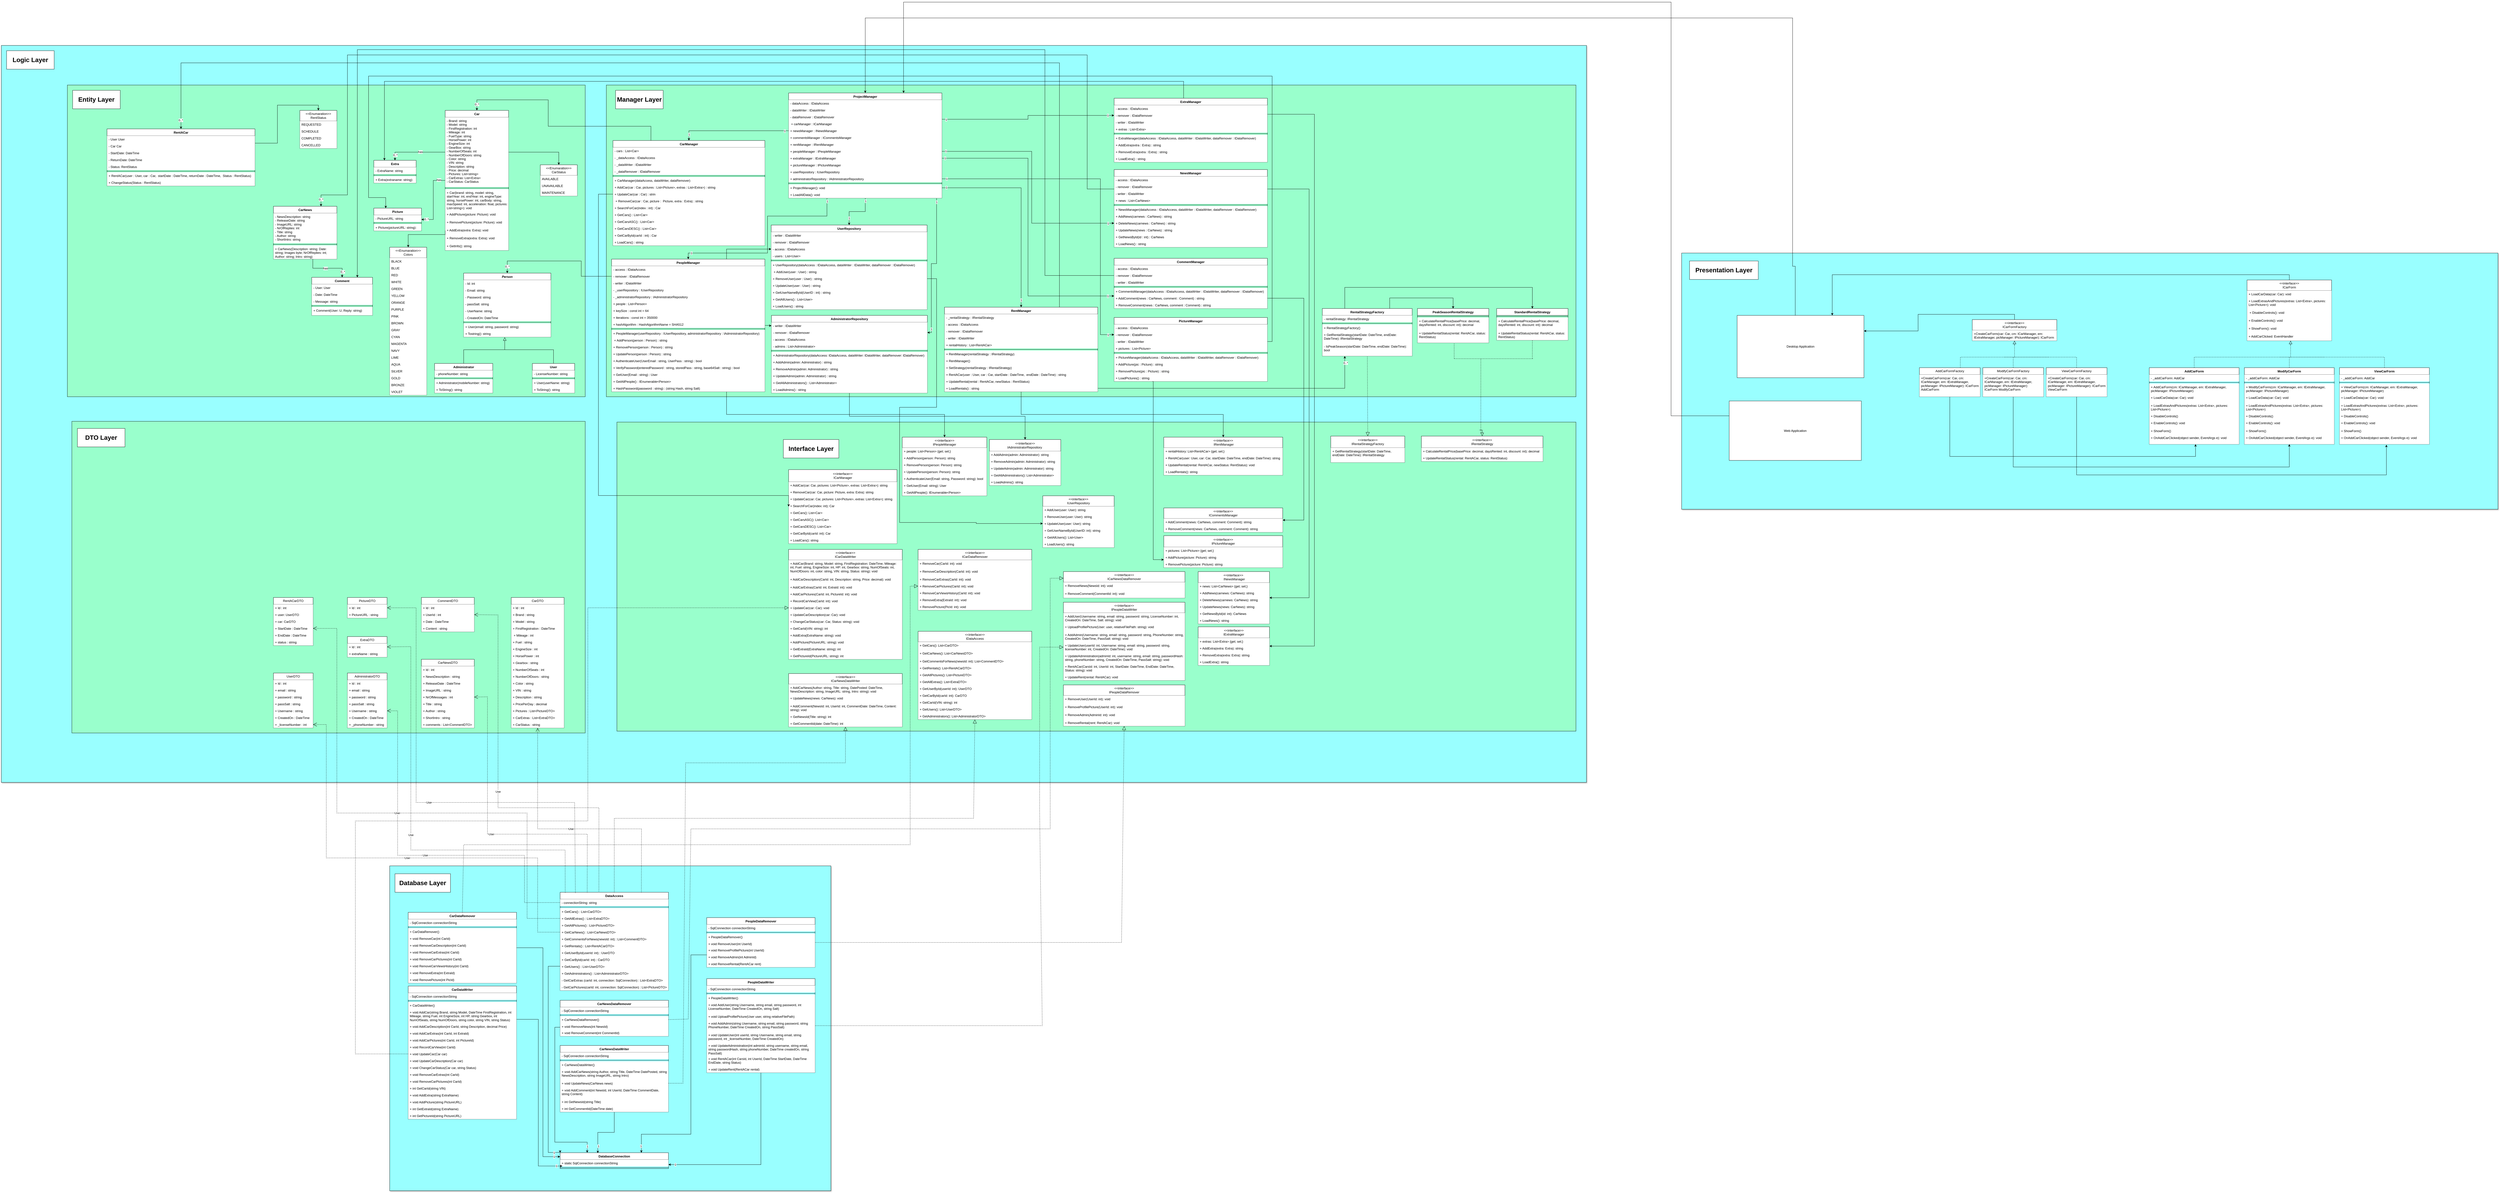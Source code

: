 <mxfile version="24.5.2" type="device">
  <diagram name="Page-1" id="BmxJJ-UUd7wjukWtLpmu">
    <mxGraphModel dx="8824" dy="4859" grid="1" gridSize="10" guides="1" tooltips="1" connect="1" arrows="1" fold="1" page="1" pageScale="1" pageWidth="827" pageHeight="1169" math="0" shadow="0">
      <root>
        <mxCell id="0" />
        <mxCell id="1" parent="0" />
        <mxCell id="II6cULSuK4avNOXLUG7--1" value="" style="rounded=0;whiteSpace=wrap;html=1;fillColor=#99FFFF;shadow=1;" parent="1" vertex="1">
          <mxGeometry x="-1550" y="-986" width="6000" height="2790" as="geometry" />
        </mxCell>
        <mxCell id="II6cULSuK4avNOXLUG7--9" value="" style="rounded=0;whiteSpace=wrap;html=1;fillColor=#99FFCC;" parent="1" vertex="1">
          <mxGeometry x="-1300" y="-836" width="1960" height="1180" as="geometry" />
        </mxCell>
        <mxCell id="aegNFKgz6tKNFybhpI3A-2" value="" style="rounded=0;whiteSpace=wrap;html=1;fillColor=#99FFFF;shadow=1;" parent="1" vertex="1">
          <mxGeometry x="-80" y="2120" width="1670" height="1230" as="geometry" />
        </mxCell>
        <mxCell id="kCJqxshDiq6zK3op4DXP-19" style="edgeStyle=orthogonalEdgeStyle;rounded=0;orthogonalLoop=1;jettySize=auto;html=1;exitX=0;exitY=0.5;exitDx=0;exitDy=0;" parent="1" source="_0Ntk2IZJWFLokozGjno-1" target="II6cULSuK4avNOXLUG7--3" edge="1">
          <mxGeometry relative="1" as="geometry" />
        </mxCell>
        <mxCell id="kCJqxshDiq6zK3op4DXP-20" value="0..*" style="edgeLabel;html=1;align=center;verticalAlign=middle;resizable=0;points=[];" parent="kCJqxshDiq6zK3op4DXP-19" vertex="1" connectable="0">
          <mxGeometry x="0.846" y="-1" relative="1" as="geometry">
            <mxPoint as="offset" />
          </mxGeometry>
        </mxCell>
        <mxCell id="Het9M7FCnsU_czqWcwyN-77" value="has" style="edgeLabel;html=1;align=center;verticalAlign=middle;resizable=0;points=[];" vertex="1" connectable="0" parent="kCJqxshDiq6zK3op4DXP-19">
          <mxGeometry x="-0.793" y="-2" relative="1" as="geometry">
            <mxPoint as="offset" />
          </mxGeometry>
        </mxCell>
        <mxCell id="_0Ntk2IZJWFLokozGjno-1" value="Car&lt;div&gt;&lt;br/&gt;&lt;/div&gt;" style="swimlane;fontStyle=1;align=center;verticalAlign=top;childLayout=stackLayout;horizontal=1;startSize=26;horizontalStack=0;resizeParent=1;resizeParentMax=0;resizeLast=0;collapsible=1;marginBottom=0;whiteSpace=wrap;html=1;fillColor=#FFFFFF;" parent="1" vertex="1">
          <mxGeometry x="130" y="-740" width="240" height="530" as="geometry" />
        </mxCell>
        <mxCell id="_0Ntk2IZJWFLokozGjno-2" value="- Brand: string&lt;br&gt;- Model: string &lt;br&gt;- FirstRegistration: int &lt;br&gt;- Mileage: int &lt;br&gt;- FuelType: string &lt;br&gt;- HorsePower: int&lt;br&gt;- EngineSize: int &lt;br&gt;- GearBox: string&lt;br&gt;- NumberOfSeats: int&lt;br&gt;- NumberOfDoors: string&lt;br&gt;- Color: string&lt;br&gt;- VIN: string&lt;br&gt;- Description: string&lt;br&gt;- Price: decimal&lt;br&gt;- Pictures: List&amp;lt;string&amp;gt;&lt;br&gt;- CarExtras: List&amp;lt;Extra&amp;gt;&lt;br&gt;- CarStatus: CarStatus" style="text;strokeColor=none;fillColor=#FFFFFF;align=left;verticalAlign=top;spacingLeft=4;spacingRight=4;overflow=hidden;rotatable=0;points=[[0,0.5],[1,0.5]];portConstraint=eastwest;whiteSpace=wrap;html=1;" parent="_0Ntk2IZJWFLokozGjno-1" vertex="1">
          <mxGeometry y="26" width="240" height="264" as="geometry" />
        </mxCell>
        <mxCell id="_0Ntk2IZJWFLokozGjno-3" value="" style="line;strokeWidth=1;fillColor=#FFFFFF;align=left;verticalAlign=middle;spacingTop=-1;spacingLeft=3;spacingRight=3;rotatable=0;labelPosition=right;points=[];portConstraint=eastwest;strokeColor=inherit;" parent="_0Ntk2IZJWFLokozGjno-1" vertex="1">
          <mxGeometry y="290" width="240" height="8" as="geometry" />
        </mxCell>
        <mxCell id="_0Ntk2IZJWFLokozGjno-4" value="+ Car(brand: string, model: string, startYear: int, endYear: int, engineType: string, horsePower: int, carBody: string, maxSpeed: int, acceleration: float, pictures: List&amp;lt;string&amp;gt;): void" style="text;strokeColor=none;fillColor=#FFFFFF;align=left;verticalAlign=top;spacingLeft=4;spacingRight=4;overflow=hidden;rotatable=0;points=[[0,0.5],[1,0.5]];portConstraint=eastwest;whiteSpace=wrap;html=1;" parent="_0Ntk2IZJWFLokozGjno-1" vertex="1">
          <mxGeometry y="298" width="240" height="82" as="geometry" />
        </mxCell>
        <mxCell id="II6cULSuK4avNOXLUG7--180" value="+ AddPicture(picture: Picture): void" style="text;strokeColor=none;fillColor=#FFFFFF;align=left;verticalAlign=top;spacingLeft=4;spacingRight=4;overflow=hidden;rotatable=0;points=[[0,0.5],[1,0.5]];portConstraint=eastwest;whiteSpace=wrap;html=1;" parent="_0Ntk2IZJWFLokozGjno-1" vertex="1">
          <mxGeometry y="380" width="240" height="30" as="geometry" />
        </mxCell>
        <mxCell id="II6cULSuK4avNOXLUG7--181" value="+ RemovePicture(picture: Picture): void" style="text;strokeColor=none;fillColor=#FFFFFF;align=left;verticalAlign=top;spacingLeft=4;spacingRight=4;overflow=hidden;rotatable=0;points=[[0,0.5],[1,0.5]];portConstraint=eastwest;whiteSpace=wrap;html=1;" parent="_0Ntk2IZJWFLokozGjno-1" vertex="1">
          <mxGeometry y="410" width="240" height="30" as="geometry" />
        </mxCell>
        <mxCell id="II6cULSuK4avNOXLUG7--178" value="+ AddExtra(extra: Extra): void" style="text;strokeColor=none;fillColor=#FFFFFF;align=left;verticalAlign=top;spacingLeft=4;spacingRight=4;overflow=hidden;rotatable=0;points=[[0,0.5],[1,0.5]];portConstraint=eastwest;whiteSpace=wrap;html=1;" parent="_0Ntk2IZJWFLokozGjno-1" vertex="1">
          <mxGeometry y="440" width="240" height="30" as="geometry" />
        </mxCell>
        <mxCell id="II6cULSuK4avNOXLUG7--179" value="+ RemoveExtra(extra: Extra): void" style="text;strokeColor=none;fillColor=#FFFFFF;align=left;verticalAlign=top;spacingLeft=4;spacingRight=4;overflow=hidden;rotatable=0;points=[[0,0.5],[1,0.5]];portConstraint=eastwest;whiteSpace=wrap;html=1;" parent="_0Ntk2IZJWFLokozGjno-1" vertex="1">
          <mxGeometry y="470" width="240" height="30" as="geometry" />
        </mxCell>
        <mxCell id="II6cULSuK4avNOXLUG7--183" value="+ GetInfo(): string" style="text;strokeColor=none;fillColor=#FFFFFF;align=left;verticalAlign=top;spacingLeft=4;spacingRight=4;overflow=hidden;rotatable=0;points=[[0,0.5],[1,0.5]];portConstraint=eastwest;whiteSpace=wrap;html=1;" parent="_0Ntk2IZJWFLokozGjno-1" vertex="1">
          <mxGeometry y="500" width="240" height="30" as="geometry" />
        </mxCell>
        <mxCell id="ldDFN_0LI4rgmi7n4xx_-5" value="CarNews" style="swimlane;fontStyle=1;align=center;verticalAlign=top;childLayout=stackLayout;horizontal=1;startSize=26;horizontalStack=0;resizeParent=1;resizeParentMax=0;resizeLast=0;collapsible=1;marginBottom=0;whiteSpace=wrap;html=1;fillColor=#FFFFFF;" parent="1" vertex="1">
          <mxGeometry x="-520" y="-377" width="240" height="200" as="geometry" />
        </mxCell>
        <mxCell id="ldDFN_0LI4rgmi7n4xx_-6" value="- NewsDescription: string&lt;div&gt;- ReleaseDate: string&lt;/div&gt;&lt;div&gt;- ImageURL: string&lt;/div&gt;&lt;div&gt;- NrOfReplies: int&lt;/div&gt;&lt;div&gt;- Title: string&amp;nbsp;&lt;/div&gt;&lt;div&gt;- Author: string&lt;/div&gt;&lt;div&gt;- ShortIntro: string&lt;/div&gt;" style="text;strokeColor=none;fillColor=#FFFFFF;align=left;verticalAlign=top;spacingLeft=4;spacingRight=4;overflow=hidden;rotatable=0;points=[[0,0.5],[1,0.5]];portConstraint=eastwest;whiteSpace=wrap;html=1;" parent="ldDFN_0LI4rgmi7n4xx_-5" vertex="1">
          <mxGeometry y="26" width="240" height="114" as="geometry" />
        </mxCell>
        <mxCell id="ldDFN_0LI4rgmi7n4xx_-7" value="" style="line;strokeWidth=1;fillColor=#FFFFFF;align=left;verticalAlign=middle;spacingTop=-1;spacingLeft=3;spacingRight=3;rotatable=0;labelPosition=right;points=[];portConstraint=eastwest;strokeColor=inherit;" parent="ldDFN_0LI4rgmi7n4xx_-5" vertex="1">
          <mxGeometry y="140" width="240" height="8" as="geometry" />
        </mxCell>
        <mxCell id="ldDFN_0LI4rgmi7n4xx_-8" value="+ CarNews(Description: string; Date: string; Images byte; NrOfReplies: int; Author: string; Intro: string)" style="text;strokeColor=none;fillColor=#FFFFFF;align=left;verticalAlign=top;spacingLeft=4;spacingRight=4;overflow=hidden;rotatable=0;points=[[0,0.5],[1,0.5]];portConstraint=eastwest;whiteSpace=wrap;html=1;" parent="ldDFN_0LI4rgmi7n4xx_-5" vertex="1">
          <mxGeometry y="148" width="240" height="52" as="geometry" />
        </mxCell>
        <mxCell id="ZKlwzKI2-0AHxEqeQKx9-48" value="Comment" style="swimlane;fontStyle=1;align=center;verticalAlign=top;childLayout=stackLayout;horizontal=1;startSize=26;horizontalStack=0;resizeParent=1;resizeParentMax=0;resizeLast=0;collapsible=1;marginBottom=0;whiteSpace=wrap;html=1;fillColor=#FFFFFF;" parent="1" vertex="1">
          <mxGeometry x="-375" y="-108" width="230" height="144" as="geometry" />
        </mxCell>
        <mxCell id="ZKlwzKI2-0AHxEqeQKx9-49" value="- User: User" style="text;strokeColor=none;fillColor=#FFFFFF;align=left;verticalAlign=top;spacingLeft=4;spacingRight=4;overflow=hidden;rotatable=0;points=[[0,0.5],[1,0.5]];portConstraint=eastwest;whiteSpace=wrap;html=1;" parent="ZKlwzKI2-0AHxEqeQKx9-48" vertex="1">
          <mxGeometry y="26" width="230" height="26" as="geometry" />
        </mxCell>
        <mxCell id="ZKlwzKI2-0AHxEqeQKx9-52" value="- Date: DateTime" style="text;strokeColor=none;fillColor=#FFFFFF;align=left;verticalAlign=top;spacingLeft=4;spacingRight=4;overflow=hidden;rotatable=0;points=[[0,0.5],[1,0.5]];portConstraint=eastwest;whiteSpace=wrap;html=1;" parent="ZKlwzKI2-0AHxEqeQKx9-48" vertex="1">
          <mxGeometry y="52" width="230" height="26" as="geometry" />
        </mxCell>
        <mxCell id="ZKlwzKI2-0AHxEqeQKx9-59" value="- Message: string" style="text;strokeColor=none;fillColor=#FFFFFF;align=left;verticalAlign=top;spacingLeft=4;spacingRight=4;overflow=hidden;rotatable=0;points=[[0,0.5],[1,0.5]];portConstraint=eastwest;whiteSpace=wrap;html=1;" parent="ZKlwzKI2-0AHxEqeQKx9-48" vertex="1">
          <mxGeometry y="78" width="230" height="26" as="geometry" />
        </mxCell>
        <mxCell id="ZKlwzKI2-0AHxEqeQKx9-50" value="" style="line;strokeWidth=1;fillColor=#FFFFFF;align=left;verticalAlign=middle;spacingTop=-1;spacingLeft=3;spacingRight=3;rotatable=0;labelPosition=right;points=[];portConstraint=eastwest;strokeColor=inherit;" parent="ZKlwzKI2-0AHxEqeQKx9-48" vertex="1">
          <mxGeometry y="104" width="230" height="8" as="geometry" />
        </mxCell>
        <mxCell id="ZKlwzKI2-0AHxEqeQKx9-51" value="+ Comment(User: U, Reply: string)" style="text;strokeColor=none;fillColor=#FFFFFF;align=left;verticalAlign=top;spacingLeft=4;spacingRight=4;overflow=hidden;rotatable=0;points=[[0,0.5],[1,0.5]];portConstraint=eastwest;whiteSpace=wrap;html=1;" parent="ZKlwzKI2-0AHxEqeQKx9-48" vertex="1">
          <mxGeometry y="112" width="230" height="32" as="geometry" />
        </mxCell>
        <mxCell id="ZKlwzKI2-0AHxEqeQKx9-65" style="edgeStyle=orthogonalEdgeStyle;rounded=0;orthogonalLoop=1;jettySize=auto;html=1;exitX=0.621;exitY=0.987;exitDx=0;exitDy=0;entryX=0.5;entryY=0;entryDx=0;entryDy=0;exitPerimeter=0;fillColor=#FFFFFF;" parent="1" source="ldDFN_0LI4rgmi7n4xx_-8" target="ZKlwzKI2-0AHxEqeQKx9-48" edge="1">
          <mxGeometry relative="1" as="geometry" />
        </mxCell>
        <mxCell id="kCJqxshDiq6zK3op4DXP-22" value="0..*" style="edgeLabel;html=1;align=center;verticalAlign=middle;resizable=0;points=[];" parent="ZKlwzKI2-0AHxEqeQKx9-65" vertex="1" connectable="0">
          <mxGeometry x="0.767" y="2" relative="1" as="geometry">
            <mxPoint as="offset" />
          </mxGeometry>
        </mxCell>
        <mxCell id="Het9M7FCnsU_czqWcwyN-75" value="has" style="edgeLabel;html=1;align=center;verticalAlign=middle;resizable=0;points=[];" vertex="1" connectable="0" parent="ZKlwzKI2-0AHxEqeQKx9-65">
          <mxGeometry x="-0.083" relative="1" as="geometry">
            <mxPoint as="offset" />
          </mxGeometry>
        </mxCell>
        <mxCell id="ZKlwzKI2-0AHxEqeQKx9-67" value="&lt;i&gt;Person&lt;/i&gt;" style="swimlane;fontStyle=1;align=center;verticalAlign=top;childLayout=stackLayout;horizontal=1;startSize=26;horizontalStack=0;resizeParent=1;resizeParentMax=0;resizeLast=0;collapsible=1;marginBottom=0;whiteSpace=wrap;html=1;fillColor=#FFFFFF;" parent="1" vertex="1">
          <mxGeometry x="200" y="-124" width="330" height="242" as="geometry" />
        </mxCell>
        <mxCell id="II6cULSuK4avNOXLUG7--173" value="- Id: int" style="text;strokeColor=none;fillColor=#FFFFFF;align=left;verticalAlign=top;spacingLeft=4;spacingRight=4;overflow=hidden;rotatable=0;points=[[0,0.5],[1,0.5]];portConstraint=eastwest;whiteSpace=wrap;html=1;" parent="ZKlwzKI2-0AHxEqeQKx9-67" vertex="1">
          <mxGeometry y="26" width="330" height="26" as="geometry" />
        </mxCell>
        <mxCell id="ZKlwzKI2-0AHxEqeQKx9-71" value="- Email: string" style="text;strokeColor=none;fillColor=#FFFFFF;align=left;verticalAlign=top;spacingLeft=4;spacingRight=4;overflow=hidden;rotatable=0;points=[[0,0.5],[1,0.5]];portConstraint=eastwest;whiteSpace=wrap;html=1;" parent="ZKlwzKI2-0AHxEqeQKx9-67" vertex="1">
          <mxGeometry y="52" width="330" height="26" as="geometry" />
        </mxCell>
        <mxCell id="ZKlwzKI2-0AHxEqeQKx9-72" value="- Password: string" style="text;strokeColor=none;fillColor=#FFFFFF;align=left;verticalAlign=top;spacingLeft=4;spacingRight=4;overflow=hidden;rotatable=0;points=[[0,0.5],[1,0.5]];portConstraint=eastwest;whiteSpace=wrap;html=1;" parent="ZKlwzKI2-0AHxEqeQKx9-67" vertex="1">
          <mxGeometry y="78" width="330" height="26" as="geometry" />
        </mxCell>
        <mxCell id="II6cULSuK4avNOXLUG7--174" value="- passSalt: string" style="text;strokeColor=none;fillColor=#FFFFFF;align=left;verticalAlign=top;spacingLeft=4;spacingRight=4;overflow=hidden;rotatable=0;points=[[0,0.5],[1,0.5]];portConstraint=eastwest;whiteSpace=wrap;html=1;" parent="ZKlwzKI2-0AHxEqeQKx9-67" vertex="1">
          <mxGeometry y="104" width="330" height="26" as="geometry" />
        </mxCell>
        <mxCell id="ZKlwzKI2-0AHxEqeQKx9-80" value="- UserName: string" style="text;strokeColor=none;fillColor=#FFFFFF;align=left;verticalAlign=top;spacingLeft=4;spacingRight=4;overflow=hidden;rotatable=0;points=[[0,0.5],[1,0.5]];portConstraint=eastwest;whiteSpace=wrap;html=1;" parent="ZKlwzKI2-0AHxEqeQKx9-67" vertex="1">
          <mxGeometry y="130" width="330" height="26" as="geometry" />
        </mxCell>
        <mxCell id="SNXqK8RKlfEInHnRdv3d-3" value="- CreatedOn: DateTime" style="text;strokeColor=none;fillColor=#FFFFFF;align=left;verticalAlign=top;spacingLeft=4;spacingRight=4;overflow=hidden;rotatable=0;points=[[0,0.5],[1,0.5]];portConstraint=eastwest;whiteSpace=wrap;html=1;" parent="ZKlwzKI2-0AHxEqeQKx9-67" vertex="1">
          <mxGeometry y="156" width="330" height="26" as="geometry" />
        </mxCell>
        <mxCell id="ZKlwzKI2-0AHxEqeQKx9-69" value="" style="line;strokeWidth=1;fillColor=#FFFFFF;align=left;verticalAlign=middle;spacingTop=-1;spacingLeft=3;spacingRight=3;rotatable=0;labelPosition=right;points=[];portConstraint=eastwest;strokeColor=inherit;" parent="ZKlwzKI2-0AHxEqeQKx9-67" vertex="1">
          <mxGeometry y="182" width="330" height="8" as="geometry" />
        </mxCell>
        <mxCell id="ZKlwzKI2-0AHxEqeQKx9-70" value="+ User(email: string, password: string)" style="text;strokeColor=none;fillColor=#FFFFFF;align=left;verticalAlign=top;spacingLeft=4;spacingRight=4;overflow=hidden;rotatable=0;points=[[0,0.5],[1,0.5]];portConstraint=eastwest;whiteSpace=wrap;html=1;" parent="ZKlwzKI2-0AHxEqeQKx9-67" vertex="1">
          <mxGeometry y="190" width="330" height="26" as="geometry" />
        </mxCell>
        <mxCell id="ZKlwzKI2-0AHxEqeQKx9-90" value="+ Tostring(): string" style="text;strokeColor=none;fillColor=#FFFFFF;align=left;verticalAlign=top;spacingLeft=4;spacingRight=4;overflow=hidden;rotatable=0;points=[[0,0.5],[1,0.5]];portConstraint=eastwest;whiteSpace=wrap;html=1;" parent="ZKlwzKI2-0AHxEqeQKx9-67" vertex="1">
          <mxGeometry y="216" width="330" height="26" as="geometry" />
        </mxCell>
        <mxCell id="ZKlwzKI2-0AHxEqeQKx9-75" value="Administrator" style="swimlane;fontStyle=1;align=center;verticalAlign=top;childLayout=stackLayout;horizontal=1;startSize=26;horizontalStack=0;resizeParent=1;resizeParentMax=0;resizeLast=0;collapsible=1;marginBottom=0;whiteSpace=wrap;html=1;fillColor=#FFFFFF;" parent="1" vertex="1">
          <mxGeometry x="90" y="218" width="220" height="112" as="geometry" />
        </mxCell>
        <mxCell id="ZKlwzKI2-0AHxEqeQKx9-76" value="- phoneNumber: string" style="text;strokeColor=none;fillColor=#FFFFFF;align=left;verticalAlign=top;spacingLeft=4;spacingRight=4;overflow=hidden;rotatable=0;points=[[0,0.5],[1,0.5]];portConstraint=eastwest;whiteSpace=wrap;html=1;" parent="ZKlwzKI2-0AHxEqeQKx9-75" vertex="1">
          <mxGeometry y="26" width="220" height="26" as="geometry" />
        </mxCell>
        <mxCell id="ZKlwzKI2-0AHxEqeQKx9-77" value="" style="line;strokeWidth=1;fillColor=#FFFFFF;align=left;verticalAlign=middle;spacingTop=-1;spacingLeft=3;spacingRight=3;rotatable=0;labelPosition=right;points=[];portConstraint=eastwest;strokeColor=inherit;" parent="ZKlwzKI2-0AHxEqeQKx9-75" vertex="1">
          <mxGeometry y="52" width="220" height="8" as="geometry" />
        </mxCell>
        <mxCell id="ZKlwzKI2-0AHxEqeQKx9-78" value="+ Administrator(mobileNumber: string)" style="text;strokeColor=none;fillColor=#FFFFFF;align=left;verticalAlign=top;spacingLeft=4;spacingRight=4;overflow=hidden;rotatable=0;points=[[0,0.5],[1,0.5]];portConstraint=eastwest;whiteSpace=wrap;html=1;" parent="ZKlwzKI2-0AHxEqeQKx9-75" vertex="1">
          <mxGeometry y="60" width="220" height="26" as="geometry" />
        </mxCell>
        <mxCell id="II6cULSuK4avNOXLUG7--176" value="+ ToString(): string" style="text;strokeColor=none;fillColor=#FFFFFF;align=left;verticalAlign=top;spacingLeft=4;spacingRight=4;overflow=hidden;rotatable=0;points=[[0,0.5],[1,0.5]];portConstraint=eastwest;whiteSpace=wrap;html=1;" parent="ZKlwzKI2-0AHxEqeQKx9-75" vertex="1">
          <mxGeometry y="86" width="220" height="26" as="geometry" />
        </mxCell>
        <mxCell id="ZKlwzKI2-0AHxEqeQKx9-81" value="User" style="swimlane;fontStyle=1;align=center;verticalAlign=top;childLayout=stackLayout;horizontal=1;startSize=26;horizontalStack=0;resizeParent=1;resizeParentMax=0;resizeLast=0;collapsible=1;marginBottom=0;whiteSpace=wrap;html=1;fillColor=#FFFFFF;" parent="1" vertex="1">
          <mxGeometry x="460" y="218" width="160" height="112" as="geometry" />
        </mxCell>
        <mxCell id="ZKlwzKI2-0AHxEqeQKx9-129" value="- LicenseNumber: string" style="text;strokeColor=none;fillColor=#FFFFFF;align=left;verticalAlign=top;spacingLeft=4;spacingRight=4;overflow=hidden;rotatable=0;points=[[0,0.5],[1,0.5]];portConstraint=eastwest;whiteSpace=wrap;html=1;" parent="ZKlwzKI2-0AHxEqeQKx9-81" vertex="1">
          <mxGeometry y="26" width="160" height="26" as="geometry" />
        </mxCell>
        <mxCell id="ZKlwzKI2-0AHxEqeQKx9-83" value="" style="line;strokeWidth=1;fillColor=#FFFFFF;align=left;verticalAlign=middle;spacingTop=-1;spacingLeft=3;spacingRight=3;rotatable=0;labelPosition=right;points=[];portConstraint=eastwest;strokeColor=inherit;" parent="ZKlwzKI2-0AHxEqeQKx9-81" vertex="1">
          <mxGeometry y="52" width="160" height="8" as="geometry" />
        </mxCell>
        <mxCell id="ZKlwzKI2-0AHxEqeQKx9-85" value="+ User(userName: string)" style="text;strokeColor=none;fillColor=#FFFFFF;align=left;verticalAlign=top;spacingLeft=4;spacingRight=4;overflow=hidden;rotatable=0;points=[[0,0.5],[1,0.5]];portConstraint=eastwest;whiteSpace=wrap;html=1;" parent="ZKlwzKI2-0AHxEqeQKx9-81" vertex="1">
          <mxGeometry y="60" width="160" height="26" as="geometry" />
        </mxCell>
        <mxCell id="ZKlwzKI2-0AHxEqeQKx9-79" value="+ ToString(): string" style="text;strokeColor=none;fillColor=#FFFFFF;align=left;verticalAlign=top;spacingLeft=4;spacingRight=4;overflow=hidden;rotatable=0;points=[[0,0.5],[1,0.5]];portConstraint=eastwest;whiteSpace=wrap;html=1;" parent="ZKlwzKI2-0AHxEqeQKx9-81" vertex="1">
          <mxGeometry y="86" width="160" height="26" as="geometry" />
        </mxCell>
        <mxCell id="ZKlwzKI2-0AHxEqeQKx9-86" value="" style="endArrow=block;endSize=10;endFill=0;shadow=0;strokeWidth=1;rounded=0;edgeStyle=elbowEdgeStyle;elbow=vertical;exitX=0.5;exitY=0;exitDx=0;exitDy=0;entryX=0.471;entryY=1.038;entryDx=0;entryDy=0;entryPerimeter=0;fillColor=#FFFFFF;" parent="1" source="ZKlwzKI2-0AHxEqeQKx9-81" target="ZKlwzKI2-0AHxEqeQKx9-90" edge="1">
          <mxGeometry width="160" relative="1" as="geometry">
            <mxPoint x="1060" y="-106" as="sourcePoint" />
            <mxPoint x="540" y="-212" as="targetPoint" />
            <Array as="points">
              <mxPoint x="430" y="166" />
            </Array>
          </mxGeometry>
        </mxCell>
        <mxCell id="ZKlwzKI2-0AHxEqeQKx9-87" value="" style="endArrow=none;html=1;rounded=0;exitX=0.5;exitY=0;exitDx=0;exitDy=0;fillColor=#FFFFFF;" parent="1" source="ZKlwzKI2-0AHxEqeQKx9-75" edge="1">
          <mxGeometry width="50" height="50" relative="1" as="geometry">
            <mxPoint x="200" y="214" as="sourcePoint" />
            <mxPoint x="360" y="166" as="targetPoint" />
            <Array as="points">
              <mxPoint x="200" y="166" />
            </Array>
          </mxGeometry>
        </mxCell>
        <mxCell id="ZKlwzKI2-0AHxEqeQKx9-88" value="" style="endArrow=none;html=1;rounded=0;fillColor=#FFFFFF;" parent="1" edge="1">
          <mxGeometry width="50" height="50" relative="1" as="geometry">
            <mxPoint x="290" y="166" as="sourcePoint" />
            <mxPoint x="460" y="166" as="targetPoint" />
          </mxGeometry>
        </mxCell>
        <mxCell id="ZKlwzKI2-0AHxEqeQKx9-91" value="*" style="text;html=1;align=center;verticalAlign=middle;resizable=0;points=[];autosize=1;strokeColor=none;fillColor=#FFFFFF;" parent="1" vertex="1">
          <mxGeometry x="1465" y="-2" width="30" height="30" as="geometry" />
        </mxCell>
        <mxCell id="fYaIXGqrscQtMP6AZ8kV-1" value="1" style="text;html=1;align=center;verticalAlign=middle;resizable=0;points=[];autosize=1;strokeColor=none;fillColor=#FFFFFF;" parent="1" vertex="1">
          <mxGeometry x="870" y="-50" width="30" height="30" as="geometry" />
        </mxCell>
        <mxCell id="fYaIXGqrscQtMP6AZ8kV-2" value="0..*" style="text;html=1;align=center;verticalAlign=middle;resizable=0;points=[];autosize=1;strokeColor=none;fillColor=#FFFFFF;" parent="1" vertex="1">
          <mxGeometry x="1330" y="-32" width="40" height="30" as="geometry" />
        </mxCell>
        <mxCell id="II6cULSuK4avNOXLUG7--7" style="edgeStyle=orthogonalEdgeStyle;rounded=0;orthogonalLoop=1;jettySize=auto;html=1;exitX=1;exitY=0.25;exitDx=0;exitDy=0;entryX=0.5;entryY=0;entryDx=0;entryDy=0;" parent="1" source="fYaIXGqrscQtMP6AZ8kV-4" target="SNXqK8RKlfEInHnRdv3d-17" edge="1">
          <mxGeometry relative="1" as="geometry" />
        </mxCell>
        <mxCell id="fYaIXGqrscQtMP6AZ8kV-4" value="RentACar" style="swimlane;fontStyle=1;align=center;verticalAlign=top;childLayout=stackLayout;horizontal=1;startSize=26;horizontalStack=0;resizeParent=1;resizeParentMax=0;resizeLast=0;collapsible=1;marginBottom=0;whiteSpace=wrap;html=1;fillColor=#FFFFFF;" parent="1" vertex="1">
          <mxGeometry x="-1150" y="-670" width="560" height="216" as="geometry" />
        </mxCell>
        <mxCell id="fYaIXGqrscQtMP6AZ8kV-5" value="- User User" style="text;strokeColor=none;fillColor=#FFFFFF;align=left;verticalAlign=top;spacingLeft=4;spacingRight=4;overflow=hidden;rotatable=0;points=[[0,0.5],[1,0.5]];portConstraint=eastwest;whiteSpace=wrap;html=1;" parent="fYaIXGqrscQtMP6AZ8kV-4" vertex="1">
          <mxGeometry y="26" width="560" height="26" as="geometry" />
        </mxCell>
        <mxCell id="fYaIXGqrscQtMP6AZ8kV-8" value="- Car Car" style="text;strokeColor=none;fillColor=#FFFFFF;align=left;verticalAlign=top;spacingLeft=4;spacingRight=4;overflow=hidden;rotatable=0;points=[[0,0.5],[1,0.5]];portConstraint=eastwest;whiteSpace=wrap;html=1;" parent="fYaIXGqrscQtMP6AZ8kV-4" vertex="1">
          <mxGeometry y="52" width="560" height="26" as="geometry" />
        </mxCell>
        <mxCell id="uSdq-RHuHp9NWUJv0wvQ-2" value="- StartDate: DateTime" style="text;strokeColor=none;fillColor=#FFFFFF;align=left;verticalAlign=top;spacingLeft=4;spacingRight=4;overflow=hidden;rotatable=0;points=[[0,0.5],[1,0.5]];portConstraint=eastwest;whiteSpace=wrap;html=1;" parent="fYaIXGqrscQtMP6AZ8kV-4" vertex="1">
          <mxGeometry y="78" width="560" height="26" as="geometry" />
        </mxCell>
        <mxCell id="uSdq-RHuHp9NWUJv0wvQ-1" value="- ReturnDate: DateTime" style="text;strokeColor=none;fillColor=#FFFFFF;align=left;verticalAlign=top;spacingLeft=4;spacingRight=4;overflow=hidden;rotatable=0;points=[[0,0.5],[1,0.5]];portConstraint=eastwest;whiteSpace=wrap;html=1;" parent="fYaIXGqrscQtMP6AZ8kV-4" vertex="1">
          <mxGeometry y="104" width="560" height="26" as="geometry" />
        </mxCell>
        <mxCell id="SNXqK8RKlfEInHnRdv3d-15" value="- Status: RentStatus" style="text;strokeColor=none;fillColor=#FFFFFF;align=left;verticalAlign=top;spacingLeft=4;spacingRight=4;overflow=hidden;rotatable=0;points=[[0,0.5],[1,0.5]];portConstraint=eastwest;whiteSpace=wrap;html=1;" parent="fYaIXGqrscQtMP6AZ8kV-4" vertex="1">
          <mxGeometry y="130" width="560" height="26" as="geometry" />
        </mxCell>
        <mxCell id="fYaIXGqrscQtMP6AZ8kV-6" value="" style="line;strokeWidth=1;fillColor=#FFFFFF;align=left;verticalAlign=middle;spacingTop=-1;spacingLeft=3;spacingRight=3;rotatable=0;labelPosition=right;points=[];portConstraint=eastwest;strokeColor=inherit;" parent="fYaIXGqrscQtMP6AZ8kV-4" vertex="1">
          <mxGeometry y="156" width="560" height="8" as="geometry" />
        </mxCell>
        <mxCell id="fYaIXGqrscQtMP6AZ8kV-7" value="+ RentACar(user : User, car : Car,&amp;nbsp; startDate : DateTime, returnDate : DateTime,&amp;nbsp; Status : RentStatus)" style="text;strokeColor=none;fillColor=#FFFFFF;align=left;verticalAlign=top;spacingLeft=4;spacingRight=4;overflow=hidden;rotatable=0;points=[[0,0.5],[1,0.5]];portConstraint=eastwest;whiteSpace=wrap;html=1;" parent="fYaIXGqrscQtMP6AZ8kV-4" vertex="1">
          <mxGeometry y="164" width="560" height="26" as="geometry" />
        </mxCell>
        <mxCell id="II6cULSuK4avNOXLUG7--177" value="+ ChangeStatus(Status : RentStatus)" style="text;strokeColor=none;fillColor=#FFFFFF;align=left;verticalAlign=top;spacingLeft=4;spacingRight=4;overflow=hidden;rotatable=0;points=[[0,0.5],[1,0.5]];portConstraint=eastwest;whiteSpace=wrap;html=1;" parent="fYaIXGqrscQtMP6AZ8kV-4" vertex="1">
          <mxGeometry y="190" width="560" height="26" as="geometry" />
        </mxCell>
        <mxCell id="op5Sr80y_nrDS6lspxPk-1" value="0..*" style="text;html=1;align=center;verticalAlign=middle;resizable=0;points=[];autosize=1;strokeColor=none;fillColor=#FFFFFF;" parent="1" vertex="1">
          <mxGeometry x="860" y="-260" width="40" height="30" as="geometry" />
        </mxCell>
        <mxCell id="op5Sr80y_nrDS6lspxPk-3" value="1" style="text;html=1;align=center;verticalAlign=middle;resizable=0;points=[];autosize=1;strokeColor=none;fillColor=#FFFFFF;" parent="1" vertex="1">
          <mxGeometry x="1075" y="-542" width="30" height="30" as="geometry" />
        </mxCell>
        <mxCell id="op5Sr80y_nrDS6lspxPk-5" value="*" style="text;html=1;align=center;verticalAlign=middle;resizable=0;points=[];autosize=1;strokeColor=none;fillColor=#FFFFFF;" parent="1" vertex="1">
          <mxGeometry x="1305" y="-542" width="30" height="30" as="geometry" />
        </mxCell>
        <mxCell id="SNXqK8RKlfEInHnRdv3d-5" value="Extra" style="swimlane;fontStyle=1;align=center;verticalAlign=top;childLayout=stackLayout;horizontal=1;startSize=26;horizontalStack=0;resizeParent=1;resizeParentMax=0;resizeLast=0;collapsible=1;marginBottom=0;whiteSpace=wrap;html=1;fillColor=#FFFFFF;" parent="1" vertex="1">
          <mxGeometry x="-140" y="-551" width="160" height="86" as="geometry" />
        </mxCell>
        <mxCell id="SNXqK8RKlfEInHnRdv3d-6" value="- ExtraName: string" style="text;strokeColor=none;fillColor=#FFFFFF;align=left;verticalAlign=top;spacingLeft=4;spacingRight=4;overflow=hidden;rotatable=0;points=[[0,0.5],[1,0.5]];portConstraint=eastwest;whiteSpace=wrap;html=1;" parent="SNXqK8RKlfEInHnRdv3d-5" vertex="1">
          <mxGeometry y="26" width="160" height="26" as="geometry" />
        </mxCell>
        <mxCell id="SNXqK8RKlfEInHnRdv3d-7" value="" style="line;strokeWidth=1;fillColor=#FFFFFF;align=left;verticalAlign=middle;spacingTop=-1;spacingLeft=3;spacingRight=3;rotatable=0;labelPosition=right;points=[];portConstraint=eastwest;strokeColor=inherit;" parent="SNXqK8RKlfEInHnRdv3d-5" vertex="1">
          <mxGeometry y="52" width="160" height="8" as="geometry" />
        </mxCell>
        <mxCell id="SNXqK8RKlfEInHnRdv3d-8" value="+ Extra(extraname: string):" style="text;strokeColor=none;fillColor=#FFFFFF;align=left;verticalAlign=top;spacingLeft=4;spacingRight=4;overflow=hidden;rotatable=0;points=[[0,0.5],[1,0.5]];portConstraint=eastwest;whiteSpace=wrap;html=1;" parent="SNXqK8RKlfEInHnRdv3d-5" vertex="1">
          <mxGeometry y="60" width="160" height="26" as="geometry" />
        </mxCell>
        <mxCell id="SNXqK8RKlfEInHnRdv3d-9" style="edgeStyle=orthogonalEdgeStyle;rounded=0;orthogonalLoop=1;jettySize=auto;html=1;exitX=0;exitY=0.5;exitDx=0;exitDy=0;entryX=0.5;entryY=0;entryDx=0;entryDy=0;fillColor=#FFFFFF;" parent="1" source="_0Ntk2IZJWFLokozGjno-2" target="SNXqK8RKlfEInHnRdv3d-5" edge="1">
          <mxGeometry relative="1" as="geometry" />
        </mxCell>
        <mxCell id="kCJqxshDiq6zK3op4DXP-21" value="0..*" style="edgeLabel;html=1;align=center;verticalAlign=middle;resizable=0;points=[];" parent="SNXqK8RKlfEInHnRdv3d-9" vertex="1" connectable="0">
          <mxGeometry x="0.82" y="1" relative="1" as="geometry">
            <mxPoint as="offset" />
          </mxGeometry>
        </mxCell>
        <mxCell id="Het9M7FCnsU_czqWcwyN-76" value="has" style="edgeLabel;html=1;align=center;verticalAlign=middle;resizable=0;points=[];" vertex="1" connectable="0" parent="SNXqK8RKlfEInHnRdv3d-9">
          <mxGeometry x="-0.149" y="-1" relative="1" as="geometry">
            <mxPoint as="offset" />
          </mxGeometry>
        </mxCell>
        <mxCell id="SNXqK8RKlfEInHnRdv3d-17" value="&amp;lt;&amp;lt;Enumaration&amp;gt;&amp;gt;&lt;br&gt;RentStatus" style="swimlane;fontStyle=0;childLayout=stackLayout;horizontal=1;startSize=40;fillColor=#FFFFFF;horizontalStack=0;resizeParent=1;resizeParentMax=0;resizeLast=0;collapsible=1;marginBottom=0;whiteSpace=wrap;html=1;" parent="1" vertex="1">
          <mxGeometry x="-420" y="-740" width="140" height="144" as="geometry" />
        </mxCell>
        <mxCell id="SNXqK8RKlfEInHnRdv3d-18" value="REQUESTED" style="text;strokeColor=none;fillColor=#FFFFFF;align=left;verticalAlign=top;spacingLeft=4;spacingRight=4;overflow=hidden;rotatable=0;points=[[0,0.5],[1,0.5]];portConstraint=eastwest;whiteSpace=wrap;html=1;" parent="SNXqK8RKlfEInHnRdv3d-17" vertex="1">
          <mxGeometry y="40" width="140" height="26" as="geometry" />
        </mxCell>
        <mxCell id="SNXqK8RKlfEInHnRdv3d-19" value="SCHEDULE" style="text;strokeColor=none;fillColor=#FFFFFF;align=left;verticalAlign=top;spacingLeft=4;spacingRight=4;overflow=hidden;rotatable=0;points=[[0,0.5],[1,0.5]];portConstraint=eastwest;whiteSpace=wrap;html=1;" parent="SNXqK8RKlfEInHnRdv3d-17" vertex="1">
          <mxGeometry y="66" width="140" height="26" as="geometry" />
        </mxCell>
        <mxCell id="SNXqK8RKlfEInHnRdv3d-20" value="COMPLETED" style="text;strokeColor=none;fillColor=#FFFFFF;align=left;verticalAlign=top;spacingLeft=4;spacingRight=4;overflow=hidden;rotatable=0;points=[[0,0.5],[1,0.5]];portConstraint=eastwest;whiteSpace=wrap;html=1;" parent="SNXqK8RKlfEInHnRdv3d-17" vertex="1">
          <mxGeometry y="92" width="140" height="26" as="geometry" />
        </mxCell>
        <mxCell id="Het9M7FCnsU_czqWcwyN-52" value="CANCELLED" style="text;strokeColor=none;fillColor=#FFFFFF;align=left;verticalAlign=top;spacingLeft=4;spacingRight=4;overflow=hidden;rotatable=0;points=[[0,0.5],[1,0.5]];portConstraint=eastwest;whiteSpace=wrap;html=1;" vertex="1" parent="SNXqK8RKlfEInHnRdv3d-17">
          <mxGeometry y="118" width="140" height="26" as="geometry" />
        </mxCell>
        <mxCell id="SNXqK8RKlfEInHnRdv3d-21" value="&amp;lt;&amp;lt;Enumaration&amp;gt;&amp;gt;&lt;br&gt;CarStatus" style="swimlane;fontStyle=0;childLayout=stackLayout;horizontal=1;startSize=40;fillColor=#FFFFFF;horizontalStack=0;resizeParent=1;resizeParentMax=0;resizeLast=0;collapsible=1;marginBottom=0;whiteSpace=wrap;html=1;" parent="1" vertex="1">
          <mxGeometry x="490" y="-534" width="140" height="118" as="geometry" />
        </mxCell>
        <mxCell id="SNXqK8RKlfEInHnRdv3d-22" value="AVAILABLE" style="text;strokeColor=none;fillColor=#FFFFFF;align=left;verticalAlign=top;spacingLeft=4;spacingRight=4;overflow=hidden;rotatable=0;points=[[0,0.5],[1,0.5]];portConstraint=eastwest;whiteSpace=wrap;html=1;" parent="SNXqK8RKlfEInHnRdv3d-21" vertex="1">
          <mxGeometry y="40" width="140" height="26" as="geometry" />
        </mxCell>
        <mxCell id="SNXqK8RKlfEInHnRdv3d-23" value="UNAVAILABLE" style="text;strokeColor=none;fillColor=#FFFFFF;align=left;verticalAlign=top;spacingLeft=4;spacingRight=4;overflow=hidden;rotatable=0;points=[[0,0.5],[1,0.5]];portConstraint=eastwest;whiteSpace=wrap;html=1;" parent="SNXqK8RKlfEInHnRdv3d-21" vertex="1">
          <mxGeometry y="66" width="140" height="26" as="geometry" />
        </mxCell>
        <mxCell id="SNXqK8RKlfEInHnRdv3d-24" value="MAINTENANCE" style="text;strokeColor=none;fillColor=#FFFFFF;align=left;verticalAlign=top;spacingLeft=4;spacingRight=4;overflow=hidden;rotatable=0;points=[[0,0.5],[1,0.5]];portConstraint=eastwest;whiteSpace=wrap;html=1;" parent="SNXqK8RKlfEInHnRdv3d-21" vertex="1">
          <mxGeometry y="92" width="140" height="26" as="geometry" />
        </mxCell>
        <mxCell id="SNXqK8RKlfEInHnRdv3d-25" style="edgeStyle=orthogonalEdgeStyle;rounded=0;orthogonalLoop=1;jettySize=auto;html=1;exitX=1;exitY=0.5;exitDx=0;exitDy=0;entryX=0.5;entryY=0;entryDx=0;entryDy=0;fillColor=#FFFFFF;" parent="1" source="_0Ntk2IZJWFLokozGjno-2" target="SNXqK8RKlfEInHnRdv3d-21" edge="1">
          <mxGeometry relative="1" as="geometry" />
        </mxCell>
        <mxCell id="kqRxpcIuKCjJ9pRIRCjj-3" style="edgeStyle=orthogonalEdgeStyle;rounded=0;orthogonalLoop=1;jettySize=auto;html=1;exitX=0;exitY=0.75;exitDx=0;exitDy=0;entryX=0;entryY=0;entryDx=0;entryDy=0;" parent="1" source="aegNFKgz6tKNFybhpI3A-5" target="cDZwgim9_LngRbcx5Pr2-72" edge="1">
          <mxGeometry relative="1" as="geometry">
            <Array as="points">
              <mxPoint x="520" y="2500" />
              <mxPoint x="520" y="3205" />
            </Array>
          </mxGeometry>
        </mxCell>
        <mxCell id="Het9M7FCnsU_czqWcwyN-106" value="1" style="edgeLabel;html=1;align=center;verticalAlign=middle;resizable=0;points=[];" vertex="1" connectable="0" parent="kqRxpcIuKCjJ9pRIRCjj-3">
          <mxGeometry x="0.939" y="-1" relative="1" as="geometry">
            <mxPoint as="offset" />
          </mxGeometry>
        </mxCell>
        <mxCell id="aegNFKgz6tKNFybhpI3A-5" value="DataAccess" style="swimlane;fontStyle=1;align=center;verticalAlign=top;childLayout=stackLayout;horizontal=1;startSize=26;horizontalStack=0;resizeParent=1;resizeParentMax=0;resizeLast=0;collapsible=1;marginBottom=0;whiteSpace=wrap;html=1;fillColor=#FFFFFF;" parent="1" vertex="1">
          <mxGeometry x="565" y="2220" width="410" height="372" as="geometry" />
        </mxCell>
        <mxCell id="aegNFKgz6tKNFybhpI3A-6" value="- connectionString: string" style="text;strokeColor=none;fillColor=#FFFFFF;align=left;verticalAlign=top;spacingLeft=4;spacingRight=4;overflow=hidden;rotatable=0;points=[[0,0.5],[1,0.5]];portConstraint=eastwest;whiteSpace=wrap;html=1;" parent="aegNFKgz6tKNFybhpI3A-5" vertex="1">
          <mxGeometry y="26" width="410" height="26" as="geometry" />
        </mxCell>
        <mxCell id="aegNFKgz6tKNFybhpI3A-11" value="" style="line;strokeWidth=1;fillColor=#FFFFFF;align=left;verticalAlign=middle;spacingTop=-1;spacingLeft=3;spacingRight=3;rotatable=0;labelPosition=right;points=[];portConstraint=eastwest;strokeColor=inherit;" parent="aegNFKgz6tKNFybhpI3A-5" vertex="1">
          <mxGeometry y="52" width="410" height="8" as="geometry" />
        </mxCell>
        <mxCell id="aegNFKgz6tKNFybhpI3A-12" value="+ GetCars() : List&amp;lt;CarDTO&amp;gt;&amp;nbsp;" style="text;strokeColor=none;fillColor=#FFFFFF;align=left;verticalAlign=top;spacingLeft=4;spacingRight=4;overflow=hidden;rotatable=0;points=[[0,0.5],[1,0.5]];portConstraint=eastwest;whiteSpace=wrap;html=1;" parent="aegNFKgz6tKNFybhpI3A-5" vertex="1">
          <mxGeometry y="60" width="410" height="26" as="geometry" />
        </mxCell>
        <mxCell id="aegNFKgz6tKNFybhpI3A-18" value="+ GetAllExtras() : List&amp;lt;ExtraDTO&amp;gt;&amp;nbsp;" style="text;strokeColor=none;fillColor=#FFFFFF;align=left;verticalAlign=top;spacingLeft=4;spacingRight=4;overflow=hidden;rotatable=0;points=[[0,0.5],[1,0.5]];portConstraint=eastwest;whiteSpace=wrap;html=1;" parent="aegNFKgz6tKNFybhpI3A-5" vertex="1">
          <mxGeometry y="86" width="410" height="26" as="geometry" />
        </mxCell>
        <mxCell id="aegNFKgz6tKNFybhpI3A-17" value="+ GetAllPictures() : List&amp;lt;PictureDTO&amp;gt;&amp;nbsp;" style="text;strokeColor=none;fillColor=#FFFFFF;align=left;verticalAlign=top;spacingLeft=4;spacingRight=4;overflow=hidden;rotatable=0;points=[[0,0.5],[1,0.5]];portConstraint=eastwest;whiteSpace=wrap;html=1;" parent="aegNFKgz6tKNFybhpI3A-5" vertex="1">
          <mxGeometry y="112" width="410" height="26" as="geometry" />
        </mxCell>
        <mxCell id="aegNFKgz6tKNFybhpI3A-16" value="+ GetCarNews() : List&amp;lt;CarNewsDTO&amp;gt;" style="text;strokeColor=none;fillColor=#FFFFFF;align=left;verticalAlign=top;spacingLeft=4;spacingRight=4;overflow=hidden;rotatable=0;points=[[0,0.5],[1,0.5]];portConstraint=eastwest;whiteSpace=wrap;html=1;" parent="aegNFKgz6tKNFybhpI3A-5" vertex="1">
          <mxGeometry y="138" width="410" height="26" as="geometry" />
        </mxCell>
        <mxCell id="aegNFKgz6tKNFybhpI3A-15" value="+ GetCommentsForNews(newsId: int) : List&amp;lt;CommentDTO&amp;gt;&amp;nbsp;" style="text;strokeColor=none;fillColor=#FFFFFF;align=left;verticalAlign=top;spacingLeft=4;spacingRight=4;overflow=hidden;rotatable=0;points=[[0,0.5],[1,0.5]];portConstraint=eastwest;whiteSpace=wrap;html=1;" parent="aegNFKgz6tKNFybhpI3A-5" vertex="1">
          <mxGeometry y="164" width="410" height="26" as="geometry" />
        </mxCell>
        <mxCell id="aegNFKgz6tKNFybhpI3A-14" value="+ GetRentals() : List&amp;lt;RentACarDTO&amp;gt;" style="text;strokeColor=none;fillColor=#FFFFFF;align=left;verticalAlign=top;spacingLeft=4;spacingRight=4;overflow=hidden;rotatable=0;points=[[0,0.5],[1,0.5]];portConstraint=eastwest;whiteSpace=wrap;html=1;" parent="aegNFKgz6tKNFybhpI3A-5" vertex="1">
          <mxGeometry y="190" width="410" height="26" as="geometry" />
        </mxCell>
        <mxCell id="aegNFKgz6tKNFybhpI3A-13" value="+ GetUserById(userId: int) : UserDTO&amp;nbsp;&amp;nbsp;" style="text;strokeColor=none;fillColor=#FFFFFF;align=left;verticalAlign=top;spacingLeft=4;spacingRight=4;overflow=hidden;rotatable=0;points=[[0,0.5],[1,0.5]];portConstraint=eastwest;whiteSpace=wrap;html=1;" parent="aegNFKgz6tKNFybhpI3A-5" vertex="1">
          <mxGeometry y="216" width="410" height="26" as="geometry" />
        </mxCell>
        <mxCell id="aegNFKgz6tKNFybhpI3A-23" value="+ GetCarById(carId: int) : CarDTO&amp;nbsp;" style="text;strokeColor=none;fillColor=#FFFFFF;align=left;verticalAlign=top;spacingLeft=4;spacingRight=4;overflow=hidden;rotatable=0;points=[[0,0.5],[1,0.5]];portConstraint=eastwest;whiteSpace=wrap;html=1;" parent="aegNFKgz6tKNFybhpI3A-5" vertex="1">
          <mxGeometry y="242" width="410" height="26" as="geometry" />
        </mxCell>
        <mxCell id="aegNFKgz6tKNFybhpI3A-22" value="+ GetUsers() : List&amp;lt;UserDTO&amp;gt;" style="text;strokeColor=none;fillColor=#FFFFFF;align=left;verticalAlign=top;spacingLeft=4;spacingRight=4;overflow=hidden;rotatable=0;points=[[0,0.5],[1,0.5]];portConstraint=eastwest;whiteSpace=wrap;html=1;" parent="aegNFKgz6tKNFybhpI3A-5" vertex="1">
          <mxGeometry y="268" width="410" height="26" as="geometry" />
        </mxCell>
        <mxCell id="aegNFKgz6tKNFybhpI3A-21" value="+ GetAdministrators() : List&amp;lt;AdministratorDTO&amp;gt;" style="text;strokeColor=none;fillColor=#FFFFFF;align=left;verticalAlign=top;spacingLeft=4;spacingRight=4;overflow=hidden;rotatable=0;points=[[0,0.5],[1,0.5]];portConstraint=eastwest;whiteSpace=wrap;html=1;" parent="aegNFKgz6tKNFybhpI3A-5" vertex="1">
          <mxGeometry y="294" width="410" height="26" as="geometry" />
        </mxCell>
        <mxCell id="aegNFKgz6tKNFybhpI3A-20" value="- GetCarExtras (carId: int, connection: SqlConnection) : List&amp;lt;ExtraDTO&amp;gt;" style="text;strokeColor=none;fillColor=#FFFFFF;align=left;verticalAlign=top;spacingLeft=4;spacingRight=4;overflow=hidden;rotatable=0;points=[[0,0.5],[1,0.5]];portConstraint=eastwest;whiteSpace=wrap;html=1;" parent="aegNFKgz6tKNFybhpI3A-5" vertex="1">
          <mxGeometry y="320" width="410" height="26" as="geometry" />
        </mxCell>
        <mxCell id="aegNFKgz6tKNFybhpI3A-19" value="- GetCarPictures(carId: int, connection: SqlConnection) : List&amp;lt;PictureDTO&amp;gt;" style="text;strokeColor=none;fillColor=#FFFFFF;align=left;verticalAlign=top;spacingLeft=4;spacingRight=4;overflow=hidden;rotatable=0;points=[[0,0.5],[1,0.5]];portConstraint=eastwest;whiteSpace=wrap;html=1;" parent="aegNFKgz6tKNFybhpI3A-5" vertex="1">
          <mxGeometry y="346" width="410" height="26" as="geometry" />
        </mxCell>
        <mxCell id="II6cULSuK4avNOXLUG7--2" value="&lt;font style=&quot;font-size: 24px;&quot;&gt;&lt;b&gt;Logic Layer&lt;/b&gt;&lt;/font&gt;" style="text;html=1;strokeColor=#000000;fillColor=#FFFFFF;align=center;verticalAlign=middle;whiteSpace=wrap;rounded=0;color=#000000;" parent="1" vertex="1">
          <mxGeometry x="-1530" y="-966" width="180" height="70" as="geometry" />
        </mxCell>
        <mxCell id="II6cULSuK4avNOXLUG7--3" value="Picture" style="swimlane;fontStyle=1;align=center;verticalAlign=top;childLayout=stackLayout;horizontal=1;startSize=26;horizontalStack=0;resizeParent=1;resizeParentMax=0;resizeLast=0;collapsible=1;marginBottom=0;whiteSpace=wrap;html=1;fillColor=#FFFFFF;" parent="1" vertex="1">
          <mxGeometry x="-140" y="-370" width="180" height="86" as="geometry" />
        </mxCell>
        <mxCell id="II6cULSuK4avNOXLUG7--4" value="- PictureURL: string" style="text;strokeColor=none;fillColor=#FFFFFF;align=left;verticalAlign=top;spacingLeft=4;spacingRight=4;overflow=hidden;rotatable=0;points=[[0,0.5],[1,0.5]];portConstraint=eastwest;whiteSpace=wrap;html=1;" parent="II6cULSuK4avNOXLUG7--3" vertex="1">
          <mxGeometry y="26" width="180" height="26" as="geometry" />
        </mxCell>
        <mxCell id="II6cULSuK4avNOXLUG7--5" value="" style="line;strokeWidth=1;fillColor=#FFFFFF;align=left;verticalAlign=middle;spacingTop=-1;spacingLeft=3;spacingRight=3;rotatable=0;labelPosition=right;points=[];portConstraint=eastwest;strokeColor=inherit;" parent="II6cULSuK4avNOXLUG7--3" vertex="1">
          <mxGeometry y="52" width="180" height="8" as="geometry" />
        </mxCell>
        <mxCell id="II6cULSuK4avNOXLUG7--6" value="+ Picture(pictureURL: string):" style="text;strokeColor=none;fillColor=#FFFFFF;align=left;verticalAlign=top;spacingLeft=4;spacingRight=4;overflow=hidden;rotatable=0;points=[[0,0.5],[1,0.5]];portConstraint=eastwest;whiteSpace=wrap;html=1;" parent="II6cULSuK4avNOXLUG7--3" vertex="1">
          <mxGeometry y="60" width="180" height="26" as="geometry" />
        </mxCell>
        <mxCell id="II6cULSuK4avNOXLUG7--10" value="&lt;font style=&quot;font-size: 24px;&quot;&gt;&lt;b&gt;Entity Layer&lt;/b&gt;&lt;/font&gt;" style="text;html=1;strokeColor=#000000;fillColor=#FFFFFF;align=center;verticalAlign=middle;whiteSpace=wrap;rounded=0;color=#000000;" parent="1" vertex="1">
          <mxGeometry x="-1280" y="-816" width="180" height="70" as="geometry" />
        </mxCell>
        <mxCell id="II6cULSuK4avNOXLUG7--11" value="" style="rounded=0;whiteSpace=wrap;html=1;fillColor=#99FFCC;" parent="1" vertex="1">
          <mxGeometry x="740" y="-836" width="3670" height="1180" as="geometry" />
        </mxCell>
        <mxCell id="II6cULSuK4avNOXLUG7--12" value="&lt;font style=&quot;font-size: 24px;&quot;&gt;&lt;b&gt;Manager Layer&lt;/b&gt;&lt;/font&gt;" style="text;html=1;strokeColor=#000000;fillColor=#FFFFFF;align=center;verticalAlign=middle;whiteSpace=wrap;rounded=0;color=#000000;" parent="1" vertex="1">
          <mxGeometry x="775" y="-816" width="180" height="70" as="geometry" />
        </mxCell>
        <mxCell id="Al4Ww3U9URTplugiLqEG-14" style="edgeStyle=orthogonalEdgeStyle;rounded=0;orthogonalLoop=1;jettySize=auto;html=1;exitX=0.25;exitY=0;exitDx=0;exitDy=0;entryX=0.5;entryY=0;entryDx=0;entryDy=0;" parent="1" source="II6cULSuK4avNOXLUG7--17" target="_0Ntk2IZJWFLokozGjno-1" edge="1">
          <mxGeometry relative="1" as="geometry">
            <Array as="points">
              <mxPoint x="909" y="-680" />
              <mxPoint x="520" y="-680" />
              <mxPoint x="520" y="-780" />
              <mxPoint x="250" y="-780" />
            </Array>
          </mxGeometry>
        </mxCell>
        <mxCell id="Het9M7FCnsU_czqWcwyN-78" value="0..*" style="edgeLabel;html=1;align=center;verticalAlign=middle;resizable=0;points=[];" vertex="1" connectable="0" parent="Al4Ww3U9URTplugiLqEG-14">
          <mxGeometry x="0.946" relative="1" as="geometry">
            <mxPoint as="offset" />
          </mxGeometry>
        </mxCell>
        <mxCell id="II6cULSuK4avNOXLUG7--17" value="CarManager" style="swimlane;fontStyle=1;align=center;verticalAlign=top;childLayout=stackLayout;horizontal=1;startSize=26;horizontalStack=0;resizeParent=1;resizeParentMax=0;resizeLast=0;collapsible=1;marginBottom=0;whiteSpace=wrap;html=1;" parent="1" vertex="1">
          <mxGeometry x="765" y="-626" width="575" height="398" as="geometry" />
        </mxCell>
        <mxCell id="II6cULSuK4avNOXLUG7--18" value="- cars : List&amp;lt;Car&amp;gt;" style="text;strokeColor=none;fillColor=#FFFFFF;align=left;verticalAlign=top;spacingLeft=4;spacingRight=4;overflow=hidden;rotatable=0;points=[[0,0.5],[1,0.5]];portConstraint=eastwest;whiteSpace=wrap;html=1;" parent="II6cULSuK4avNOXLUG7--17" vertex="1">
          <mxGeometry y="26" width="575" height="26" as="geometry" />
        </mxCell>
        <mxCell id="II6cULSuK4avNOXLUG7--24" value="- _dataAccess : IDataAccess" style="text;strokeColor=none;fillColor=#FFFFFF;align=left;verticalAlign=top;spacingLeft=4;spacingRight=4;overflow=hidden;rotatable=0;points=[[0,0.5],[1,0.5]];portConstraint=eastwest;whiteSpace=wrap;html=1;" parent="II6cULSuK4avNOXLUG7--17" vertex="1">
          <mxGeometry y="52" width="575" height="26" as="geometry" />
        </mxCell>
        <mxCell id="II6cULSuK4avNOXLUG7--23" value="- _dataWriter : IDataWriter" style="text;strokeColor=none;fillColor=#FFFFFF;align=left;verticalAlign=top;spacingLeft=4;spacingRight=4;overflow=hidden;rotatable=0;points=[[0,0.5],[1,0.5]];portConstraint=eastwest;whiteSpace=wrap;html=1;" parent="II6cULSuK4avNOXLUG7--17" vertex="1">
          <mxGeometry y="78" width="575" height="26" as="geometry" />
        </mxCell>
        <mxCell id="II6cULSuK4avNOXLUG7--22" value="- _dataRemover : IDataRemover" style="text;strokeColor=none;fillColor=#FFFFFF;align=left;verticalAlign=top;spacingLeft=4;spacingRight=4;overflow=hidden;rotatable=0;points=[[0,0.5],[1,0.5]];portConstraint=eastwest;whiteSpace=wrap;html=1;" parent="II6cULSuK4avNOXLUG7--17" vertex="1">
          <mxGeometry y="104" width="575" height="26" as="geometry" />
        </mxCell>
        <mxCell id="II6cULSuK4avNOXLUG7--19" value="" style="line;strokeWidth=1;fillColor=#FFFFFF;align=left;verticalAlign=middle;spacingTop=-1;spacingLeft=3;spacingRight=3;rotatable=0;labelPosition=right;points=[];portConstraint=eastwest;strokeColor=inherit;" parent="II6cULSuK4avNOXLUG7--17" vertex="1">
          <mxGeometry y="130" width="575" height="8" as="geometry" />
        </mxCell>
        <mxCell id="II6cULSuK4avNOXLUG7--20" value="&lt;div&gt;+ CarManager(dataAccess, dataWriter,&amp;nbsp;&lt;span style=&quot;background-color: initial;&quot;&gt;dataRemover)&amp;nbsp;&lt;/span&gt;&lt;/div&gt;" style="text;strokeColor=none;fillColor=#FFFFFF;align=left;verticalAlign=top;spacingLeft=4;spacingRight=4;overflow=hidden;rotatable=0;points=[[0,0.5],[1,0.5]];portConstraint=eastwest;whiteSpace=wrap;html=1;" parent="II6cULSuK4avNOXLUG7--17" vertex="1">
          <mxGeometry y="138" width="575" height="26" as="geometry" />
        </mxCell>
        <mxCell id="II6cULSuK4avNOXLUG7--21" value="&lt;div&gt;+ AddCar(car : Car, pictures :&amp;nbsp;&lt;span style=&quot;background-color: initial;&quot;&gt;List&amp;lt;Picture&amp;gt;, extras : List&amp;lt;Extra&amp;gt;) : string&lt;/span&gt;&lt;/div&gt;" style="text;strokeColor=none;fillColor=#FFFFFF;align=left;verticalAlign=top;spacingLeft=4;spacingRight=4;overflow=hidden;rotatable=0;points=[[0,0.5],[1,0.5]];portConstraint=eastwest;whiteSpace=wrap;html=1;" parent="II6cULSuK4avNOXLUG7--17" vertex="1">
          <mxGeometry y="164" width="575" height="26" as="geometry" />
        </mxCell>
        <mxCell id="II6cULSuK4avNOXLUG7--28" value="+ UpdateCar(car : Car) : strin" style="text;strokeColor=none;fillColor=#FFFFFF;align=left;verticalAlign=top;spacingLeft=4;spacingRight=4;overflow=hidden;rotatable=0;points=[[0,0.5],[1,0.5]];portConstraint=eastwest;whiteSpace=wrap;html=1;" parent="II6cULSuK4avNOXLUG7--17" vertex="1">
          <mxGeometry y="190" width="575" height="26" as="geometry" />
        </mxCell>
        <mxCell id="II6cULSuK4avNOXLUG7--27" value="&amp;nbsp;+ RemoveCar(car : Car, picture :&amp;nbsp; Picture, extra : Extra) : string" style="text;strokeColor=none;fillColor=#FFFFFF;align=left;verticalAlign=top;spacingLeft=4;spacingRight=4;overflow=hidden;rotatable=0;points=[[0,0.5],[1,0.5]];portConstraint=eastwest;whiteSpace=wrap;html=1;" parent="II6cULSuK4avNOXLUG7--17" vertex="1">
          <mxGeometry y="216" width="575" height="26" as="geometry" />
        </mxCell>
        <mxCell id="II6cULSuK4avNOXLUG7--26" value="+ SearchForCar(index : int) : Car" style="text;strokeColor=none;fillColor=#FFFFFF;align=left;verticalAlign=top;spacingLeft=4;spacingRight=4;overflow=hidden;rotatable=0;points=[[0,0.5],[1,0.5]];portConstraint=eastwest;whiteSpace=wrap;html=1;" parent="II6cULSuK4avNOXLUG7--17" vertex="1">
          <mxGeometry y="242" width="575" height="26" as="geometry" />
        </mxCell>
        <mxCell id="II6cULSuK4avNOXLUG7--25" value="+ GetCars() : List&amp;lt;Car&amp;gt;" style="text;strokeColor=none;fillColor=#FFFFFF;align=left;verticalAlign=top;spacingLeft=4;spacingRight=4;overflow=hidden;rotatable=0;points=[[0,0.5],[1,0.5]];portConstraint=eastwest;whiteSpace=wrap;html=1;" parent="II6cULSuK4avNOXLUG7--17" vertex="1">
          <mxGeometry y="268" width="575" height="26" as="geometry" />
        </mxCell>
        <mxCell id="II6cULSuK4avNOXLUG7--33" value="+ GetCarsASC() : List&amp;lt;Car&amp;gt;" style="text;strokeColor=none;fillColor=#FFFFFF;align=left;verticalAlign=top;spacingLeft=4;spacingRight=4;overflow=hidden;rotatable=0;points=[[0,0.5],[1,0.5]];portConstraint=eastwest;whiteSpace=wrap;html=1;" parent="II6cULSuK4avNOXLUG7--17" vertex="1">
          <mxGeometry y="294" width="575" height="26" as="geometry" />
        </mxCell>
        <mxCell id="II6cULSuK4avNOXLUG7--32" value="+ GetCarsDESC() : List&amp;lt;Car&amp;gt;" style="text;strokeColor=none;fillColor=#FFFFFF;align=left;verticalAlign=top;spacingLeft=4;spacingRight=4;overflow=hidden;rotatable=0;points=[[0,0.5],[1,0.5]];portConstraint=eastwest;whiteSpace=wrap;html=1;" parent="II6cULSuK4avNOXLUG7--17" vertex="1">
          <mxGeometry y="320" width="575" height="26" as="geometry" />
        </mxCell>
        <mxCell id="II6cULSuK4avNOXLUG7--31" value="+ GetCarById(carId : int) : Car" style="text;strokeColor=none;fillColor=#FFFFFF;align=left;verticalAlign=top;spacingLeft=4;spacingRight=4;overflow=hidden;rotatable=0;points=[[0,0.5],[1,0.5]];portConstraint=eastwest;whiteSpace=wrap;html=1;" parent="II6cULSuK4avNOXLUG7--17" vertex="1">
          <mxGeometry y="346" width="575" height="26" as="geometry" />
        </mxCell>
        <mxCell id="II6cULSuK4avNOXLUG7--30" value="+ LoadCars() : string" style="text;strokeColor=none;fillColor=#FFFFFF;align=left;verticalAlign=top;spacingLeft=4;spacingRight=4;overflow=hidden;rotatable=0;points=[[0,0.5],[1,0.5]];portConstraint=eastwest;whiteSpace=wrap;html=1;" parent="II6cULSuK4avNOXLUG7--17" vertex="1">
          <mxGeometry y="372" width="575" height="26" as="geometry" />
        </mxCell>
        <mxCell id="II6cULSuK4avNOXLUG7--34" value="AdministratorRepository" style="swimlane;fontStyle=1;align=center;verticalAlign=top;childLayout=stackLayout;horizontal=1;startSize=26;horizontalStack=0;resizeParent=1;resizeParentMax=0;resizeLast=0;collapsible=1;marginBottom=0;whiteSpace=wrap;html=1;" parent="1" vertex="1">
          <mxGeometry x="1365" y="36" width="590" height="294" as="geometry" />
        </mxCell>
        <mxCell id="II6cULSuK4avNOXLUG7--35" value="- writer : IDataWriter" style="text;strokeColor=none;fillColor=#FFFFFF;align=left;verticalAlign=top;spacingLeft=4;spacingRight=4;overflow=hidden;rotatable=0;points=[[0,0.5],[1,0.5]];portConstraint=eastwest;whiteSpace=wrap;html=1;" parent="II6cULSuK4avNOXLUG7--34" vertex="1">
          <mxGeometry y="26" width="590" height="26" as="geometry" />
        </mxCell>
        <mxCell id="II6cULSuK4avNOXLUG7--40" value="- remover : IDataRemover" style="text;strokeColor=none;fillColor=#FFFFFF;align=left;verticalAlign=top;spacingLeft=4;spacingRight=4;overflow=hidden;rotatable=0;points=[[0,0.5],[1,0.5]];portConstraint=eastwest;whiteSpace=wrap;html=1;" parent="II6cULSuK4avNOXLUG7--34" vertex="1">
          <mxGeometry y="52" width="590" height="26" as="geometry" />
        </mxCell>
        <mxCell id="II6cULSuK4avNOXLUG7--39" value="- access : IDataAccess" style="text;strokeColor=none;fillColor=#FFFFFF;align=left;verticalAlign=top;spacingLeft=4;spacingRight=4;overflow=hidden;rotatable=0;points=[[0,0.5],[1,0.5]];portConstraint=eastwest;whiteSpace=wrap;html=1;" parent="II6cULSuK4avNOXLUG7--34" vertex="1">
          <mxGeometry y="78" width="590" height="26" as="geometry" />
        </mxCell>
        <mxCell id="II6cULSuK4avNOXLUG7--38" value="- admins : List&amp;lt;Administrator&amp;gt;" style="text;strokeColor=none;fillColor=#FFFFFF;align=left;verticalAlign=top;spacingLeft=4;spacingRight=4;overflow=hidden;rotatable=0;points=[[0,0.5],[1,0.5]];portConstraint=eastwest;whiteSpace=wrap;html=1;" parent="II6cULSuK4avNOXLUG7--34" vertex="1">
          <mxGeometry y="104" width="590" height="26" as="geometry" />
        </mxCell>
        <mxCell id="II6cULSuK4avNOXLUG7--36" value="" style="line;strokeWidth=1;fillColor=none;align=left;verticalAlign=middle;spacingTop=-1;spacingLeft=3;spacingRight=3;rotatable=0;labelPosition=right;points=[];portConstraint=eastwest;strokeColor=inherit;" parent="II6cULSuK4avNOXLUG7--34" vertex="1">
          <mxGeometry y="130" width="590" height="8" as="geometry" />
        </mxCell>
        <mxCell id="II6cULSuK4avNOXLUG7--37" value="&lt;div&gt;+ AdministratorRepository(dataAccess: IDataAccess,&amp;nbsp;&lt;span style=&quot;background-color: initial;&quot;&gt;dataWriter: IDataWriter, dataRemover: IDataRemover)&lt;/span&gt;&lt;/div&gt;" style="text;strokeColor=none;fillColor=#FFFFFF;align=left;verticalAlign=top;spacingLeft=4;spacingRight=4;overflow=hidden;rotatable=0;points=[[0,0.5],[1,0.5]];portConstraint=eastwest;whiteSpace=wrap;html=1;" parent="II6cULSuK4avNOXLUG7--34" vertex="1">
          <mxGeometry y="138" width="590" height="26" as="geometry" />
        </mxCell>
        <mxCell id="II6cULSuK4avNOXLUG7--46" value="+ AddAdmin(admin: Administrator) : string" style="text;strokeColor=none;fillColor=#FFFFFF;align=left;verticalAlign=top;spacingLeft=4;spacingRight=4;overflow=hidden;rotatable=0;points=[[0,0.5],[1,0.5]];portConstraint=eastwest;whiteSpace=wrap;html=1;" parent="II6cULSuK4avNOXLUG7--34" vertex="1">
          <mxGeometry y="164" width="590" height="26" as="geometry" />
        </mxCell>
        <mxCell id="II6cULSuK4avNOXLUG7--45" value="+ RemoveAdmin(admin: Administrator) : string" style="text;strokeColor=none;fillColor=#FFFFFF;align=left;verticalAlign=top;spacingLeft=4;spacingRight=4;overflow=hidden;rotatable=0;points=[[0,0.5],[1,0.5]];portConstraint=eastwest;whiteSpace=wrap;html=1;" parent="II6cULSuK4avNOXLUG7--34" vertex="1">
          <mxGeometry y="190" width="590" height="26" as="geometry" />
        </mxCell>
        <mxCell id="II6cULSuK4avNOXLUG7--44" value="+ UpdateAdmin(admin: Administrator) : string" style="text;strokeColor=none;fillColor=#FFFFFF;align=left;verticalAlign=top;spacingLeft=4;spacingRight=4;overflow=hidden;rotatable=0;points=[[0,0.5],[1,0.5]];portConstraint=eastwest;whiteSpace=wrap;html=1;" parent="II6cULSuK4avNOXLUG7--34" vertex="1">
          <mxGeometry y="216" width="590" height="26" as="geometry" />
        </mxCell>
        <mxCell id="II6cULSuK4avNOXLUG7--43" value="+ GetAllAdministrators() : List&amp;lt;Administrator&amp;gt;" style="text;strokeColor=none;fillColor=#FFFFFF;align=left;verticalAlign=top;spacingLeft=4;spacingRight=4;overflow=hidden;rotatable=0;points=[[0,0.5],[1,0.5]];portConstraint=eastwest;whiteSpace=wrap;html=1;" parent="II6cULSuK4avNOXLUG7--34" vertex="1">
          <mxGeometry y="242" width="590" height="26" as="geometry" />
        </mxCell>
        <mxCell id="II6cULSuK4avNOXLUG7--42" value="+ LoadAdmins() : string" style="text;strokeColor=none;fillColor=#FFFFFF;align=left;verticalAlign=top;spacingLeft=4;spacingRight=4;overflow=hidden;rotatable=0;points=[[0,0.5],[1,0.5]];portConstraint=eastwest;whiteSpace=wrap;html=1;" parent="II6cULSuK4avNOXLUG7--34" vertex="1">
          <mxGeometry y="268" width="590" height="26" as="geometry" />
        </mxCell>
        <mxCell id="II6cULSuK4avNOXLUG7--47" value="CommentManager" style="swimlane;fontStyle=1;align=center;verticalAlign=top;childLayout=stackLayout;horizontal=1;startSize=26;horizontalStack=0;resizeParent=1;resizeParentMax=0;resizeLast=0;collapsible=1;marginBottom=0;whiteSpace=wrap;html=1;" parent="1" vertex="1">
          <mxGeometry x="2662" y="-180" width="580" height="190" as="geometry" />
        </mxCell>
        <mxCell id="II6cULSuK4avNOXLUG7--53" value="- access : IDataAccess" style="text;strokeColor=none;fillColor=#FFFFFF;align=left;verticalAlign=top;spacingLeft=4;spacingRight=4;overflow=hidden;rotatable=0;points=[[0,0.5],[1,0.5]];portConstraint=eastwest;whiteSpace=wrap;html=1;" parent="II6cULSuK4avNOXLUG7--47" vertex="1">
          <mxGeometry y="26" width="580" height="26" as="geometry" />
        </mxCell>
        <mxCell id="II6cULSuK4avNOXLUG7--52" value="- remover : IDataRemover" style="text;strokeColor=none;fillColor=#FFFFFF;align=left;verticalAlign=top;spacingLeft=4;spacingRight=4;overflow=hidden;rotatable=0;points=[[0,0.5],[1,0.5]];portConstraint=eastwest;whiteSpace=wrap;html=1;" parent="II6cULSuK4avNOXLUG7--47" vertex="1">
          <mxGeometry y="52" width="580" height="26" as="geometry" />
        </mxCell>
        <mxCell id="II6cULSuK4avNOXLUG7--51" value="- writer : IDataWriter" style="text;strokeColor=none;fillColor=#FFFFFF;align=left;verticalAlign=top;spacingLeft=4;spacingRight=4;overflow=hidden;rotatable=0;points=[[0,0.5],[1,0.5]];portConstraint=eastwest;whiteSpace=wrap;html=1;" parent="II6cULSuK4avNOXLUG7--47" vertex="1">
          <mxGeometry y="78" width="580" height="26" as="geometry" />
        </mxCell>
        <mxCell id="II6cULSuK4avNOXLUG7--49" value="" style="line;strokeWidth=1;fillColor=none;align=left;verticalAlign=middle;spacingTop=-1;spacingLeft=3;spacingRight=3;rotatable=0;labelPosition=right;points=[];portConstraint=eastwest;strokeColor=inherit;" parent="II6cULSuK4avNOXLUG7--47" vertex="1">
          <mxGeometry y="104" width="580" height="8" as="geometry" />
        </mxCell>
        <mxCell id="II6cULSuK4avNOXLUG7--50" value="&lt;div&gt;+ CommentsManager(dataAccess : IDataAccess,&amp;nbsp;&lt;span style=&quot;background-color: initial;&quot;&gt;dataWriter : IDataWriter, dataRemover : IDataRemover)&lt;/span&gt;&lt;/div&gt;" style="text;strokeColor=none;fillColor=#FFFFFF;align=left;verticalAlign=top;spacingLeft=4;spacingRight=4;overflow=hidden;rotatable=0;points=[[0,0.5],[1,0.5]];portConstraint=eastwest;whiteSpace=wrap;html=1;" parent="II6cULSuK4avNOXLUG7--47" vertex="1">
          <mxGeometry y="112" width="580" height="26" as="geometry" />
        </mxCell>
        <mxCell id="II6cULSuK4avNOXLUG7--56" value="+ AddComment(news : CarNews, comment : Comment) : string" style="text;strokeColor=none;fillColor=#FFFFFF;align=left;verticalAlign=top;spacingLeft=4;spacingRight=4;overflow=hidden;rotatable=0;points=[[0,0.5],[1,0.5]];portConstraint=eastwest;whiteSpace=wrap;html=1;" parent="II6cULSuK4avNOXLUG7--47" vertex="1">
          <mxGeometry y="138" width="580" height="26" as="geometry" />
        </mxCell>
        <mxCell id="II6cULSuK4avNOXLUG7--55" value="+ RemoveComment(news : CarNews, comment : Comment) : string" style="text;strokeColor=none;fillColor=#FFFFFF;align=left;verticalAlign=top;spacingLeft=4;spacingRight=4;overflow=hidden;rotatable=0;points=[[0,0.5],[1,0.5]];portConstraint=eastwest;whiteSpace=wrap;html=1;" parent="II6cULSuK4avNOXLUG7--47" vertex="1">
          <mxGeometry y="164" width="580" height="26" as="geometry" />
        </mxCell>
        <mxCell id="Al4Ww3U9URTplugiLqEG-26" style="edgeStyle=orthogonalEdgeStyle;rounded=0;orthogonalLoop=1;jettySize=auto;html=1;exitX=0.5;exitY=0;exitDx=0;exitDy=0;entryX=0.25;entryY=0;entryDx=0;entryDy=0;" parent="1" source="II6cULSuK4avNOXLUG7--57" target="SNXqK8RKlfEInHnRdv3d-5" edge="1">
          <mxGeometry relative="1" as="geometry">
            <Array as="points">
              <mxPoint x="2925" y="-850" />
              <mxPoint x="-100" y="-850" />
            </Array>
          </mxGeometry>
        </mxCell>
        <mxCell id="II6cULSuK4avNOXLUG7--57" value="ExtraManager" style="swimlane;fontStyle=1;align=center;verticalAlign=top;childLayout=stackLayout;horizontal=1;startSize=26;horizontalStack=0;resizeParent=1;resizeParentMax=0;resizeLast=0;collapsible=1;marginBottom=0;whiteSpace=wrap;html=1;" parent="1" vertex="1">
          <mxGeometry x="2662" y="-786" width="580" height="242" as="geometry" />
        </mxCell>
        <mxCell id="II6cULSuK4avNOXLUG7--58" value="- access : IDataAccess" style="text;strokeColor=none;fillColor=#FFFFFF;align=left;verticalAlign=top;spacingLeft=4;spacingRight=4;overflow=hidden;rotatable=0;points=[[0,0.5],[1,0.5]];portConstraint=eastwest;whiteSpace=wrap;html=1;" parent="II6cULSuK4avNOXLUG7--57" vertex="1">
          <mxGeometry y="26" width="580" height="26" as="geometry" />
        </mxCell>
        <mxCell id="II6cULSuK4avNOXLUG7--59" value="- remover : IDataRemover" style="text;strokeColor=none;fillColor=#FFFFFF;align=left;verticalAlign=top;spacingLeft=4;spacingRight=4;overflow=hidden;rotatable=0;points=[[0,0.5],[1,0.5]];portConstraint=eastwest;whiteSpace=wrap;html=1;" parent="II6cULSuK4avNOXLUG7--57" vertex="1">
          <mxGeometry y="52" width="580" height="26" as="geometry" />
        </mxCell>
        <mxCell id="II6cULSuK4avNOXLUG7--60" value="- writer : IDataWriter" style="text;strokeColor=none;fillColor=#FFFFFF;align=left;verticalAlign=top;spacingLeft=4;spacingRight=4;overflow=hidden;rotatable=0;points=[[0,0.5],[1,0.5]];portConstraint=eastwest;whiteSpace=wrap;html=1;" parent="II6cULSuK4avNOXLUG7--57" vertex="1">
          <mxGeometry y="78" width="580" height="26" as="geometry" />
        </mxCell>
        <mxCell id="II6cULSuK4avNOXLUG7--65" value="+ extras : List&amp;lt;Extra&amp;gt;" style="text;strokeColor=none;fillColor=#FFFFFF;align=left;verticalAlign=top;spacingLeft=4;spacingRight=4;overflow=hidden;rotatable=0;points=[[0,0.5],[1,0.5]];portConstraint=eastwest;whiteSpace=wrap;html=1;" parent="II6cULSuK4avNOXLUG7--57" vertex="1">
          <mxGeometry y="104" width="580" height="26" as="geometry" />
        </mxCell>
        <mxCell id="II6cULSuK4avNOXLUG7--61" value="" style="line;strokeWidth=1;fillColor=none;align=left;verticalAlign=middle;spacingTop=-1;spacingLeft=3;spacingRight=3;rotatable=0;labelPosition=right;points=[];portConstraint=eastwest;strokeColor=inherit;" parent="II6cULSuK4avNOXLUG7--57" vertex="1">
          <mxGeometry y="130" width="580" height="8" as="geometry" />
        </mxCell>
        <mxCell id="II6cULSuK4avNOXLUG7--62" value="&lt;div&gt;+ ExtraManager(dataAccess : IDataAccess,&amp;nbsp;&lt;span style=&quot;background-color: initial;&quot;&gt;dataWriter : IDataWriter, dataRemover : IDataRemover)&lt;/span&gt;&lt;/div&gt;" style="text;strokeColor=none;fillColor=#FFFFFF;align=left;verticalAlign=top;spacingLeft=4;spacingRight=4;overflow=hidden;rotatable=0;points=[[0,0.5],[1,0.5]];portConstraint=eastwest;whiteSpace=wrap;html=1;" parent="II6cULSuK4avNOXLUG7--57" vertex="1">
          <mxGeometry y="138" width="580" height="26" as="geometry" />
        </mxCell>
        <mxCell id="II6cULSuK4avNOXLUG7--63" value="+ AddExtra(extra : Extra) : string" style="text;strokeColor=none;fillColor=#FFFFFF;align=left;verticalAlign=top;spacingLeft=4;spacingRight=4;overflow=hidden;rotatable=0;points=[[0,0.5],[1,0.5]];portConstraint=eastwest;whiteSpace=wrap;html=1;" parent="II6cULSuK4avNOXLUG7--57" vertex="1">
          <mxGeometry y="164" width="580" height="26" as="geometry" />
        </mxCell>
        <mxCell id="II6cULSuK4avNOXLUG7--64" value="+ RemoveExtra(extra : Extra) : string" style="text;strokeColor=none;fillColor=#FFFFFF;align=left;verticalAlign=top;spacingLeft=4;spacingRight=4;overflow=hidden;rotatable=0;points=[[0,0.5],[1,0.5]];portConstraint=eastwest;whiteSpace=wrap;html=1;" parent="II6cULSuK4avNOXLUG7--57" vertex="1">
          <mxGeometry y="190" width="580" height="26" as="geometry" />
        </mxCell>
        <mxCell id="II6cULSuK4avNOXLUG7--66" value="+ LoadExtra() : string" style="text;strokeColor=none;fillColor=#FFFFFF;align=left;verticalAlign=top;spacingLeft=4;spacingRight=4;overflow=hidden;rotatable=0;points=[[0,0.5],[1,0.5]];portConstraint=eastwest;whiteSpace=wrap;html=1;" parent="II6cULSuK4avNOXLUG7--57" vertex="1">
          <mxGeometry y="216" width="580" height="26" as="geometry" />
        </mxCell>
        <mxCell id="Het9M7FCnsU_czqWcwyN-14" style="edgeStyle=orthogonalEdgeStyle;rounded=0;orthogonalLoop=1;jettySize=auto;html=1;exitX=0;exitY=0.25;exitDx=0;exitDy=0;entryX=0.75;entryY=0;entryDx=0;entryDy=0;" edge="1" parent="1" source="II6cULSuK4avNOXLUG7--67" target="ldDFN_0LI4rgmi7n4xx_-5">
          <mxGeometry relative="1" as="geometry">
            <Array as="points">
              <mxPoint x="2560" y="-443" />
              <mxPoint x="2560" y="-950" />
              <mxPoint x="-240" y="-950" />
              <mxPoint x="-240" y="-420" />
              <mxPoint x="-340" y="-420" />
            </Array>
          </mxGeometry>
        </mxCell>
        <mxCell id="Het9M7FCnsU_czqWcwyN-79" value="0..*" style="edgeLabel;html=1;align=center;verticalAlign=middle;resizable=0;points=[];" vertex="1" connectable="0" parent="Het9M7FCnsU_czqWcwyN-14">
          <mxGeometry x="0.987" relative="1" as="geometry">
            <mxPoint as="offset" />
          </mxGeometry>
        </mxCell>
        <mxCell id="II6cULSuK4avNOXLUG7--67" value="NewsManager" style="swimlane;fontStyle=1;align=center;verticalAlign=top;childLayout=stackLayout;horizontal=1;startSize=26;horizontalStack=0;resizeParent=1;resizeParentMax=0;resizeLast=0;collapsible=1;marginBottom=0;whiteSpace=wrap;html=1;" parent="1" vertex="1">
          <mxGeometry x="2662" y="-516" width="580" height="294" as="geometry" />
        </mxCell>
        <mxCell id="II6cULSuK4avNOXLUG7--68" value="- access : IDataAccess" style="text;strokeColor=none;fillColor=#FFFFFF;align=left;verticalAlign=top;spacingLeft=4;spacingRight=4;overflow=hidden;rotatable=0;points=[[0,0.5],[1,0.5]];portConstraint=eastwest;whiteSpace=wrap;html=1;" parent="II6cULSuK4avNOXLUG7--67" vertex="1">
          <mxGeometry y="26" width="580" height="26" as="geometry" />
        </mxCell>
        <mxCell id="II6cULSuK4avNOXLUG7--69" value="- remover : IDataRemover" style="text;strokeColor=none;fillColor=#FFFFFF;align=left;verticalAlign=top;spacingLeft=4;spacingRight=4;overflow=hidden;rotatable=0;points=[[0,0.5],[1,0.5]];portConstraint=eastwest;whiteSpace=wrap;html=1;" parent="II6cULSuK4avNOXLUG7--67" vertex="1">
          <mxGeometry y="52" width="580" height="26" as="geometry" />
        </mxCell>
        <mxCell id="II6cULSuK4avNOXLUG7--70" value="- writer : IDataWriter" style="text;strokeColor=none;fillColor=#FFFFFF;align=left;verticalAlign=top;spacingLeft=4;spacingRight=4;overflow=hidden;rotatable=0;points=[[0,0.5],[1,0.5]];portConstraint=eastwest;whiteSpace=wrap;html=1;" parent="II6cULSuK4avNOXLUG7--67" vertex="1">
          <mxGeometry y="78" width="580" height="26" as="geometry" />
        </mxCell>
        <mxCell id="II6cULSuK4avNOXLUG7--71" value="+ news : List&amp;lt;CarNews&amp;gt;" style="text;strokeColor=none;fillColor=#FFFFFF;align=left;verticalAlign=top;spacingLeft=4;spacingRight=4;overflow=hidden;rotatable=0;points=[[0,0.5],[1,0.5]];portConstraint=eastwest;whiteSpace=wrap;html=1;" parent="II6cULSuK4avNOXLUG7--67" vertex="1">
          <mxGeometry y="104" width="580" height="26" as="geometry" />
        </mxCell>
        <mxCell id="II6cULSuK4avNOXLUG7--72" value="" style="line;strokeWidth=1;fillColor=none;align=left;verticalAlign=middle;spacingTop=-1;spacingLeft=3;spacingRight=3;rotatable=0;labelPosition=right;points=[];portConstraint=eastwest;strokeColor=inherit;" parent="II6cULSuK4avNOXLUG7--67" vertex="1">
          <mxGeometry y="130" width="580" height="8" as="geometry" />
        </mxCell>
        <mxCell id="II6cULSuK4avNOXLUG7--73" value="&lt;div&gt;+ NewsManager(dataAccess : IDataAccess,&amp;nbsp;&lt;span style=&quot;background-color: initial;&quot;&gt;dataWriter : IDataWriter, dataRemover : IDataRemover)&lt;/span&gt;&lt;/div&gt;" style="text;strokeColor=none;fillColor=#FFFFFF;align=left;verticalAlign=top;spacingLeft=4;spacingRight=4;overflow=hidden;rotatable=0;points=[[0,0.5],[1,0.5]];portConstraint=eastwest;whiteSpace=wrap;html=1;" parent="II6cULSuK4avNOXLUG7--67" vertex="1">
          <mxGeometry y="138" width="580" height="26" as="geometry" />
        </mxCell>
        <mxCell id="II6cULSuK4avNOXLUG7--74" value="+ AddNews(carnews : CarNews) : string&amp;nbsp;" style="text;strokeColor=none;fillColor=#FFFFFF;align=left;verticalAlign=top;spacingLeft=4;spacingRight=4;overflow=hidden;rotatable=0;points=[[0,0.5],[1,0.5]];portConstraint=eastwest;whiteSpace=wrap;html=1;" parent="II6cULSuK4avNOXLUG7--67" vertex="1">
          <mxGeometry y="164" width="580" height="26" as="geometry" />
        </mxCell>
        <mxCell id="II6cULSuK4avNOXLUG7--75" value="+ DeleteNews(carnews : CarNews) : string" style="text;strokeColor=none;fillColor=#FFFFFF;align=left;verticalAlign=top;spacingLeft=4;spacingRight=4;overflow=hidden;rotatable=0;points=[[0,0.5],[1,0.5]];portConstraint=eastwest;whiteSpace=wrap;html=1;" parent="II6cULSuK4avNOXLUG7--67" vertex="1">
          <mxGeometry y="190" width="580" height="26" as="geometry" />
        </mxCell>
        <mxCell id="II6cULSuK4avNOXLUG7--76" value="+ UpdateNews(news : CarNews) : string" style="text;strokeColor=none;fillColor=#FFFFFF;align=left;verticalAlign=top;spacingLeft=4;spacingRight=4;overflow=hidden;rotatable=0;points=[[0,0.5],[1,0.5]];portConstraint=eastwest;whiteSpace=wrap;html=1;" parent="II6cULSuK4avNOXLUG7--67" vertex="1">
          <mxGeometry y="216" width="580" height="26" as="geometry" />
        </mxCell>
        <mxCell id="II6cULSuK4avNOXLUG7--78" value="+ GetNewsById(id : int) : CarNews" style="text;strokeColor=none;fillColor=#FFFFFF;align=left;verticalAlign=top;spacingLeft=4;spacingRight=4;overflow=hidden;rotatable=0;points=[[0,0.5],[1,0.5]];portConstraint=eastwest;whiteSpace=wrap;html=1;" parent="II6cULSuK4avNOXLUG7--67" vertex="1">
          <mxGeometry y="242" width="580" height="26" as="geometry" />
        </mxCell>
        <mxCell id="II6cULSuK4avNOXLUG7--77" value="+ LoadNews() : string" style="text;strokeColor=none;fillColor=#FFFFFF;align=left;verticalAlign=top;spacingLeft=4;spacingRight=4;overflow=hidden;rotatable=0;points=[[0,0.5],[1,0.5]];portConstraint=eastwest;whiteSpace=wrap;html=1;" parent="II6cULSuK4avNOXLUG7--67" vertex="1">
          <mxGeometry y="268" width="580" height="26" as="geometry" />
        </mxCell>
        <mxCell id="Al4Ww3U9URTplugiLqEG-18" style="edgeStyle=orthogonalEdgeStyle;rounded=0;orthogonalLoop=1;jettySize=auto;html=1;exitX=0.75;exitY=0;exitDx=0;exitDy=0;" parent="1" source="II6cULSuK4avNOXLUG7--79" target="II6cULSuK4avNOXLUG7--145" edge="1">
          <mxGeometry relative="1" as="geometry" />
        </mxCell>
        <mxCell id="Al4Ww3U9URTplugiLqEG-19" style="edgeStyle=orthogonalEdgeStyle;rounded=0;orthogonalLoop=1;jettySize=auto;html=1;exitX=1;exitY=0.5;exitDx=0;exitDy=0;" parent="1" source="II6cULSuK4avNOXLUG7--79" target="II6cULSuK4avNOXLUG7--35" edge="1">
          <mxGeometry relative="1" as="geometry" />
        </mxCell>
        <mxCell id="II6cULSuK4avNOXLUG7--79" value="PeopleManager" style="swimlane;fontStyle=1;align=center;verticalAlign=top;childLayout=stackLayout;horizontal=1;startSize=26;horizontalStack=0;resizeParent=1;resizeParentMax=0;resizeLast=0;collapsible=1;marginBottom=0;whiteSpace=wrap;html=1;" parent="1" vertex="1">
          <mxGeometry x="760" y="-177" width="580" height="502" as="geometry" />
        </mxCell>
        <mxCell id="II6cULSuK4avNOXLUG7--80" value="- access : IDataAccess" style="text;strokeColor=none;fillColor=#FFFFFF;align=left;verticalAlign=top;spacingLeft=4;spacingRight=4;overflow=hidden;rotatable=0;points=[[0,0.5],[1,0.5]];portConstraint=eastwest;whiteSpace=wrap;html=1;" parent="II6cULSuK4avNOXLUG7--79" vertex="1">
          <mxGeometry y="26" width="580" height="26" as="geometry" />
        </mxCell>
        <mxCell id="II6cULSuK4avNOXLUG7--81" value="- remover : IDataRemover" style="text;strokeColor=none;fillColor=#FFFFFF;align=left;verticalAlign=top;spacingLeft=4;spacingRight=4;overflow=hidden;rotatable=0;points=[[0,0.5],[1,0.5]];portConstraint=eastwest;whiteSpace=wrap;html=1;" parent="II6cULSuK4avNOXLUG7--79" vertex="1">
          <mxGeometry y="52" width="580" height="26" as="geometry" />
        </mxCell>
        <mxCell id="II6cULSuK4avNOXLUG7--82" value="- writer : IDataWriter" style="text;strokeColor=none;fillColor=#FFFFFF;align=left;verticalAlign=top;spacingLeft=4;spacingRight=4;overflow=hidden;rotatable=0;points=[[0,0.5],[1,0.5]];portConstraint=eastwest;whiteSpace=wrap;html=1;" parent="II6cULSuK4avNOXLUG7--79" vertex="1">
          <mxGeometry y="78" width="580" height="26" as="geometry" />
        </mxCell>
        <mxCell id="II6cULSuK4avNOXLUG7--83" value="- _userRepository : IUserRepository" style="text;strokeColor=none;fillColor=#FFFFFF;align=left;verticalAlign=top;spacingLeft=4;spacingRight=4;overflow=hidden;rotatable=0;points=[[0,0.5],[1,0.5]];portConstraint=eastwest;whiteSpace=wrap;html=1;" parent="II6cULSuK4avNOXLUG7--79" vertex="1">
          <mxGeometry y="104" width="580" height="26" as="geometry" />
        </mxCell>
        <mxCell id="II6cULSuK4avNOXLUG7--93" value="- _administratorRepository : IAdministratorRepository" style="text;strokeColor=none;fillColor=#FFFFFF;align=left;verticalAlign=top;spacingLeft=4;spacingRight=4;overflow=hidden;rotatable=0;points=[[0,0.5],[1,0.5]];portConstraint=eastwest;whiteSpace=wrap;html=1;" parent="II6cULSuK4avNOXLUG7--79" vertex="1">
          <mxGeometry y="130" width="580" height="26" as="geometry" />
        </mxCell>
        <mxCell id="II6cULSuK4avNOXLUG7--92" value="+ people : List&amp;lt;Person&amp;gt;" style="text;strokeColor=none;fillColor=#FFFFFF;align=left;verticalAlign=top;spacingLeft=4;spacingRight=4;overflow=hidden;rotatable=0;points=[[0,0.5],[1,0.5]];portConstraint=eastwest;whiteSpace=wrap;html=1;" parent="II6cULSuK4avNOXLUG7--79" vertex="1">
          <mxGeometry y="156" width="580" height="26" as="geometry" />
        </mxCell>
        <mxCell id="II6cULSuK4avNOXLUG7--91" value="+ keySize : const int = 64" style="text;strokeColor=none;fillColor=#FFFFFF;align=left;verticalAlign=top;spacingLeft=4;spacingRight=4;overflow=hidden;rotatable=0;points=[[0,0.5],[1,0.5]];portConstraint=eastwest;whiteSpace=wrap;html=1;" parent="II6cULSuK4avNOXLUG7--79" vertex="1">
          <mxGeometry y="182" width="580" height="26" as="geometry" />
        </mxCell>
        <mxCell id="II6cULSuK4avNOXLUG7--95" value="+ iterations : const int = 350000" style="text;strokeColor=none;fillColor=#FFFFFF;align=left;verticalAlign=top;spacingLeft=4;spacingRight=4;overflow=hidden;rotatable=0;points=[[0,0.5],[1,0.5]];portConstraint=eastwest;whiteSpace=wrap;html=1;" parent="II6cULSuK4avNOXLUG7--79" vertex="1">
          <mxGeometry y="208" width="580" height="26" as="geometry" />
        </mxCell>
        <mxCell id="II6cULSuK4avNOXLUG7--94" value="+ hashAlgorithm : HashAlgorithmName = SHA512" style="text;strokeColor=none;fillColor=#FFFFFF;align=left;verticalAlign=top;spacingLeft=4;spacingRight=4;overflow=hidden;rotatable=0;points=[[0,0.5],[1,0.5]];portConstraint=eastwest;whiteSpace=wrap;html=1;" parent="II6cULSuK4avNOXLUG7--79" vertex="1">
          <mxGeometry y="234" width="580" height="26" as="geometry" />
        </mxCell>
        <mxCell id="II6cULSuK4avNOXLUG7--84" value="" style="line;strokeWidth=1;fillColor=none;align=left;verticalAlign=middle;spacingTop=-1;spacingLeft=3;spacingRight=3;rotatable=0;labelPosition=right;points=[];portConstraint=eastwest;strokeColor=inherit;" parent="II6cULSuK4avNOXLUG7--79" vertex="1">
          <mxGeometry y="260" width="580" height="8" as="geometry" />
        </mxCell>
        <mxCell id="II6cULSuK4avNOXLUG7--85" value="+ PeopleManager(userRepository : IUserRepository, administratorRepository : IAdministratorRepository)" style="text;strokeColor=none;fillColor=#FFFFFF;align=left;verticalAlign=top;spacingLeft=4;spacingRight=4;overflow=hidden;rotatable=0;points=[[0,0.5],[1,0.5]];portConstraint=eastwest;whiteSpace=wrap;html=1;" parent="II6cULSuK4avNOXLUG7--79" vertex="1">
          <mxGeometry y="268" width="580" height="26" as="geometry" />
        </mxCell>
        <mxCell id="II6cULSuK4avNOXLUG7--86" value="&amp;nbsp;+ AddPerson(person : Person) : string" style="text;strokeColor=none;fillColor=#FFFFFF;align=left;verticalAlign=top;spacingLeft=4;spacingRight=4;overflow=hidden;rotatable=0;points=[[0,0.5],[1,0.5]];portConstraint=eastwest;whiteSpace=wrap;html=1;" parent="II6cULSuK4avNOXLUG7--79" vertex="1">
          <mxGeometry y="294" width="580" height="26" as="geometry" />
        </mxCell>
        <mxCell id="II6cULSuK4avNOXLUG7--87" value="+ RemovePerson(person : Person) : string" style="text;strokeColor=none;fillColor=#FFFFFF;align=left;verticalAlign=top;spacingLeft=4;spacingRight=4;overflow=hidden;rotatable=0;points=[[0,0.5],[1,0.5]];portConstraint=eastwest;whiteSpace=wrap;html=1;" parent="II6cULSuK4avNOXLUG7--79" vertex="1">
          <mxGeometry y="320" width="580" height="26" as="geometry" />
        </mxCell>
        <mxCell id="II6cULSuK4avNOXLUG7--88" value="+ UpdatePerson(person : Person) : string" style="text;strokeColor=none;fillColor=#FFFFFF;align=left;verticalAlign=top;spacingLeft=4;spacingRight=4;overflow=hidden;rotatable=0;points=[[0,0.5],[1,0.5]];portConstraint=eastwest;whiteSpace=wrap;html=1;" parent="II6cULSuK4avNOXLUG7--79" vertex="1">
          <mxGeometry y="346" width="580" height="26" as="geometry" />
        </mxCell>
        <mxCell id="II6cULSuK4avNOXLUG7--89" value="+ AuthenticateUser(UserEmail : string, UserPass : string) : bool&amp;nbsp;" style="text;strokeColor=none;fillColor=#FFFFFF;align=left;verticalAlign=top;spacingLeft=4;spacingRight=4;overflow=hidden;rotatable=0;points=[[0,0.5],[1,0.5]];portConstraint=eastwest;whiteSpace=wrap;html=1;" parent="II6cULSuK4avNOXLUG7--79" vertex="1">
          <mxGeometry y="372" width="580" height="26" as="geometry" />
        </mxCell>
        <mxCell id="II6cULSuK4avNOXLUG7--90" value="&lt;div&gt;+ VerifyPassword(enteredPassword : string, storedPass : string,&amp;nbsp;&lt;span style=&quot;background-color: initial;&quot;&gt;base64Salt : string) : bool&lt;/span&gt;&lt;/div&gt;" style="text;strokeColor=none;fillColor=#FFFFFF;align=left;verticalAlign=top;spacingLeft=4;spacingRight=4;overflow=hidden;rotatable=0;points=[[0,0.5],[1,0.5]];portConstraint=eastwest;whiteSpace=wrap;html=1;" parent="II6cULSuK4avNOXLUG7--79" vertex="1">
          <mxGeometry y="398" width="580" height="26" as="geometry" />
        </mxCell>
        <mxCell id="II6cULSuK4avNOXLUG7--98" value="+ GetUser(Email : string) : User" style="text;strokeColor=none;fillColor=#FFFFFF;align=left;verticalAlign=top;spacingLeft=4;spacingRight=4;overflow=hidden;rotatable=0;points=[[0,0.5],[1,0.5]];portConstraint=eastwest;whiteSpace=wrap;html=1;" parent="II6cULSuK4avNOXLUG7--79" vertex="1">
          <mxGeometry y="424" width="580" height="26" as="geometry" />
        </mxCell>
        <mxCell id="II6cULSuK4avNOXLUG7--97" value="+ GetAllPeople() : IEnumerable&amp;lt;Person&amp;gt;" style="text;strokeColor=none;fillColor=#FFFFFF;align=left;verticalAlign=top;spacingLeft=4;spacingRight=4;overflow=hidden;rotatable=0;points=[[0,0.5],[1,0.5]];portConstraint=eastwest;whiteSpace=wrap;html=1;" parent="II6cULSuK4avNOXLUG7--79" vertex="1">
          <mxGeometry y="450" width="580" height="26" as="geometry" />
        </mxCell>
        <mxCell id="II6cULSuK4avNOXLUG7--96" value="+ HashPassword(password : string) : (string Hash, string Salt)" style="text;strokeColor=none;fillColor=#FFFFFF;align=left;verticalAlign=top;spacingLeft=4;spacingRight=4;overflow=hidden;rotatable=0;points=[[0,0.5],[1,0.5]];portConstraint=eastwest;whiteSpace=wrap;html=1;" parent="II6cULSuK4avNOXLUG7--79" vertex="1">
          <mxGeometry y="476" width="580" height="26" as="geometry" />
        </mxCell>
        <mxCell id="II6cULSuK4avNOXLUG7--99" value="PictureManager" style="swimlane;fontStyle=1;align=center;verticalAlign=top;childLayout=stackLayout;horizontal=1;startSize=26;horizontalStack=0;resizeParent=1;resizeParentMax=0;resizeLast=0;collapsible=1;marginBottom=0;whiteSpace=wrap;html=1;" parent="1" vertex="1">
          <mxGeometry x="2662" y="44" width="580" height="242" as="geometry" />
        </mxCell>
        <mxCell id="II6cULSuK4avNOXLUG7--100" value="- access : IDataAccess" style="text;strokeColor=none;fillColor=#FFFFFF;align=left;verticalAlign=top;spacingLeft=4;spacingRight=4;overflow=hidden;rotatable=0;points=[[0,0.5],[1,0.5]];portConstraint=eastwest;whiteSpace=wrap;html=1;" parent="II6cULSuK4avNOXLUG7--99" vertex="1">
          <mxGeometry y="26" width="580" height="26" as="geometry" />
        </mxCell>
        <mxCell id="II6cULSuK4avNOXLUG7--101" value="- remover : IDataRemover" style="text;strokeColor=none;fillColor=#FFFFFF;align=left;verticalAlign=top;spacingLeft=4;spacingRight=4;overflow=hidden;rotatable=0;points=[[0,0.5],[1,0.5]];portConstraint=eastwest;whiteSpace=wrap;html=1;" parent="II6cULSuK4avNOXLUG7--99" vertex="1">
          <mxGeometry y="52" width="580" height="26" as="geometry" />
        </mxCell>
        <mxCell id="II6cULSuK4avNOXLUG7--102" value="- writer : IDataWriter" style="text;strokeColor=none;fillColor=#FFFFFF;align=left;verticalAlign=top;spacingLeft=4;spacingRight=4;overflow=hidden;rotatable=0;points=[[0,0.5],[1,0.5]];portConstraint=eastwest;whiteSpace=wrap;html=1;" parent="II6cULSuK4avNOXLUG7--99" vertex="1">
          <mxGeometry y="78" width="580" height="26" as="geometry" />
        </mxCell>
        <mxCell id="II6cULSuK4avNOXLUG7--103" value="+ pictures : List&amp;lt;Picture&amp;gt;" style="text;strokeColor=none;fillColor=#FFFFFF;align=left;verticalAlign=top;spacingLeft=4;spacingRight=4;overflow=hidden;rotatable=0;points=[[0,0.5],[1,0.5]];portConstraint=eastwest;whiteSpace=wrap;html=1;" parent="II6cULSuK4avNOXLUG7--99" vertex="1">
          <mxGeometry y="104" width="580" height="26" as="geometry" />
        </mxCell>
        <mxCell id="II6cULSuK4avNOXLUG7--104" value="" style="line;strokeWidth=1;fillColor=none;align=left;verticalAlign=middle;spacingTop=-1;spacingLeft=3;spacingRight=3;rotatable=0;labelPosition=right;points=[];portConstraint=eastwest;strokeColor=inherit;" parent="II6cULSuK4avNOXLUG7--99" vertex="1">
          <mxGeometry y="130" width="580" height="8" as="geometry" />
        </mxCell>
        <mxCell id="II6cULSuK4avNOXLUG7--105" value="&lt;div&gt;+ PictureManager(dataAccess : IDataAccess,&amp;nbsp;&lt;span style=&quot;background-color: initial;&quot;&gt;dataWriter : IDataWriter, dataRemover : IDataRemover)&lt;/span&gt;&lt;/div&gt;" style="text;strokeColor=none;fillColor=#FFFFFF;align=left;verticalAlign=top;spacingLeft=4;spacingRight=4;overflow=hidden;rotatable=0;points=[[0,0.5],[1,0.5]];portConstraint=eastwest;whiteSpace=wrap;html=1;" parent="II6cULSuK4avNOXLUG7--99" vertex="1">
          <mxGeometry y="138" width="580" height="26" as="geometry" />
        </mxCell>
        <mxCell id="II6cULSuK4avNOXLUG7--106" value="+ AddPicture(pic : Picture) : string" style="text;strokeColor=none;fillColor=#FFFFFF;align=left;verticalAlign=top;spacingLeft=4;spacingRight=4;overflow=hidden;rotatable=0;points=[[0,0.5],[1,0.5]];portConstraint=eastwest;whiteSpace=wrap;html=1;" parent="II6cULSuK4avNOXLUG7--99" vertex="1">
          <mxGeometry y="164" width="580" height="26" as="geometry" />
        </mxCell>
        <mxCell id="II6cULSuK4avNOXLUG7--107" value="+ RemovePicture(pic : Picture) : string" style="text;strokeColor=none;fillColor=#FFFFFF;align=left;verticalAlign=top;spacingLeft=4;spacingRight=4;overflow=hidden;rotatable=0;points=[[0,0.5],[1,0.5]];portConstraint=eastwest;whiteSpace=wrap;html=1;" parent="II6cULSuK4avNOXLUG7--99" vertex="1">
          <mxGeometry y="190" width="580" height="26" as="geometry" />
        </mxCell>
        <mxCell id="II6cULSuK4avNOXLUG7--108" value="+ LoadPictures() : string" style="text;strokeColor=none;fillColor=#FFFFFF;align=left;verticalAlign=top;spacingLeft=4;spacingRight=4;overflow=hidden;rotatable=0;points=[[0,0.5],[1,0.5]];portConstraint=eastwest;whiteSpace=wrap;html=1;" parent="II6cULSuK4avNOXLUG7--99" vertex="1">
          <mxGeometry y="216" width="580" height="26" as="geometry" />
        </mxCell>
        <mxCell id="Al4Ww3U9URTplugiLqEG-25" style="edgeStyle=orthogonalEdgeStyle;rounded=0;orthogonalLoop=1;jettySize=auto;html=1;exitX=0.75;exitY=0;exitDx=0;exitDy=0;entryX=0.5;entryY=0;entryDx=0;entryDy=0;" parent="1" source="II6cULSuK4avNOXLUG7--109" target="fYaIXGqrscQtMP6AZ8kV-4" edge="1">
          <mxGeometry relative="1" as="geometry">
            <Array as="points">
              <mxPoint x="2455" y="-920" />
              <mxPoint x="-870" y="-920" />
            </Array>
          </mxGeometry>
        </mxCell>
        <mxCell id="Het9M7FCnsU_czqWcwyN-80" value="0..*" style="edgeLabel;html=1;align=center;verticalAlign=middle;resizable=0;points=[];" vertex="1" connectable="0" parent="Al4Ww3U9URTplugiLqEG-25">
          <mxGeometry x="0.985" y="-1" relative="1" as="geometry">
            <mxPoint as="offset" />
          </mxGeometry>
        </mxCell>
        <mxCell id="II6cULSuK4avNOXLUG7--109" value="RentManager" style="swimlane;fontStyle=1;align=center;verticalAlign=top;childLayout=stackLayout;horizontal=1;startSize=26;horizontalStack=0;resizeParent=1;resizeParentMax=0;resizeLast=0;collapsible=1;marginBottom=0;whiteSpace=wrap;html=1;" parent="1" vertex="1">
          <mxGeometry x="2020" y="5" width="580" height="320" as="geometry" />
        </mxCell>
        <mxCell id="II6cULSuK4avNOXLUG7--119" value="- _rentalStrategy : IRentalStrategy" style="text;strokeColor=none;fillColor=#FFFFFF;align=left;verticalAlign=top;spacingLeft=4;spacingRight=4;overflow=hidden;rotatable=0;points=[[0,0.5],[1,0.5]];portConstraint=eastwest;whiteSpace=wrap;html=1;" parent="II6cULSuK4avNOXLUG7--109" vertex="1">
          <mxGeometry y="26" width="580" height="26" as="geometry" />
        </mxCell>
        <mxCell id="II6cULSuK4avNOXLUG7--110" value="- access : IDataAccess" style="text;strokeColor=none;fillColor=#FFFFFF;align=left;verticalAlign=top;spacingLeft=4;spacingRight=4;overflow=hidden;rotatable=0;points=[[0,0.5],[1,0.5]];portConstraint=eastwest;whiteSpace=wrap;html=1;" parent="II6cULSuK4avNOXLUG7--109" vertex="1">
          <mxGeometry y="52" width="580" height="26" as="geometry" />
        </mxCell>
        <mxCell id="II6cULSuK4avNOXLUG7--111" value="- remover : IDataRemover" style="text;strokeColor=none;fillColor=#FFFFFF;align=left;verticalAlign=top;spacingLeft=4;spacingRight=4;overflow=hidden;rotatable=0;points=[[0,0.5],[1,0.5]];portConstraint=eastwest;whiteSpace=wrap;html=1;" parent="II6cULSuK4avNOXLUG7--109" vertex="1">
          <mxGeometry y="78" width="580" height="26" as="geometry" />
        </mxCell>
        <mxCell id="II6cULSuK4avNOXLUG7--112" value="- writer : IDataWriter" style="text;strokeColor=none;fillColor=#FFFFFF;align=left;verticalAlign=top;spacingLeft=4;spacingRight=4;overflow=hidden;rotatable=0;points=[[0,0.5],[1,0.5]];portConstraint=eastwest;whiteSpace=wrap;html=1;" parent="II6cULSuK4avNOXLUG7--109" vertex="1">
          <mxGeometry y="104" width="580" height="26" as="geometry" />
        </mxCell>
        <mxCell id="II6cULSuK4avNOXLUG7--113" value="+ rentalHistory : List&amp;lt;RentACar&amp;gt;" style="text;strokeColor=none;fillColor=#FFFFFF;align=left;verticalAlign=top;spacingLeft=4;spacingRight=4;overflow=hidden;rotatable=0;points=[[0,0.5],[1,0.5]];portConstraint=eastwest;whiteSpace=wrap;html=1;" parent="II6cULSuK4avNOXLUG7--109" vertex="1">
          <mxGeometry y="130" width="580" height="26" as="geometry" />
        </mxCell>
        <mxCell id="II6cULSuK4avNOXLUG7--114" value="" style="line;strokeWidth=1;fillColor=none;align=left;verticalAlign=middle;spacingTop=-1;spacingLeft=3;spacingRight=3;rotatable=0;labelPosition=right;points=[];portConstraint=eastwest;strokeColor=inherit;" parent="II6cULSuK4avNOXLUG7--109" vertex="1">
          <mxGeometry y="156" width="580" height="8" as="geometry" />
        </mxCell>
        <mxCell id="II6cULSuK4avNOXLUG7--115" value="+ RentManager(rentalStrategy : IRentalStrategy)" style="text;strokeColor=none;fillColor=#FFFFFF;align=left;verticalAlign=top;spacingLeft=4;spacingRight=4;overflow=hidden;rotatable=0;points=[[0,0.5],[1,0.5]];portConstraint=eastwest;whiteSpace=wrap;html=1;" parent="II6cULSuK4avNOXLUG7--109" vertex="1">
          <mxGeometry y="164" width="580" height="26" as="geometry" />
        </mxCell>
        <mxCell id="II6cULSuK4avNOXLUG7--116" value="+ RentManager()" style="text;strokeColor=none;fillColor=#FFFFFF;align=left;verticalAlign=top;spacingLeft=4;spacingRight=4;overflow=hidden;rotatable=0;points=[[0,0.5],[1,0.5]];portConstraint=eastwest;whiteSpace=wrap;html=1;" parent="II6cULSuK4avNOXLUG7--109" vertex="1">
          <mxGeometry y="190" width="580" height="26" as="geometry" />
        </mxCell>
        <mxCell id="II6cULSuK4avNOXLUG7--117" value="+ SetStrategy(rentalStrategy : IRentalStrategy)&amp;nbsp;" style="text;strokeColor=none;fillColor=#FFFFFF;align=left;verticalAlign=top;spacingLeft=4;spacingRight=4;overflow=hidden;rotatable=0;points=[[0,0.5],[1,0.5]];portConstraint=eastwest;whiteSpace=wrap;html=1;" parent="II6cULSuK4avNOXLUG7--109" vertex="1">
          <mxGeometry y="216" width="580" height="26" as="geometry" />
        </mxCell>
        <mxCell id="II6cULSuK4avNOXLUG7--118" value="+ RentACar(user : User, car : Car, startDate : DateTime,&amp;nbsp; endDate : DateTime) : string&amp;nbsp; &amp;nbsp;" style="text;strokeColor=none;fillColor=#FFFFFF;align=left;verticalAlign=top;spacingLeft=4;spacingRight=4;overflow=hidden;rotatable=0;points=[[0,0.5],[1,0.5]];portConstraint=eastwest;whiteSpace=wrap;html=1;" parent="II6cULSuK4avNOXLUG7--109" vertex="1">
          <mxGeometry y="242" width="580" height="26" as="geometry" />
        </mxCell>
        <mxCell id="II6cULSuK4avNOXLUG7--120" value="+ UpdateRental(rental : RentACar, newStatus : RentStatus)" style="text;strokeColor=none;fillColor=#FFFFFF;align=left;verticalAlign=top;spacingLeft=4;spacingRight=4;overflow=hidden;rotatable=0;points=[[0,0.5],[1,0.5]];portConstraint=eastwest;whiteSpace=wrap;html=1;" parent="II6cULSuK4avNOXLUG7--109" vertex="1">
          <mxGeometry y="268" width="580" height="26" as="geometry" />
        </mxCell>
        <mxCell id="II6cULSuK4avNOXLUG7--121" value="+ LoadRentals() : string" style="text;strokeColor=none;fillColor=#FFFFFF;align=left;verticalAlign=top;spacingLeft=4;spacingRight=4;overflow=hidden;rotatable=0;points=[[0,0.5],[1,0.5]];portConstraint=eastwest;whiteSpace=wrap;html=1;" parent="II6cULSuK4avNOXLUG7--109" vertex="1">
          <mxGeometry y="294" width="580" height="26" as="geometry" />
        </mxCell>
        <mxCell id="II6cULSuK4avNOXLUG7--142" value="UserRepository" style="swimlane;fontStyle=1;align=center;verticalAlign=top;childLayout=stackLayout;horizontal=1;startSize=26;horizontalStack=0;resizeParent=1;resizeParentMax=0;resizeLast=0;collapsible=1;marginBottom=0;whiteSpace=wrap;html=1;" parent="1" vertex="1">
          <mxGeometry x="1364" y="-306" width="590" height="320" as="geometry" />
        </mxCell>
        <mxCell id="II6cULSuK4avNOXLUG7--143" value="- writer : IDataWriter" style="text;strokeColor=none;fillColor=#FFFFFF;align=left;verticalAlign=top;spacingLeft=4;spacingRight=4;overflow=hidden;rotatable=0;points=[[0,0.5],[1,0.5]];portConstraint=eastwest;whiteSpace=wrap;html=1;" parent="II6cULSuK4avNOXLUG7--142" vertex="1">
          <mxGeometry y="26" width="590" height="26" as="geometry" />
        </mxCell>
        <mxCell id="II6cULSuK4avNOXLUG7--144" value="- remover : IDataRemover" style="text;strokeColor=none;fillColor=#FFFFFF;align=left;verticalAlign=top;spacingLeft=4;spacingRight=4;overflow=hidden;rotatable=0;points=[[0,0.5],[1,0.5]];portConstraint=eastwest;whiteSpace=wrap;html=1;" parent="II6cULSuK4avNOXLUG7--142" vertex="1">
          <mxGeometry y="52" width="590" height="26" as="geometry" />
        </mxCell>
        <mxCell id="II6cULSuK4avNOXLUG7--145" value="- access : IDataAccess" style="text;strokeColor=none;fillColor=#FFFFFF;align=left;verticalAlign=top;spacingLeft=4;spacingRight=4;overflow=hidden;rotatable=0;points=[[0,0.5],[1,0.5]];portConstraint=eastwest;whiteSpace=wrap;html=1;" parent="II6cULSuK4avNOXLUG7--142" vertex="1">
          <mxGeometry y="78" width="590" height="26" as="geometry" />
        </mxCell>
        <mxCell id="II6cULSuK4avNOXLUG7--146" value="- users : List&amp;lt;User&amp;gt;" style="text;strokeColor=none;fillColor=#FFFFFF;align=left;verticalAlign=top;spacingLeft=4;spacingRight=4;overflow=hidden;rotatable=0;points=[[0,0.5],[1,0.5]];portConstraint=eastwest;whiteSpace=wrap;html=1;" parent="II6cULSuK4avNOXLUG7--142" vertex="1">
          <mxGeometry y="104" width="590" height="26" as="geometry" />
        </mxCell>
        <mxCell id="II6cULSuK4avNOXLUG7--147" value="" style="line;strokeWidth=1;fillColor=none;align=left;verticalAlign=middle;spacingTop=-1;spacingLeft=3;spacingRight=3;rotatable=0;labelPosition=right;points=[];portConstraint=eastwest;strokeColor=inherit;" parent="II6cULSuK4avNOXLUG7--142" vertex="1">
          <mxGeometry y="130" width="590" height="8" as="geometry" />
        </mxCell>
        <mxCell id="II6cULSuK4avNOXLUG7--148" value="+ UserRepository(dataAccess : IDataAccess, dataWriter : IDataWriter, dataRemover : IDataRemover)" style="text;strokeColor=none;fillColor=#FFFFFF;align=left;verticalAlign=top;spacingLeft=4;spacingRight=4;overflow=hidden;rotatable=0;points=[[0,0.5],[1,0.5]];portConstraint=eastwest;whiteSpace=wrap;html=1;" parent="II6cULSuK4avNOXLUG7--142" vertex="1">
          <mxGeometry y="138" width="590" height="26" as="geometry" />
        </mxCell>
        <mxCell id="II6cULSuK4avNOXLUG7--149" value="&amp;nbsp;+ AddUser(user : User) : string" style="text;strokeColor=none;fillColor=#FFFFFF;align=left;verticalAlign=top;spacingLeft=4;spacingRight=4;overflow=hidden;rotatable=0;points=[[0,0.5],[1,0.5]];portConstraint=eastwest;whiteSpace=wrap;html=1;" parent="II6cULSuK4avNOXLUG7--142" vertex="1">
          <mxGeometry y="164" width="590" height="26" as="geometry" />
        </mxCell>
        <mxCell id="II6cULSuK4avNOXLUG7--150" value="+ RemoveUser(user : User) : string" style="text;strokeColor=none;fillColor=#FFFFFF;align=left;verticalAlign=top;spacingLeft=4;spacingRight=4;overflow=hidden;rotatable=0;points=[[0,0.5],[1,0.5]];portConstraint=eastwest;whiteSpace=wrap;html=1;" parent="II6cULSuK4avNOXLUG7--142" vertex="1">
          <mxGeometry y="190" width="590" height="26" as="geometry" />
        </mxCell>
        <mxCell id="II6cULSuK4avNOXLUG7--151" value="+ UpdateUser(user : User) : string" style="text;strokeColor=none;fillColor=#FFFFFF;align=left;verticalAlign=top;spacingLeft=4;spacingRight=4;overflow=hidden;rotatable=0;points=[[0,0.5],[1,0.5]];portConstraint=eastwest;whiteSpace=wrap;html=1;" parent="II6cULSuK4avNOXLUG7--142" vertex="1">
          <mxGeometry y="216" width="590" height="26" as="geometry" />
        </mxCell>
        <mxCell id="II6cULSuK4avNOXLUG7--152" value="+ GetUserNameById(UserID : int) : string" style="text;strokeColor=none;fillColor=#FFFFFF;align=left;verticalAlign=top;spacingLeft=4;spacingRight=4;overflow=hidden;rotatable=0;points=[[0,0.5],[1,0.5]];portConstraint=eastwest;whiteSpace=wrap;html=1;" parent="II6cULSuK4avNOXLUG7--142" vertex="1">
          <mxGeometry y="242" width="590" height="26" as="geometry" />
        </mxCell>
        <mxCell id="II6cULSuK4avNOXLUG7--153" value="+ GetAllUsers() : List&amp;lt;User&amp;gt;&amp;nbsp;" style="text;strokeColor=none;fillColor=#FFFFFF;align=left;verticalAlign=top;spacingLeft=4;spacingRight=4;overflow=hidden;rotatable=0;points=[[0,0.5],[1,0.5]];portConstraint=eastwest;whiteSpace=wrap;html=1;" parent="II6cULSuK4avNOXLUG7--142" vertex="1">
          <mxGeometry y="268" width="590" height="26" as="geometry" />
        </mxCell>
        <mxCell id="II6cULSuK4avNOXLUG7--154" value="+ LoadUsers() : string" style="text;strokeColor=none;fillColor=#FFFFFF;align=left;verticalAlign=top;spacingLeft=4;spacingRight=4;overflow=hidden;rotatable=0;points=[[0,0.5],[1,0.5]];portConstraint=eastwest;whiteSpace=wrap;html=1;" parent="II6cULSuK4avNOXLUG7--142" vertex="1">
          <mxGeometry y="294" width="590" height="26" as="geometry" />
        </mxCell>
        <mxCell id="Al4Ww3U9URTplugiLqEG-21" style="edgeStyle=orthogonalEdgeStyle;rounded=0;orthogonalLoop=1;jettySize=auto;html=1;exitX=0.5;exitY=1;exitDx=0;exitDy=0;" parent="1" source="II6cULSuK4avNOXLUG7--155" target="II6cULSuK4avNOXLUG7--142" edge="1">
          <mxGeometry relative="1" as="geometry" />
        </mxCell>
        <mxCell id="Het9M7FCnsU_czqWcwyN-82" value="1" style="edgeLabel;html=1;align=center;verticalAlign=middle;resizable=0;points=[];" vertex="1" connectable="0" parent="Al4Ww3U9URTplugiLqEG-21">
          <mxGeometry x="-0.866" y="1" relative="1" as="geometry">
            <mxPoint as="offset" />
          </mxGeometry>
        </mxCell>
        <mxCell id="Het9M7FCnsU_czqWcwyN-83" value="1" style="edgeLabel;html=1;align=center;verticalAlign=middle;resizable=0;points=[];" vertex="1" connectable="0" parent="Al4Ww3U9URTplugiLqEG-21">
          <mxGeometry x="0.683" relative="1" as="geometry">
            <mxPoint as="offset" />
          </mxGeometry>
        </mxCell>
        <mxCell id="Al4Ww3U9URTplugiLqEG-23" style="edgeStyle=orthogonalEdgeStyle;rounded=0;orthogonalLoop=1;jettySize=auto;html=1;exitX=0.75;exitY=1;exitDx=0;exitDy=0;entryX=1;entryY=0.5;entryDx=0;entryDy=0;" parent="1" source="II6cULSuK4avNOXLUG7--155" target="II6cULSuK4avNOXLUG7--40" edge="1">
          <mxGeometry relative="1" as="geometry">
            <Array as="points">
              <mxPoint x="1990" y="-408" />
              <mxPoint x="1990" y="-160" />
              <mxPoint x="1970" y="-160" />
              <mxPoint x="1970" y="101" />
            </Array>
          </mxGeometry>
        </mxCell>
        <mxCell id="Het9M7FCnsU_czqWcwyN-94" value="1" style="edgeLabel;html=1;align=center;verticalAlign=middle;resizable=0;points=[];" vertex="1" connectable="0" parent="Al4Ww3U9URTplugiLqEG-23">
          <mxGeometry x="-0.581" relative="1" as="geometry">
            <mxPoint as="offset" />
          </mxGeometry>
        </mxCell>
        <mxCell id="Het9M7FCnsU_czqWcwyN-99" value="1" style="edgeLabel;html=1;align=center;verticalAlign=middle;resizable=0;points=[];" vertex="1" connectable="0" parent="Al4Ww3U9URTplugiLqEG-23">
          <mxGeometry x="0.917" relative="1" as="geometry">
            <mxPoint as="offset" />
          </mxGeometry>
        </mxCell>
        <mxCell id="Al4Ww3U9URTplugiLqEG-24" style="edgeStyle=orthogonalEdgeStyle;rounded=0;orthogonalLoop=1;jettySize=auto;html=1;exitX=0.25;exitY=1;exitDx=0;exitDy=0;entryX=0.5;entryY=0;entryDx=0;entryDy=0;" parent="1" source="II6cULSuK4avNOXLUG7--155" target="II6cULSuK4avNOXLUG7--79" edge="1">
          <mxGeometry relative="1" as="geometry">
            <Array as="points">
              <mxPoint x="1575" y="-340" />
              <mxPoint x="1350" y="-340" />
              <mxPoint x="1350" y="-200" />
              <mxPoint x="1050" y="-200" />
            </Array>
          </mxGeometry>
        </mxCell>
        <mxCell id="Het9M7FCnsU_czqWcwyN-84" value="1" style="edgeLabel;html=1;align=center;verticalAlign=middle;resizable=0;points=[];" vertex="1" connectable="0" parent="Al4Ww3U9URTplugiLqEG-24">
          <mxGeometry x="-0.969" y="1" relative="1" as="geometry">
            <mxPoint as="offset" />
          </mxGeometry>
        </mxCell>
        <mxCell id="Het9M7FCnsU_czqWcwyN-85" value="1" style="edgeLabel;html=1;align=center;verticalAlign=middle;resizable=0;points=[];" vertex="1" connectable="0" parent="Al4Ww3U9URTplugiLqEG-24">
          <mxGeometry x="0.909" relative="1" as="geometry">
            <mxPoint as="offset" />
          </mxGeometry>
        </mxCell>
        <mxCell id="Het9M7FCnsU_czqWcwyN-18" style="edgeStyle=orthogonalEdgeStyle;rounded=0;orthogonalLoop=1;jettySize=auto;html=1;exitX=1;exitY=0.25;exitDx=0;exitDy=0;entryX=0;entryY=0.5;entryDx=0;entryDy=0;" edge="1" parent="1" source="II6cULSuK4avNOXLUG7--155" target="II6cULSuK4avNOXLUG7--59">
          <mxGeometry relative="1" as="geometry" />
        </mxCell>
        <mxCell id="Het9M7FCnsU_czqWcwyN-88" value="1" style="edgeLabel;html=1;align=center;verticalAlign=middle;resizable=0;points=[];" vertex="1" connectable="0" parent="Het9M7FCnsU_czqWcwyN-18">
          <mxGeometry x="-0.952" y="-1" relative="1" as="geometry">
            <mxPoint as="offset" />
          </mxGeometry>
        </mxCell>
        <mxCell id="Het9M7FCnsU_czqWcwyN-89" value="1" style="edgeLabel;html=1;align=center;verticalAlign=middle;resizable=0;points=[];" vertex="1" connectable="0" parent="Het9M7FCnsU_czqWcwyN-18">
          <mxGeometry x="0.928" relative="1" as="geometry">
            <mxPoint as="offset" />
          </mxGeometry>
        </mxCell>
        <mxCell id="II6cULSuK4avNOXLUG7--155" value="ProjectManager" style="swimlane;fontStyle=1;align=center;verticalAlign=top;childLayout=stackLayout;horizontal=1;startSize=26;horizontalStack=0;resizeParent=1;resizeParentMax=0;resizeLast=0;collapsible=1;marginBottom=0;whiteSpace=wrap;html=1;" parent="1" vertex="1">
          <mxGeometry x="1430" y="-806" width="580" height="398" as="geometry" />
        </mxCell>
        <mxCell id="II6cULSuK4avNOXLUG7--156" value="- dataAccess : IDataAccess" style="text;strokeColor=none;fillColor=#FFFFFF;align=left;verticalAlign=top;spacingLeft=4;spacingRight=4;overflow=hidden;rotatable=0;points=[[0,0.5],[1,0.5]];portConstraint=eastwest;whiteSpace=wrap;html=1;" parent="II6cULSuK4avNOXLUG7--155" vertex="1">
          <mxGeometry y="26" width="580" height="26" as="geometry" />
        </mxCell>
        <mxCell id="II6cULSuK4avNOXLUG7--157" value="- dataWriter : IDataWriter&amp;nbsp;" style="text;strokeColor=none;fillColor=#FFFFFF;align=left;verticalAlign=top;spacingLeft=4;spacingRight=4;overflow=hidden;rotatable=0;points=[[0,0.5],[1,0.5]];portConstraint=eastwest;whiteSpace=wrap;html=1;" parent="II6cULSuK4avNOXLUG7--155" vertex="1">
          <mxGeometry y="52" width="580" height="26" as="geometry" />
        </mxCell>
        <mxCell id="II6cULSuK4avNOXLUG7--158" value="- dataRemover : IDataRemover" style="text;strokeColor=none;fillColor=#FFFFFF;align=left;verticalAlign=top;spacingLeft=4;spacingRight=4;overflow=hidden;rotatable=0;points=[[0,0.5],[1,0.5]];portConstraint=eastwest;whiteSpace=wrap;html=1;" parent="II6cULSuK4avNOXLUG7--155" vertex="1">
          <mxGeometry y="78" width="580" height="26" as="geometry" />
        </mxCell>
        <mxCell id="II6cULSuK4avNOXLUG7--159" value="&amp;nbsp;+ carManager : ICarManager" style="text;strokeColor=none;fillColor=#FFFFFF;align=left;verticalAlign=top;spacingLeft=4;spacingRight=4;overflow=hidden;rotatable=0;points=[[0,0.5],[1,0.5]];portConstraint=eastwest;whiteSpace=wrap;html=1;" parent="II6cULSuK4avNOXLUG7--155" vertex="1">
          <mxGeometry y="104" width="580" height="26" as="geometry" />
        </mxCell>
        <mxCell id="II6cULSuK4avNOXLUG7--170" value="+ newsManager : INewsManager" style="text;strokeColor=none;fillColor=#FFFFFF;align=left;verticalAlign=top;spacingLeft=4;spacingRight=4;overflow=hidden;rotatable=0;points=[[0,0.5],[1,0.5]];portConstraint=eastwest;whiteSpace=wrap;html=1;" parent="II6cULSuK4avNOXLUG7--155" vertex="1">
          <mxGeometry y="130" width="580" height="26" as="geometry" />
        </mxCell>
        <mxCell id="II6cULSuK4avNOXLUG7--169" value="+ commentsManager : ICommentsManager" style="text;strokeColor=none;fillColor=#FFFFFF;align=left;verticalAlign=top;spacingLeft=4;spacingRight=4;overflow=hidden;rotatable=0;points=[[0,0.5],[1,0.5]];portConstraint=eastwest;whiteSpace=wrap;html=1;" parent="II6cULSuK4avNOXLUG7--155" vertex="1">
          <mxGeometry y="156" width="580" height="26" as="geometry" />
        </mxCell>
        <mxCell id="II6cULSuK4avNOXLUG7--168" value="+ rentManager : IRentManager" style="text;strokeColor=none;fillColor=#FFFFFF;align=left;verticalAlign=top;spacingLeft=4;spacingRight=4;overflow=hidden;rotatable=0;points=[[0,0.5],[1,0.5]];portConstraint=eastwest;whiteSpace=wrap;html=1;" parent="II6cULSuK4avNOXLUG7--155" vertex="1">
          <mxGeometry y="182" width="580" height="26" as="geometry" />
        </mxCell>
        <mxCell id="II6cULSuK4avNOXLUG7--167" value="+ peopleManager : IPeopleManager" style="text;strokeColor=none;fillColor=#FFFFFF;align=left;verticalAlign=top;spacingLeft=4;spacingRight=4;overflow=hidden;rotatable=0;points=[[0,0.5],[1,0.5]];portConstraint=eastwest;whiteSpace=wrap;html=1;" parent="II6cULSuK4avNOXLUG7--155" vertex="1">
          <mxGeometry y="208" width="580" height="26" as="geometry" />
        </mxCell>
        <mxCell id="II6cULSuK4avNOXLUG7--166" value="+ extraManager : IExtraManager" style="text;strokeColor=none;fillColor=#FFFFFF;align=left;verticalAlign=top;spacingLeft=4;spacingRight=4;overflow=hidden;rotatable=0;points=[[0,0.5],[1,0.5]];portConstraint=eastwest;whiteSpace=wrap;html=1;" parent="II6cULSuK4avNOXLUG7--155" vertex="1">
          <mxGeometry y="234" width="580" height="26" as="geometry" />
        </mxCell>
        <mxCell id="II6cULSuK4avNOXLUG7--165" value="+ pictureManager : IPictureManager" style="text;strokeColor=none;fillColor=#FFFFFF;align=left;verticalAlign=top;spacingLeft=4;spacingRight=4;overflow=hidden;rotatable=0;points=[[0,0.5],[1,0.5]];portConstraint=eastwest;whiteSpace=wrap;html=1;" parent="II6cULSuK4avNOXLUG7--155" vertex="1">
          <mxGeometry y="260" width="580" height="26" as="geometry" />
        </mxCell>
        <mxCell id="II6cULSuK4avNOXLUG7--172" value="+ userRepository : IUserRepository" style="text;strokeColor=none;fillColor=#FFFFFF;align=left;verticalAlign=top;spacingLeft=4;spacingRight=4;overflow=hidden;rotatable=0;points=[[0,0.5],[1,0.5]];portConstraint=eastwest;whiteSpace=wrap;html=1;" parent="II6cULSuK4avNOXLUG7--155" vertex="1">
          <mxGeometry y="286" width="580" height="26" as="geometry" />
        </mxCell>
        <mxCell id="II6cULSuK4avNOXLUG7--171" value="+ administratorRepository : IAdministratorRepository" style="text;strokeColor=none;fillColor=#FFFFFF;align=left;verticalAlign=top;spacingLeft=4;spacingRight=4;overflow=hidden;rotatable=0;points=[[0,0.5],[1,0.5]];portConstraint=eastwest;whiteSpace=wrap;html=1;" parent="II6cULSuK4avNOXLUG7--155" vertex="1">
          <mxGeometry y="312" width="580" height="26" as="geometry" />
        </mxCell>
        <mxCell id="II6cULSuK4avNOXLUG7--160" value="" style="line;strokeWidth=1;fillColor=none;align=left;verticalAlign=middle;spacingTop=-1;spacingLeft=3;spacingRight=3;rotatable=0;labelPosition=right;points=[];portConstraint=eastwest;strokeColor=inherit;" parent="II6cULSuK4avNOXLUG7--155" vertex="1">
          <mxGeometry y="338" width="580" height="8" as="geometry" />
        </mxCell>
        <mxCell id="II6cULSuK4avNOXLUG7--161" value="+ ProjectManager(): void&amp;nbsp;&amp;nbsp;" style="text;strokeColor=none;fillColor=#FFFFFF;align=left;verticalAlign=top;spacingLeft=4;spacingRight=4;overflow=hidden;rotatable=0;points=[[0,0.5],[1,0.5]];portConstraint=eastwest;whiteSpace=wrap;html=1;" parent="II6cULSuK4avNOXLUG7--155" vertex="1">
          <mxGeometry y="346" width="580" height="26" as="geometry" />
        </mxCell>
        <mxCell id="II6cULSuK4avNOXLUG7--162" value="+ LoadAllData(): void" style="text;strokeColor=none;fillColor=#FFFFFF;align=left;verticalAlign=top;spacingLeft=4;spacingRight=4;overflow=hidden;rotatable=0;points=[[0,0.5],[1,0.5]];portConstraint=eastwest;whiteSpace=wrap;html=1;" parent="II6cULSuK4avNOXLUG7--155" vertex="1">
          <mxGeometry y="372" width="580" height="26" as="geometry" />
        </mxCell>
        <mxCell id="II6cULSuK4avNOXLUG7--184" value="" style="rounded=0;whiteSpace=wrap;html=1;fillColor=#99FFCC;" parent="1" vertex="1">
          <mxGeometry x="-1283" y="437" width="1943" height="1180" as="geometry" />
        </mxCell>
        <mxCell id="II6cULSuK4avNOXLUG7--185" value="&lt;font style=&quot;font-size: 24px;&quot;&gt;&lt;b&gt;DTO Layer&lt;/b&gt;&lt;/font&gt;" style="text;html=1;strokeColor=#000000;fillColor=#FFFFFF;align=center;verticalAlign=middle;whiteSpace=wrap;rounded=0;color=#000000;" parent="1" vertex="1">
          <mxGeometry x="-1262" y="464" width="180" height="70" as="geometry" />
        </mxCell>
        <mxCell id="II6cULSuK4avNOXLUG7--186" value="AdministratorDTO" style="swimlane;fontStyle=0;childLayout=stackLayout;horizontal=1;startSize=26;fillColor=#FFFFFF;horizontalStack=0;resizeParent=1;resizeParentMax=0;resizeLast=0;collapsible=1;marginBottom=0;whiteSpace=wrap;html=1;" parent="1" vertex="1">
          <mxGeometry x="-240" y="1390" width="150" height="208" as="geometry" />
        </mxCell>
        <mxCell id="II6cULSuK4avNOXLUG7--187" value="+ Id : int" style="text;strokeColor=none;fillColor=#FFFFFF;align=left;verticalAlign=top;spacingLeft=4;spacingRight=4;overflow=hidden;rotatable=0;points=[[0,0.5],[1,0.5]];portConstraint=eastwest;whiteSpace=wrap;html=1;" parent="II6cULSuK4avNOXLUG7--186" vertex="1">
          <mxGeometry y="26" width="150" height="26" as="geometry" />
        </mxCell>
        <mxCell id="II6cULSuK4avNOXLUG7--188" value="+ email : string" style="text;strokeColor=none;fillColor=#FFFFFF;align=left;verticalAlign=top;spacingLeft=4;spacingRight=4;overflow=hidden;rotatable=0;points=[[0,0.5],[1,0.5]];portConstraint=eastwest;whiteSpace=wrap;html=1;" parent="II6cULSuK4avNOXLUG7--186" vertex="1">
          <mxGeometry y="52" width="150" height="26" as="geometry" />
        </mxCell>
        <mxCell id="II6cULSuK4avNOXLUG7--189" value="+ password : string" style="text;strokeColor=none;fillColor=#FFFFFF;align=left;verticalAlign=top;spacingLeft=4;spacingRight=4;overflow=hidden;rotatable=0;points=[[0,0.5],[1,0.5]];portConstraint=eastwest;whiteSpace=wrap;html=1;" parent="II6cULSuK4avNOXLUG7--186" vertex="1">
          <mxGeometry y="78" width="150" height="26" as="geometry" />
        </mxCell>
        <mxCell id="II6cULSuK4avNOXLUG7--193" value="+ passSalt : string" style="text;strokeColor=none;fillColor=#FFFFFF;align=left;verticalAlign=top;spacingLeft=4;spacingRight=4;overflow=hidden;rotatable=0;points=[[0,0.5],[1,0.5]];portConstraint=eastwest;whiteSpace=wrap;html=1;" parent="II6cULSuK4avNOXLUG7--186" vertex="1">
          <mxGeometry y="104" width="150" height="26" as="geometry" />
        </mxCell>
        <mxCell id="II6cULSuK4avNOXLUG7--192" value="+ Username : string" style="text;strokeColor=none;fillColor=#FFFFFF;align=left;verticalAlign=top;spacingLeft=4;spacingRight=4;overflow=hidden;rotatable=0;points=[[0,0.5],[1,0.5]];portConstraint=eastwest;whiteSpace=wrap;html=1;" parent="II6cULSuK4avNOXLUG7--186" vertex="1">
          <mxGeometry y="130" width="150" height="26" as="geometry" />
        </mxCell>
        <mxCell id="II6cULSuK4avNOXLUG7--191" value="+ CreatedOn : DateTime&amp;nbsp;" style="text;strokeColor=none;fillColor=#FFFFFF;align=left;verticalAlign=top;spacingLeft=4;spacingRight=4;overflow=hidden;rotatable=0;points=[[0,0.5],[1,0.5]];portConstraint=eastwest;whiteSpace=wrap;html=1;" parent="II6cULSuK4avNOXLUG7--186" vertex="1">
          <mxGeometry y="156" width="150" height="26" as="geometry" />
        </mxCell>
        <mxCell id="II6cULSuK4avNOXLUG7--190" value="+ _phoneNumber : string" style="text;strokeColor=none;fillColor=#FFFFFF;align=left;verticalAlign=top;spacingLeft=4;spacingRight=4;overflow=hidden;rotatable=0;points=[[0,0.5],[1,0.5]];portConstraint=eastwest;whiteSpace=wrap;html=1;" parent="II6cULSuK4avNOXLUG7--186" vertex="1">
          <mxGeometry y="182" width="150" height="26" as="geometry" />
        </mxCell>
        <mxCell id="II6cULSuK4avNOXLUG7--194" value="UserDTO" style="swimlane;fontStyle=0;childLayout=stackLayout;horizontal=1;startSize=26;fillColor=#FFFFFF;horizontalStack=0;resizeParent=1;resizeParentMax=0;resizeLast=0;collapsible=1;marginBottom=0;whiteSpace=wrap;html=1;" parent="1" vertex="1">
          <mxGeometry x="-520" y="1390" width="150" height="208" as="geometry" />
        </mxCell>
        <mxCell id="II6cULSuK4avNOXLUG7--195" value="+ Id : int" style="text;strokeColor=none;fillColor=#FFFFFF;align=left;verticalAlign=top;spacingLeft=4;spacingRight=4;overflow=hidden;rotatable=0;points=[[0,0.5],[1,0.5]];portConstraint=eastwest;whiteSpace=wrap;html=1;" parent="II6cULSuK4avNOXLUG7--194" vertex="1">
          <mxGeometry y="26" width="150" height="26" as="geometry" />
        </mxCell>
        <mxCell id="II6cULSuK4avNOXLUG7--196" value="+ email : string" style="text;strokeColor=none;fillColor=#FFFFFF;align=left;verticalAlign=top;spacingLeft=4;spacingRight=4;overflow=hidden;rotatable=0;points=[[0,0.5],[1,0.5]];portConstraint=eastwest;whiteSpace=wrap;html=1;" parent="II6cULSuK4avNOXLUG7--194" vertex="1">
          <mxGeometry y="52" width="150" height="26" as="geometry" />
        </mxCell>
        <mxCell id="II6cULSuK4avNOXLUG7--197" value="+ password : string" style="text;strokeColor=none;fillColor=#FFFFFF;align=left;verticalAlign=top;spacingLeft=4;spacingRight=4;overflow=hidden;rotatable=0;points=[[0,0.5],[1,0.5]];portConstraint=eastwest;whiteSpace=wrap;html=1;" parent="II6cULSuK4avNOXLUG7--194" vertex="1">
          <mxGeometry y="78" width="150" height="26" as="geometry" />
        </mxCell>
        <mxCell id="II6cULSuK4avNOXLUG7--198" value="+ passSalt : string" style="text;strokeColor=none;fillColor=#FFFFFF;align=left;verticalAlign=top;spacingLeft=4;spacingRight=4;overflow=hidden;rotatable=0;points=[[0,0.5],[1,0.5]];portConstraint=eastwest;whiteSpace=wrap;html=1;" parent="II6cULSuK4avNOXLUG7--194" vertex="1">
          <mxGeometry y="104" width="150" height="26" as="geometry" />
        </mxCell>
        <mxCell id="II6cULSuK4avNOXLUG7--199" value="+ Username : string" style="text;strokeColor=none;fillColor=#FFFFFF;align=left;verticalAlign=top;spacingLeft=4;spacingRight=4;overflow=hidden;rotatable=0;points=[[0,0.5],[1,0.5]];portConstraint=eastwest;whiteSpace=wrap;html=1;" parent="II6cULSuK4avNOXLUG7--194" vertex="1">
          <mxGeometry y="130" width="150" height="26" as="geometry" />
        </mxCell>
        <mxCell id="II6cULSuK4avNOXLUG7--200" value="+ CreatedOn : DateTime&amp;nbsp;" style="text;strokeColor=none;fillColor=#FFFFFF;align=left;verticalAlign=top;spacingLeft=4;spacingRight=4;overflow=hidden;rotatable=0;points=[[0,0.5],[1,0.5]];portConstraint=eastwest;whiteSpace=wrap;html=1;" parent="II6cULSuK4avNOXLUG7--194" vertex="1">
          <mxGeometry y="156" width="150" height="26" as="geometry" />
        </mxCell>
        <mxCell id="II6cULSuK4avNOXLUG7--201" value="+ _licenseNumber : int" style="text;strokeColor=none;fillColor=#FFFFFF;align=left;verticalAlign=top;spacingLeft=4;spacingRight=4;overflow=hidden;rotatable=0;points=[[0,0.5],[1,0.5]];portConstraint=eastwest;whiteSpace=wrap;html=1;" parent="II6cULSuK4avNOXLUG7--194" vertex="1">
          <mxGeometry y="182" width="150" height="26" as="geometry" />
        </mxCell>
        <mxCell id="II6cULSuK4avNOXLUG7--202" value="RentACarDTO" style="swimlane;fontStyle=0;childLayout=stackLayout;horizontal=1;startSize=26;fillColor=#FFFFFF;horizontalStack=0;resizeParent=1;resizeParentMax=0;resizeLast=0;collapsible=1;marginBottom=0;whiteSpace=wrap;html=1;" parent="1" vertex="1">
          <mxGeometry x="-520" y="1104" width="150" height="182" as="geometry" />
        </mxCell>
        <mxCell id="II6cULSuK4avNOXLUG7--203" value="+ Id : int" style="text;strokeColor=none;fillColor=#FFFFFF;align=left;verticalAlign=top;spacingLeft=4;spacingRight=4;overflow=hidden;rotatable=0;points=[[0,0.5],[1,0.5]];portConstraint=eastwest;whiteSpace=wrap;html=1;" parent="II6cULSuK4avNOXLUG7--202" vertex="1">
          <mxGeometry y="26" width="150" height="26" as="geometry" />
        </mxCell>
        <mxCell id="II6cULSuK4avNOXLUG7--204" value="+ user: UserDTO" style="text;strokeColor=none;fillColor=#FFFFFF;align=left;verticalAlign=top;spacingLeft=4;spacingRight=4;overflow=hidden;rotatable=0;points=[[0,0.5],[1,0.5]];portConstraint=eastwest;whiteSpace=wrap;html=1;" parent="II6cULSuK4avNOXLUG7--202" vertex="1">
          <mxGeometry y="52" width="150" height="26" as="geometry" />
        </mxCell>
        <mxCell id="II6cULSuK4avNOXLUG7--205" value="+ car: CarDTO" style="text;strokeColor=none;fillColor=#FFFFFF;align=left;verticalAlign=top;spacingLeft=4;spacingRight=4;overflow=hidden;rotatable=0;points=[[0,0.5],[1,0.5]];portConstraint=eastwest;whiteSpace=wrap;html=1;" parent="II6cULSuK4avNOXLUG7--202" vertex="1">
          <mxGeometry y="78" width="150" height="26" as="geometry" />
        </mxCell>
        <mxCell id="II6cULSuK4avNOXLUG7--206" value="+ StartDate : DateTime&amp;nbsp;" style="text;strokeColor=none;fillColor=#FFFFFF;align=left;verticalAlign=top;spacingLeft=4;spacingRight=4;overflow=hidden;rotatable=0;points=[[0,0.5],[1,0.5]];portConstraint=eastwest;whiteSpace=wrap;html=1;" parent="II6cULSuK4avNOXLUG7--202" vertex="1">
          <mxGeometry y="104" width="150" height="26" as="geometry" />
        </mxCell>
        <mxCell id="II6cULSuK4avNOXLUG7--207" value="+ EndDate&amp;nbsp;: DateTime&amp;nbsp;" style="text;strokeColor=none;fillColor=#FFFFFF;align=left;verticalAlign=top;spacingLeft=4;spacingRight=4;overflow=hidden;rotatable=0;points=[[0,0.5],[1,0.5]];portConstraint=eastwest;whiteSpace=wrap;html=1;" parent="II6cULSuK4avNOXLUG7--202" vertex="1">
          <mxGeometry y="130" width="150" height="26" as="geometry" />
        </mxCell>
        <mxCell id="II6cULSuK4avNOXLUG7--208" value="+ status : string&amp;nbsp;" style="text;strokeColor=none;fillColor=#FFFFFF;align=left;verticalAlign=top;spacingLeft=4;spacingRight=4;overflow=hidden;rotatable=0;points=[[0,0.5],[1,0.5]];portConstraint=eastwest;whiteSpace=wrap;html=1;" parent="II6cULSuK4avNOXLUG7--202" vertex="1">
          <mxGeometry y="156" width="150" height="26" as="geometry" />
        </mxCell>
        <mxCell id="II6cULSuK4avNOXLUG7--210" value="PictureDTO" style="swimlane;fontStyle=0;childLayout=stackLayout;horizontal=1;startSize=26;fillColor=#FFFFFF;horizontalStack=0;resizeParent=1;resizeParentMax=0;resizeLast=0;collapsible=1;marginBottom=0;whiteSpace=wrap;html=1;" parent="1" vertex="1">
          <mxGeometry x="-240" y="1104" width="150" height="78" as="geometry" />
        </mxCell>
        <mxCell id="II6cULSuK4avNOXLUG7--211" value="+ Id : int" style="text;strokeColor=none;fillColor=#FFFFFF;align=left;verticalAlign=top;spacingLeft=4;spacingRight=4;overflow=hidden;rotatable=0;points=[[0,0.5],[1,0.5]];portConstraint=eastwest;whiteSpace=wrap;html=1;" parent="II6cULSuK4avNOXLUG7--210" vertex="1">
          <mxGeometry y="26" width="150" height="26" as="geometry" />
        </mxCell>
        <mxCell id="II6cULSuK4avNOXLUG7--212" value="+ PictureURL : string" style="text;strokeColor=none;fillColor=#FFFFFF;align=left;verticalAlign=top;spacingLeft=4;spacingRight=4;overflow=hidden;rotatable=0;points=[[0,0.5],[1,0.5]];portConstraint=eastwest;whiteSpace=wrap;html=1;" parent="II6cULSuK4avNOXLUG7--210" vertex="1">
          <mxGeometry y="52" width="150" height="26" as="geometry" />
        </mxCell>
        <mxCell id="II6cULSuK4avNOXLUG7--217" value="ExtraDTO" style="swimlane;fontStyle=0;childLayout=stackLayout;horizontal=1;startSize=26;fillColor=#FFFFFF;horizontalStack=0;resizeParent=1;resizeParentMax=0;resizeLast=0;collapsible=1;marginBottom=0;whiteSpace=wrap;html=1;" parent="1" vertex="1">
          <mxGeometry x="-240" y="1252" width="150" height="78" as="geometry" />
        </mxCell>
        <mxCell id="II6cULSuK4avNOXLUG7--218" value="+ Id : int" style="text;strokeColor=none;fillColor=#FFFFFF;align=left;verticalAlign=top;spacingLeft=4;spacingRight=4;overflow=hidden;rotatable=0;points=[[0,0.5],[1,0.5]];portConstraint=eastwest;whiteSpace=wrap;html=1;" parent="II6cULSuK4avNOXLUG7--217" vertex="1">
          <mxGeometry y="26" width="150" height="26" as="geometry" />
        </mxCell>
        <mxCell id="II6cULSuK4avNOXLUG7--219" value="+ extraName : string" style="text;strokeColor=none;fillColor=#FFFFFF;align=left;verticalAlign=top;spacingLeft=4;spacingRight=4;overflow=hidden;rotatable=0;points=[[0,0.5],[1,0.5]];portConstraint=eastwest;whiteSpace=wrap;html=1;" parent="II6cULSuK4avNOXLUG7--217" vertex="1">
          <mxGeometry y="52" width="150" height="26" as="geometry" />
        </mxCell>
        <mxCell id="II6cULSuK4avNOXLUG7--220" value="CommentDTO" style="swimlane;fontStyle=0;childLayout=stackLayout;horizontal=1;startSize=26;fillColor=#FFFFFF;horizontalStack=0;resizeParent=1;resizeParentMax=0;resizeLast=0;collapsible=1;marginBottom=0;whiteSpace=wrap;html=1;" parent="1" vertex="1">
          <mxGeometry x="40" y="1104" width="200" height="130" as="geometry" />
        </mxCell>
        <mxCell id="II6cULSuK4avNOXLUG7--221" value="+ Id : int" style="text;strokeColor=none;fillColor=#FFFFFF;align=left;verticalAlign=top;spacingLeft=4;spacingRight=4;overflow=hidden;rotatable=0;points=[[0,0.5],[1,0.5]];portConstraint=eastwest;whiteSpace=wrap;html=1;" parent="II6cULSuK4avNOXLUG7--220" vertex="1">
          <mxGeometry y="26" width="200" height="26" as="geometry" />
        </mxCell>
        <mxCell id="II6cULSuK4avNOXLUG7--222" value="+ UserId : int&amp;nbsp;" style="text;strokeColor=none;fillColor=#FFFFFF;align=left;verticalAlign=top;spacingLeft=4;spacingRight=4;overflow=hidden;rotatable=0;points=[[0,0.5],[1,0.5]];portConstraint=eastwest;whiteSpace=wrap;html=1;" parent="II6cULSuK4avNOXLUG7--220" vertex="1">
          <mxGeometry y="52" width="200" height="26" as="geometry" />
        </mxCell>
        <mxCell id="II6cULSuK4avNOXLUG7--224" value="+ Date : DateTime" style="text;strokeColor=none;fillColor=#FFFFFF;align=left;verticalAlign=top;spacingLeft=4;spacingRight=4;overflow=hidden;rotatable=0;points=[[0,0.5],[1,0.5]];portConstraint=eastwest;whiteSpace=wrap;html=1;" parent="II6cULSuK4avNOXLUG7--220" vertex="1">
          <mxGeometry y="78" width="200" height="26" as="geometry" />
        </mxCell>
        <mxCell id="II6cULSuK4avNOXLUG7--223" value="+ Content : string" style="text;strokeColor=none;fillColor=#FFFFFF;align=left;verticalAlign=top;spacingLeft=4;spacingRight=4;overflow=hidden;rotatable=0;points=[[0,0.5],[1,0.5]];portConstraint=eastwest;whiteSpace=wrap;html=1;" parent="II6cULSuK4avNOXLUG7--220" vertex="1">
          <mxGeometry y="104" width="200" height="26" as="geometry" />
        </mxCell>
        <mxCell id="II6cULSuK4avNOXLUG7--225" value="CarNewsDTO" style="swimlane;fontStyle=0;childLayout=stackLayout;horizontal=1;startSize=26;fillColor=#FFFFFF;horizontalStack=0;resizeParent=1;resizeParentMax=0;resizeLast=0;collapsible=1;marginBottom=0;whiteSpace=wrap;html=1;" parent="1" vertex="1">
          <mxGeometry x="40" y="1338" width="200" height="260" as="geometry" />
        </mxCell>
        <mxCell id="II6cULSuK4avNOXLUG7--226" value="+ Id : int" style="text;strokeColor=none;fillColor=#FFFFFF;align=left;verticalAlign=top;spacingLeft=4;spacingRight=4;overflow=hidden;rotatable=0;points=[[0,0.5],[1,0.5]];portConstraint=eastwest;whiteSpace=wrap;html=1;" parent="II6cULSuK4avNOXLUG7--225" vertex="1">
          <mxGeometry y="26" width="200" height="26" as="geometry" />
        </mxCell>
        <mxCell id="II6cULSuK4avNOXLUG7--227" value="+ NewsDescription : string" style="text;strokeColor=none;fillColor=#FFFFFF;align=left;verticalAlign=top;spacingLeft=4;spacingRight=4;overflow=hidden;rotatable=0;points=[[0,0.5],[1,0.5]];portConstraint=eastwest;whiteSpace=wrap;html=1;" parent="II6cULSuK4avNOXLUG7--225" vertex="1">
          <mxGeometry y="52" width="200" height="26" as="geometry" />
        </mxCell>
        <mxCell id="II6cULSuK4avNOXLUG7--228" value="+ ReleaseDate : DateTime" style="text;strokeColor=none;fillColor=#FFFFFF;align=left;verticalAlign=top;spacingLeft=4;spacingRight=4;overflow=hidden;rotatable=0;points=[[0,0.5],[1,0.5]];portConstraint=eastwest;whiteSpace=wrap;html=1;" parent="II6cULSuK4avNOXLUG7--225" vertex="1">
          <mxGeometry y="78" width="200" height="26" as="geometry" />
        </mxCell>
        <mxCell id="II6cULSuK4avNOXLUG7--229" value="+ ImageURL : string" style="text;strokeColor=none;fillColor=#FFFFFF;align=left;verticalAlign=top;spacingLeft=4;spacingRight=4;overflow=hidden;rotatable=0;points=[[0,0.5],[1,0.5]];portConstraint=eastwest;whiteSpace=wrap;html=1;" parent="II6cULSuK4avNOXLUG7--225" vertex="1">
          <mxGeometry y="104" width="200" height="26" as="geometry" />
        </mxCell>
        <mxCell id="II6cULSuK4avNOXLUG7--234" value="+ NrOfMessages : int" style="text;strokeColor=none;fillColor=#FFFFFF;align=left;verticalAlign=top;spacingLeft=4;spacingRight=4;overflow=hidden;rotatable=0;points=[[0,0.5],[1,0.5]];portConstraint=eastwest;whiteSpace=wrap;html=1;" parent="II6cULSuK4avNOXLUG7--225" vertex="1">
          <mxGeometry y="130" width="200" height="26" as="geometry" />
        </mxCell>
        <mxCell id="II6cULSuK4avNOXLUG7--233" value="+ Title : string" style="text;strokeColor=none;fillColor=#FFFFFF;align=left;verticalAlign=top;spacingLeft=4;spacingRight=4;overflow=hidden;rotatable=0;points=[[0,0.5],[1,0.5]];portConstraint=eastwest;whiteSpace=wrap;html=1;" parent="II6cULSuK4avNOXLUG7--225" vertex="1">
          <mxGeometry y="156" width="200" height="26" as="geometry" />
        </mxCell>
        <mxCell id="II6cULSuK4avNOXLUG7--232" value="+ Author : string" style="text;strokeColor=none;fillColor=#FFFFFF;align=left;verticalAlign=top;spacingLeft=4;spacingRight=4;overflow=hidden;rotatable=0;points=[[0,0.5],[1,0.5]];portConstraint=eastwest;whiteSpace=wrap;html=1;" parent="II6cULSuK4avNOXLUG7--225" vertex="1">
          <mxGeometry y="182" width="200" height="26" as="geometry" />
        </mxCell>
        <mxCell id="II6cULSuK4avNOXLUG7--231" value="+ ShortIntro : string" style="text;strokeColor=none;fillColor=#FFFFFF;align=left;verticalAlign=top;spacingLeft=4;spacingRight=4;overflow=hidden;rotatable=0;points=[[0,0.5],[1,0.5]];portConstraint=eastwest;whiteSpace=wrap;html=1;" parent="II6cULSuK4avNOXLUG7--225" vertex="1">
          <mxGeometry y="208" width="200" height="26" as="geometry" />
        </mxCell>
        <mxCell id="II6cULSuK4avNOXLUG7--230" value="+ comments : List&amp;lt;CommentDTO&amp;gt;" style="text;strokeColor=none;fillColor=#FFFFFF;align=left;verticalAlign=top;spacingLeft=4;spacingRight=4;overflow=hidden;rotatable=0;points=[[0,0.5],[1,0.5]];portConstraint=eastwest;whiteSpace=wrap;html=1;" parent="II6cULSuK4avNOXLUG7--225" vertex="1">
          <mxGeometry y="234" width="200" height="26" as="geometry" />
        </mxCell>
        <mxCell id="II6cULSuK4avNOXLUG7--235" value="CarDTO" style="swimlane;fontStyle=0;childLayout=stackLayout;horizontal=1;startSize=26;fillColor=#FFFFFF;horizontalStack=0;resizeParent=1;resizeParentMax=0;resizeLast=0;collapsible=1;marginBottom=0;whiteSpace=wrap;html=1;" parent="1" vertex="1">
          <mxGeometry x="380" y="1104" width="200" height="494" as="geometry" />
        </mxCell>
        <mxCell id="II6cULSuK4avNOXLUG7--236" value="+ Id : int" style="text;strokeColor=none;fillColor=#FFFFFF;align=left;verticalAlign=top;spacingLeft=4;spacingRight=4;overflow=hidden;rotatable=0;points=[[0,0.5],[1,0.5]];portConstraint=eastwest;whiteSpace=wrap;html=1;" parent="II6cULSuK4avNOXLUG7--235" vertex="1">
          <mxGeometry y="26" width="200" height="26" as="geometry" />
        </mxCell>
        <mxCell id="II6cULSuK4avNOXLUG7--237" value="+ Brand : string" style="text;strokeColor=none;fillColor=#FFFFFF;align=left;verticalAlign=top;spacingLeft=4;spacingRight=4;overflow=hidden;rotatable=0;points=[[0,0.5],[1,0.5]];portConstraint=eastwest;whiteSpace=wrap;html=1;" parent="II6cULSuK4avNOXLUG7--235" vertex="1">
          <mxGeometry y="52" width="200" height="26" as="geometry" />
        </mxCell>
        <mxCell id="II6cULSuK4avNOXLUG7--238" value="+ Model : string" style="text;strokeColor=none;fillColor=#FFFFFF;align=left;verticalAlign=top;spacingLeft=4;spacingRight=4;overflow=hidden;rotatable=0;points=[[0,0.5],[1,0.5]];portConstraint=eastwest;whiteSpace=wrap;html=1;" parent="II6cULSuK4avNOXLUG7--235" vertex="1">
          <mxGeometry y="78" width="200" height="26" as="geometry" />
        </mxCell>
        <mxCell id="II6cULSuK4avNOXLUG7--239" value="+ FirstRegistration : DateTime" style="text;strokeColor=none;fillColor=#FFFFFF;align=left;verticalAlign=top;spacingLeft=4;spacingRight=4;overflow=hidden;rotatable=0;points=[[0,0.5],[1,0.5]];portConstraint=eastwest;whiteSpace=wrap;html=1;" parent="II6cULSuK4avNOXLUG7--235" vertex="1">
          <mxGeometry y="104" width="200" height="26" as="geometry" />
        </mxCell>
        <mxCell id="II6cULSuK4avNOXLUG7--240" value="&amp;nbsp;+ Mileage : int" style="text;strokeColor=none;fillColor=#FFFFFF;align=left;verticalAlign=top;spacingLeft=4;spacingRight=4;overflow=hidden;rotatable=0;points=[[0,0.5],[1,0.5]];portConstraint=eastwest;whiteSpace=wrap;html=1;" parent="II6cULSuK4avNOXLUG7--235" vertex="1">
          <mxGeometry y="130" width="200" height="26" as="geometry" />
        </mxCell>
        <mxCell id="II6cULSuK4avNOXLUG7--241" value="+ Fuel : string" style="text;strokeColor=none;fillColor=#FFFFFF;align=left;verticalAlign=top;spacingLeft=4;spacingRight=4;overflow=hidden;rotatable=0;points=[[0,0.5],[1,0.5]];portConstraint=eastwest;whiteSpace=wrap;html=1;" parent="II6cULSuK4avNOXLUG7--235" vertex="1">
          <mxGeometry y="156" width="200" height="26" as="geometry" />
        </mxCell>
        <mxCell id="II6cULSuK4avNOXLUG7--242" value="+ EngineSize : int" style="text;strokeColor=none;fillColor=#FFFFFF;align=left;verticalAlign=top;spacingLeft=4;spacingRight=4;overflow=hidden;rotatable=0;points=[[0,0.5],[1,0.5]];portConstraint=eastwest;whiteSpace=wrap;html=1;" parent="II6cULSuK4avNOXLUG7--235" vertex="1">
          <mxGeometry y="182" width="200" height="26" as="geometry" />
        </mxCell>
        <mxCell id="II6cULSuK4avNOXLUG7--243" value="+ HorsePower : int" style="text;strokeColor=none;fillColor=#FFFFFF;align=left;verticalAlign=top;spacingLeft=4;spacingRight=4;overflow=hidden;rotatable=0;points=[[0,0.5],[1,0.5]];portConstraint=eastwest;whiteSpace=wrap;html=1;" parent="II6cULSuK4avNOXLUG7--235" vertex="1">
          <mxGeometry y="208" width="200" height="26" as="geometry" />
        </mxCell>
        <mxCell id="II6cULSuK4avNOXLUG7--244" value="+ Gearbox : string" style="text;strokeColor=none;fillColor=#FFFFFF;align=left;verticalAlign=top;spacingLeft=4;spacingRight=4;overflow=hidden;rotatable=0;points=[[0,0.5],[1,0.5]];portConstraint=eastwest;whiteSpace=wrap;html=1;" parent="II6cULSuK4avNOXLUG7--235" vertex="1">
          <mxGeometry y="234" width="200" height="26" as="geometry" />
        </mxCell>
        <mxCell id="II6cULSuK4avNOXLUG7--251" value="+ NumberOfSeats : int" style="text;strokeColor=none;fillColor=#FFFFFF;align=left;verticalAlign=top;spacingLeft=4;spacingRight=4;overflow=hidden;rotatable=0;points=[[0,0.5],[1,0.5]];portConstraint=eastwest;whiteSpace=wrap;html=1;" parent="II6cULSuK4avNOXLUG7--235" vertex="1">
          <mxGeometry y="260" width="200" height="26" as="geometry" />
        </mxCell>
        <mxCell id="II6cULSuK4avNOXLUG7--250" value="+ NumberOfDoors : string" style="text;strokeColor=none;fillColor=#FFFFFF;align=left;verticalAlign=top;spacingLeft=4;spacingRight=4;overflow=hidden;rotatable=0;points=[[0,0.5],[1,0.5]];portConstraint=eastwest;whiteSpace=wrap;html=1;" parent="II6cULSuK4avNOXLUG7--235" vertex="1">
          <mxGeometry y="286" width="200" height="26" as="geometry" />
        </mxCell>
        <mxCell id="II6cULSuK4avNOXLUG7--249" value="+ Color : string" style="text;strokeColor=none;fillColor=#FFFFFF;align=left;verticalAlign=top;spacingLeft=4;spacingRight=4;overflow=hidden;rotatable=0;points=[[0,0.5],[1,0.5]];portConstraint=eastwest;whiteSpace=wrap;html=1;" parent="II6cULSuK4avNOXLUG7--235" vertex="1">
          <mxGeometry y="312" width="200" height="26" as="geometry" />
        </mxCell>
        <mxCell id="II6cULSuK4avNOXLUG7--248" value="+ VIN : string" style="text;strokeColor=none;fillColor=#FFFFFF;align=left;verticalAlign=top;spacingLeft=4;spacingRight=4;overflow=hidden;rotatable=0;points=[[0,0.5],[1,0.5]];portConstraint=eastwest;whiteSpace=wrap;html=1;" parent="II6cULSuK4avNOXLUG7--235" vertex="1">
          <mxGeometry y="338" width="200" height="26" as="geometry" />
        </mxCell>
        <mxCell id="II6cULSuK4avNOXLUG7--247" value="+ Description : string" style="text;strokeColor=none;fillColor=#FFFFFF;align=left;verticalAlign=top;spacingLeft=4;spacingRight=4;overflow=hidden;rotatable=0;points=[[0,0.5],[1,0.5]];portConstraint=eastwest;whiteSpace=wrap;html=1;" parent="II6cULSuK4avNOXLUG7--235" vertex="1">
          <mxGeometry y="364" width="200" height="26" as="geometry" />
        </mxCell>
        <mxCell id="II6cULSuK4avNOXLUG7--246" value="+ PricePerDay : decimal" style="text;strokeColor=none;fillColor=#FFFFFF;align=left;verticalAlign=top;spacingLeft=4;spacingRight=4;overflow=hidden;rotatable=0;points=[[0,0.5],[1,0.5]];portConstraint=eastwest;whiteSpace=wrap;html=1;" parent="II6cULSuK4avNOXLUG7--235" vertex="1">
          <mxGeometry y="390" width="200" height="26" as="geometry" />
        </mxCell>
        <mxCell id="II6cULSuK4avNOXLUG7--245" value="+ Pictures : List&amp;lt;PictureDTO&amp;gt;" style="text;strokeColor=none;fillColor=#FFFFFF;align=left;verticalAlign=top;spacingLeft=4;spacingRight=4;overflow=hidden;rotatable=0;points=[[0,0.5],[1,0.5]];portConstraint=eastwest;whiteSpace=wrap;html=1;" parent="II6cULSuK4avNOXLUG7--235" vertex="1">
          <mxGeometry y="416" width="200" height="26" as="geometry" />
        </mxCell>
        <mxCell id="II6cULSuK4avNOXLUG7--253" value="+ CarExtras : List&amp;lt;ExtraDTO&amp;gt;" style="text;strokeColor=none;fillColor=#FFFFFF;align=left;verticalAlign=top;spacingLeft=4;spacingRight=4;overflow=hidden;rotatable=0;points=[[0,0.5],[1,0.5]];portConstraint=eastwest;whiteSpace=wrap;html=1;" parent="II6cULSuK4avNOXLUG7--235" vertex="1">
          <mxGeometry y="442" width="200" height="26" as="geometry" />
        </mxCell>
        <mxCell id="II6cULSuK4avNOXLUG7--252" value="+ CarStatus : string" style="text;strokeColor=none;fillColor=#FFFFFF;align=left;verticalAlign=top;spacingLeft=4;spacingRight=4;overflow=hidden;rotatable=0;points=[[0,0.5],[1,0.5]];portConstraint=eastwest;whiteSpace=wrap;html=1;" parent="II6cULSuK4avNOXLUG7--235" vertex="1">
          <mxGeometry y="468" width="200" height="26" as="geometry" />
        </mxCell>
        <mxCell id="Db8UZU1Ragb1tG4Hq3hw-1" value="" style="rounded=0;whiteSpace=wrap;html=1;fillColor=#99FFCC;" parent="1" vertex="1">
          <mxGeometry x="780" y="440" width="3630" height="1170" as="geometry" />
        </mxCell>
        <mxCell id="Db8UZU1Ragb1tG4Hq3hw-2" value="&lt;font style=&quot;font-size: 24px;&quot;&gt;&lt;b&gt;Interface Layer&lt;/b&gt;&lt;/font&gt;" style="text;html=1;strokeColor=#000000;fillColor=#FFFFFF;align=center;verticalAlign=middle;whiteSpace=wrap;rounded=0;color=#000000;" parent="1" vertex="1">
          <mxGeometry x="1410" y="506" width="210" height="70" as="geometry" />
        </mxCell>
        <mxCell id="Db8UZU1Ragb1tG4Hq3hw-3" value="&amp;lt;&amp;lt;interface&amp;gt;&amp;gt;&lt;br&gt;IAdministratorRepository&amp;nbsp;" style="swimlane;fontStyle=0;childLayout=stackLayout;horizontal=1;startSize=44;fillColor=#FFFFFF;horizontalStack=0;resizeParent=1;resizeParentMax=0;resizeLast=0;collapsible=1;marginBottom=0;whiteSpace=wrap;html=1;" parent="1" vertex="1">
          <mxGeometry x="2190" y="506" width="270" height="174" as="geometry" />
        </mxCell>
        <mxCell id="Db8UZU1Ragb1tG4Hq3hw-4" value="+ AddAdmin(admin: Administrator): string" style="text;strokeColor=none;fillColor=#FFFFFF;align=left;verticalAlign=top;spacingLeft=4;spacingRight=4;overflow=hidden;rotatable=0;points=[[0,0.5],[1,0.5]];portConstraint=eastwest;whiteSpace=wrap;html=1;" parent="Db8UZU1Ragb1tG4Hq3hw-3" vertex="1">
          <mxGeometry y="44" width="270" height="26" as="geometry" />
        </mxCell>
        <mxCell id="Db8UZU1Ragb1tG4Hq3hw-5" value="+ RemoveAdmin(admin: Administrator): string" style="text;strokeColor=none;fillColor=#FFFFFF;align=left;verticalAlign=top;spacingLeft=4;spacingRight=4;overflow=hidden;rotatable=0;points=[[0,0.5],[1,0.5]];portConstraint=eastwest;whiteSpace=wrap;html=1;" parent="Db8UZU1Ragb1tG4Hq3hw-3" vertex="1">
          <mxGeometry y="70" width="270" height="26" as="geometry" />
        </mxCell>
        <mxCell id="Db8UZU1Ragb1tG4Hq3hw-8" value="+ UpdateAdmin(admin: Administrator): string" style="text;strokeColor=none;fillColor=#FFFFFF;align=left;verticalAlign=top;spacingLeft=4;spacingRight=4;overflow=hidden;rotatable=0;points=[[0,0.5],[1,0.5]];portConstraint=eastwest;whiteSpace=wrap;html=1;" parent="Db8UZU1Ragb1tG4Hq3hw-3" vertex="1">
          <mxGeometry y="96" width="270" height="26" as="geometry" />
        </mxCell>
        <mxCell id="Db8UZU1Ragb1tG4Hq3hw-7" value="+ GetAllAdministrators(): List&amp;lt;Administrator&amp;gt;" style="text;strokeColor=none;fillColor=#FFFFFF;align=left;verticalAlign=top;spacingLeft=4;spacingRight=4;overflow=hidden;rotatable=0;points=[[0,0.5],[1,0.5]];portConstraint=eastwest;whiteSpace=wrap;html=1;" parent="Db8UZU1Ragb1tG4Hq3hw-3" vertex="1">
          <mxGeometry y="122" width="270" height="26" as="geometry" />
        </mxCell>
        <mxCell id="Db8UZU1Ragb1tG4Hq3hw-6" value="+ LoadAdmins(): string" style="text;strokeColor=none;fillColor=#FFFFFF;align=left;verticalAlign=top;spacingLeft=4;spacingRight=4;overflow=hidden;rotatable=0;points=[[0,0.5],[1,0.5]];portConstraint=eastwest;whiteSpace=wrap;html=1;" parent="Db8UZU1Ragb1tG4Hq3hw-3" vertex="1">
          <mxGeometry y="148" width="270" height="26" as="geometry" />
        </mxCell>
        <mxCell id="Db8UZU1Ragb1tG4Hq3hw-9" value="&amp;lt;&amp;lt;interface&amp;gt;&amp;gt;&lt;br&gt;ICarManager" style="swimlane;fontStyle=0;childLayout=stackLayout;horizontal=1;startSize=46;fillColor=#FFFFFF;horizontalStack=0;resizeParent=1;resizeParentMax=0;resizeLast=0;collapsible=1;marginBottom=0;whiteSpace=wrap;html=1;" parent="1" vertex="1">
          <mxGeometry x="1430" y="620" width="410" height="280" as="geometry" />
        </mxCell>
        <mxCell id="Db8UZU1Ragb1tG4Hq3hw-10" value="+ AddCar(car: Car, pictures: List&amp;lt;Picture&amp;gt;, extras: List&amp;lt;Extra&amp;gt;): string" style="text;strokeColor=none;fillColor=#FFFFFF;align=left;verticalAlign=top;spacingLeft=4;spacingRight=4;overflow=hidden;rotatable=0;points=[[0,0.5],[1,0.5]];portConstraint=eastwest;whiteSpace=wrap;html=1;" parent="Db8UZU1Ragb1tG4Hq3hw-9" vertex="1">
          <mxGeometry y="46" width="410" height="26" as="geometry" />
        </mxCell>
        <mxCell id="Db8UZU1Ragb1tG4Hq3hw-11" value="+ RemoveCar(car: Car, picture: Picture, extra: Extra): string" style="text;strokeColor=none;fillColor=#FFFFFF;align=left;verticalAlign=top;spacingLeft=4;spacingRight=4;overflow=hidden;rotatable=0;points=[[0,0.5],[1,0.5]];portConstraint=eastwest;whiteSpace=wrap;html=1;" parent="Db8UZU1Ragb1tG4Hq3hw-9" vertex="1">
          <mxGeometry y="72" width="410" height="26" as="geometry" />
        </mxCell>
        <mxCell id="Db8UZU1Ragb1tG4Hq3hw-12" value="+ UpdateCar(car: Car, pictures: List&amp;lt;Picture&amp;gt;, extras: List&amp;lt;Extra&amp;gt;): string" style="text;strokeColor=none;fillColor=#FFFFFF;align=left;verticalAlign=top;spacingLeft=4;spacingRight=4;overflow=hidden;rotatable=0;points=[[0,0.5],[1,0.5]];portConstraint=eastwest;whiteSpace=wrap;html=1;" parent="Db8UZU1Ragb1tG4Hq3hw-9" vertex="1">
          <mxGeometry y="98" width="410" height="26" as="geometry" />
        </mxCell>
        <mxCell id="Db8UZU1Ragb1tG4Hq3hw-13" value="+ SearchForCar(index: int): Car&amp;nbsp;" style="text;strokeColor=none;fillColor=#FFFFFF;align=left;verticalAlign=top;spacingLeft=4;spacingRight=4;overflow=hidden;rotatable=0;points=[[0,0.5],[1,0.5]];portConstraint=eastwest;whiteSpace=wrap;html=1;" parent="Db8UZU1Ragb1tG4Hq3hw-9" vertex="1">
          <mxGeometry y="124" width="410" height="26" as="geometry" />
        </mxCell>
        <mxCell id="Db8UZU1Ragb1tG4Hq3hw-14" value="+ GetCars(): List&amp;lt;Car&amp;gt;" style="text;strokeColor=none;fillColor=#FFFFFF;align=left;verticalAlign=top;spacingLeft=4;spacingRight=4;overflow=hidden;rotatable=0;points=[[0,0.5],[1,0.5]];portConstraint=eastwest;whiteSpace=wrap;html=1;" parent="Db8UZU1Ragb1tG4Hq3hw-9" vertex="1">
          <mxGeometry y="150" width="410" height="26" as="geometry" />
        </mxCell>
        <mxCell id="Db8UZU1Ragb1tG4Hq3hw-18" value="+ GetCarsASC(): List&amp;lt;Car&amp;gt;&amp;nbsp;" style="text;strokeColor=none;fillColor=#FFFFFF;align=left;verticalAlign=top;spacingLeft=4;spacingRight=4;overflow=hidden;rotatable=0;points=[[0,0.5],[1,0.5]];portConstraint=eastwest;whiteSpace=wrap;html=1;" parent="Db8UZU1Ragb1tG4Hq3hw-9" vertex="1">
          <mxGeometry y="176" width="410" height="26" as="geometry" />
        </mxCell>
        <mxCell id="Db8UZU1Ragb1tG4Hq3hw-17" value="+ GetCarsDESC(): List&amp;lt;Car&amp;gt;&amp;nbsp;" style="text;strokeColor=none;fillColor=#FFFFFF;align=left;verticalAlign=top;spacingLeft=4;spacingRight=4;overflow=hidden;rotatable=0;points=[[0,0.5],[1,0.5]];portConstraint=eastwest;whiteSpace=wrap;html=1;" parent="Db8UZU1Ragb1tG4Hq3hw-9" vertex="1">
          <mxGeometry y="202" width="410" height="26" as="geometry" />
        </mxCell>
        <mxCell id="Db8UZU1Ragb1tG4Hq3hw-16" value="+ GetCarById(carId: int): Car" style="text;strokeColor=none;fillColor=#FFFFFF;align=left;verticalAlign=top;spacingLeft=4;spacingRight=4;overflow=hidden;rotatable=0;points=[[0,0.5],[1,0.5]];portConstraint=eastwest;whiteSpace=wrap;html=1;" parent="Db8UZU1Ragb1tG4Hq3hw-9" vertex="1">
          <mxGeometry y="228" width="410" height="26" as="geometry" />
        </mxCell>
        <mxCell id="Db8UZU1Ragb1tG4Hq3hw-15" value="+ LoadCars(): string" style="text;strokeColor=none;fillColor=#FFFFFF;align=left;verticalAlign=top;spacingLeft=4;spacingRight=4;overflow=hidden;rotatable=0;points=[[0,0.5],[1,0.5]];portConstraint=eastwest;whiteSpace=wrap;html=1;" parent="Db8UZU1Ragb1tG4Hq3hw-9" vertex="1">
          <mxGeometry y="254" width="410" height="26" as="geometry" />
        </mxCell>
        <mxCell id="Db8UZU1Ragb1tG4Hq3hw-19" value="&amp;lt;&amp;lt;interface&amp;gt;&amp;gt;&lt;br&gt;ICommentsManager" style="swimlane;fontStyle=0;childLayout=stackLayout;horizontal=1;startSize=40;fillColor=#FFFFFF;horizontalStack=0;resizeParent=1;resizeParentMax=0;resizeLast=0;collapsible=1;marginBottom=0;whiteSpace=wrap;html=1;" parent="1" vertex="1">
          <mxGeometry x="2850" y="765" width="450" height="92" as="geometry" />
        </mxCell>
        <mxCell id="Db8UZU1Ragb1tG4Hq3hw-20" value="+ AddComment(news: CarNews, comment: Comment): string" style="text;strokeColor=none;fillColor=#FFFFFF;align=left;verticalAlign=top;spacingLeft=4;spacingRight=4;overflow=hidden;rotatable=0;points=[[0,0.5],[1,0.5]];portConstraint=eastwest;whiteSpace=wrap;html=1;" parent="Db8UZU1Ragb1tG4Hq3hw-19" vertex="1">
          <mxGeometry y="40" width="450" height="26" as="geometry" />
        </mxCell>
        <mxCell id="Db8UZU1Ragb1tG4Hq3hw-21" value="+ RemoveComment(news: CarNews, comment: Comment): string" style="text;strokeColor=none;fillColor=#FFFFFF;align=left;verticalAlign=top;spacingLeft=4;spacingRight=4;overflow=hidden;rotatable=0;points=[[0,0.5],[1,0.5]];portConstraint=eastwest;whiteSpace=wrap;html=1;" parent="Db8UZU1Ragb1tG4Hq3hw-19" vertex="1">
          <mxGeometry y="66" width="450" height="26" as="geometry" />
        </mxCell>
        <mxCell id="Db8UZU1Ragb1tG4Hq3hw-36" value="&amp;lt;&amp;lt;interface&amp;gt;&amp;gt;&lt;br&gt;ICarDataWriter" style="swimlane;fontStyle=0;childLayout=stackLayout;horizontal=1;startSize=40;fillColor=#FFFFFF;horizontalStack=0;resizeParent=1;resizeParentMax=0;resizeLast=0;collapsible=1;marginBottom=0;whiteSpace=wrap;html=1;" parent="1" vertex="1">
          <mxGeometry x="1430" y="922" width="430" height="416" as="geometry" />
        </mxCell>
        <mxCell id="Db8UZU1Ragb1tG4Hq3hw-37" value="&lt;div&gt;+ AddCar(Brand: string, Model: string,&lt;span style=&quot;background-color: initial;&quot;&gt;&amp;nbsp;FirstRegistration: DateTime, Mileage: int,&amp;nbsp;&lt;/span&gt;&lt;span style=&quot;background-color: initial;&quot;&gt;Fuel: string, EngineSize: int, HP: int,&amp;nbsp;&lt;/span&gt;&lt;span style=&quot;background-color: initial;&quot;&gt;Gearbox: string, NumOfSeats: int, NumOfDoors: int,&amp;nbsp;&lt;/span&gt;&lt;span style=&quot;background-color: initial;&quot;&gt;color: string, VIN: string, Status: string): void&lt;/span&gt;&lt;/div&gt;" style="text;strokeColor=none;fillColor=#FFFFFF;align=left;verticalAlign=top;spacingLeft=4;spacingRight=4;overflow=hidden;rotatable=0;points=[[0,0.5],[1,0.5]];portConstraint=eastwest;whiteSpace=wrap;html=1;" parent="Db8UZU1Ragb1tG4Hq3hw-36" vertex="1">
          <mxGeometry y="40" width="430" height="60" as="geometry" />
        </mxCell>
        <mxCell id="Db8UZU1Ragb1tG4Hq3hw-38" value="&lt;div&gt;+ AddCarDescription(CarId: int, Description: string,&amp;nbsp;&lt;span style=&quot;background-color: initial;&quot;&gt;Price: decimal): void&lt;/span&gt;&lt;/div&gt;" style="text;strokeColor=none;fillColor=#FFFFFF;align=left;verticalAlign=top;spacingLeft=4;spacingRight=4;overflow=hidden;rotatable=0;points=[[0,0.5],[1,0.5]];portConstraint=eastwest;whiteSpace=wrap;html=1;" parent="Db8UZU1Ragb1tG4Hq3hw-36" vertex="1">
          <mxGeometry y="100" width="430" height="30" as="geometry" />
        </mxCell>
        <mxCell id="Db8UZU1Ragb1tG4Hq3hw-39" value="+ AddCarExtras(CarId: int, ExtraId: int): void" style="text;strokeColor=none;fillColor=#FFFFFF;align=left;verticalAlign=top;spacingLeft=4;spacingRight=4;overflow=hidden;rotatable=0;points=[[0,0.5],[1,0.5]];portConstraint=eastwest;whiteSpace=wrap;html=1;" parent="Db8UZU1Ragb1tG4Hq3hw-36" vertex="1">
          <mxGeometry y="130" width="430" height="26" as="geometry" />
        </mxCell>
        <mxCell id="Db8UZU1Ragb1tG4Hq3hw-40" value="+ AddCarPictures(CarId: int, PictureId: int): void" style="text;strokeColor=none;fillColor=#FFFFFF;align=left;verticalAlign=top;spacingLeft=4;spacingRight=4;overflow=hidden;rotatable=0;points=[[0,0.5],[1,0.5]];portConstraint=eastwest;whiteSpace=wrap;html=1;" parent="Db8UZU1Ragb1tG4Hq3hw-36" vertex="1">
          <mxGeometry y="156" width="430" height="26" as="geometry" />
        </mxCell>
        <mxCell id="Db8UZU1Ragb1tG4Hq3hw-41" value="+ RecordCarView(CarId: int): void" style="text;strokeColor=none;fillColor=#FFFFFF;align=left;verticalAlign=top;spacingLeft=4;spacingRight=4;overflow=hidden;rotatable=0;points=[[0,0.5],[1,0.5]];portConstraint=eastwest;whiteSpace=wrap;html=1;" parent="Db8UZU1Ragb1tG4Hq3hw-36" vertex="1">
          <mxGeometry y="182" width="430" height="26" as="geometry" />
        </mxCell>
        <mxCell id="Db8UZU1Ragb1tG4Hq3hw-42" value="+ UpdateCar(car: Car): void" style="text;strokeColor=none;fillColor=#FFFFFF;align=left;verticalAlign=top;spacingLeft=4;spacingRight=4;overflow=hidden;rotatable=0;points=[[0,0.5],[1,0.5]];portConstraint=eastwest;whiteSpace=wrap;html=1;" parent="Db8UZU1Ragb1tG4Hq3hw-36" vertex="1">
          <mxGeometry y="208" width="430" height="26" as="geometry" />
        </mxCell>
        <mxCell id="Db8UZU1Ragb1tG4Hq3hw-43" value="+ UpdateCarDescription(car: Car): void" style="text;strokeColor=none;fillColor=#FFFFFF;align=left;verticalAlign=top;spacingLeft=4;spacingRight=4;overflow=hidden;rotatable=0;points=[[0,0.5],[1,0.5]];portConstraint=eastwest;whiteSpace=wrap;html=1;" parent="Db8UZU1Ragb1tG4Hq3hw-36" vertex="1">
          <mxGeometry y="234" width="430" height="26" as="geometry" />
        </mxCell>
        <mxCell id="Db8UZU1Ragb1tG4Hq3hw-44" value="+ ChangeCarStatus(car: Car, Status: string): void" style="text;strokeColor=none;fillColor=#FFFFFF;align=left;verticalAlign=top;spacingLeft=4;spacingRight=4;overflow=hidden;rotatable=0;points=[[0,0.5],[1,0.5]];portConstraint=eastwest;whiteSpace=wrap;html=1;" parent="Db8UZU1Ragb1tG4Hq3hw-36" vertex="1">
          <mxGeometry y="260" width="430" height="26" as="geometry" />
        </mxCell>
        <mxCell id="Db8UZU1Ragb1tG4Hq3hw-45" value="+ GetCarId(VIN: string): int" style="text;strokeColor=none;fillColor=#FFFFFF;align=left;verticalAlign=top;spacingLeft=4;spacingRight=4;overflow=hidden;rotatable=0;points=[[0,0.5],[1,0.5]];portConstraint=eastwest;whiteSpace=wrap;html=1;" parent="Db8UZU1Ragb1tG4Hq3hw-36" vertex="1">
          <mxGeometry y="286" width="430" height="26" as="geometry" />
        </mxCell>
        <mxCell id="Db8UZU1Ragb1tG4Hq3hw-46" value="+ AddExtra(ExtraName: string): void" style="text;strokeColor=none;fillColor=#FFFFFF;align=left;verticalAlign=top;spacingLeft=4;spacingRight=4;overflow=hidden;rotatable=0;points=[[0,0.5],[1,0.5]];portConstraint=eastwest;whiteSpace=wrap;html=1;" parent="Db8UZU1Ragb1tG4Hq3hw-36" vertex="1">
          <mxGeometry y="312" width="430" height="26" as="geometry" />
        </mxCell>
        <mxCell id="Db8UZU1Ragb1tG4Hq3hw-47" value="+ AddPicture(PictureURL: string): void" style="text;strokeColor=none;fillColor=#FFFFFF;align=left;verticalAlign=top;spacingLeft=4;spacingRight=4;overflow=hidden;rotatable=0;points=[[0,0.5],[1,0.5]];portConstraint=eastwest;whiteSpace=wrap;html=1;" parent="Db8UZU1Ragb1tG4Hq3hw-36" vertex="1">
          <mxGeometry y="338" width="430" height="26" as="geometry" />
        </mxCell>
        <mxCell id="A9O2BEC5JZknfSFyX3DE-2" value="+ GetExtraId(ExtraName: string): int&amp;nbsp;" style="text;strokeColor=none;fillColor=#FFFFFF;align=left;verticalAlign=top;spacingLeft=4;spacingRight=4;overflow=hidden;rotatable=0;points=[[0,0.5],[1,0.5]];portConstraint=eastwest;whiteSpace=wrap;html=1;" parent="Db8UZU1Ragb1tG4Hq3hw-36" vertex="1">
          <mxGeometry y="364" width="430" height="26" as="geometry" />
        </mxCell>
        <mxCell id="A9O2BEC5JZknfSFyX3DE-1" value="+ GetPictureId(PictureURL: string): int&amp;nbsp;" style="text;strokeColor=none;fillColor=#FFFFFF;align=left;verticalAlign=top;spacingLeft=4;spacingRight=4;overflow=hidden;rotatable=0;points=[[0,0.5],[1,0.5]];portConstraint=eastwest;whiteSpace=wrap;html=1;" parent="Db8UZU1Ragb1tG4Hq3hw-36" vertex="1">
          <mxGeometry y="390" width="430" height="26" as="geometry" />
        </mxCell>
        <mxCell id="Db8UZU1Ragb1tG4Hq3hw-71" value="&amp;lt;&amp;lt;interface&amp;gt;&amp;gt;&lt;br&gt;IExtraManager" style="swimlane;fontStyle=0;childLayout=stackLayout;horizontal=1;startSize=42;fillColor=#FFFFFF;horizontalStack=0;resizeParent=1;resizeParentMax=0;resizeLast=0;collapsible=1;marginBottom=0;whiteSpace=wrap;html=1;" parent="1" vertex="1">
          <mxGeometry x="2980" y="1215" width="270" height="146" as="geometry" />
        </mxCell>
        <mxCell id="Db8UZU1Ragb1tG4Hq3hw-72" value="+ extras: List&amp;lt;Extra&amp;gt; {get; set;}" style="text;strokeColor=none;fillColor=#FFFFFF;align=left;verticalAlign=top;spacingLeft=4;spacingRight=4;overflow=hidden;rotatable=0;points=[[0,0.5],[1,0.5]];portConstraint=eastwest;whiteSpace=wrap;html=1;" parent="Db8UZU1Ragb1tG4Hq3hw-71" vertex="1">
          <mxGeometry y="42" width="270" height="26" as="geometry" />
        </mxCell>
        <mxCell id="Db8UZU1Ragb1tG4Hq3hw-73" value="+ AddExtra(extra: Extra): string" style="text;strokeColor=none;fillColor=#FFFFFF;align=left;verticalAlign=top;spacingLeft=4;spacingRight=4;overflow=hidden;rotatable=0;points=[[0,0.5],[1,0.5]];portConstraint=eastwest;whiteSpace=wrap;html=1;" parent="Db8UZU1Ragb1tG4Hq3hw-71" vertex="1">
          <mxGeometry y="68" width="270" height="26" as="geometry" />
        </mxCell>
        <mxCell id="Db8UZU1Ragb1tG4Hq3hw-74" value="+ RemoveExtra(extra: Extra): string" style="text;strokeColor=none;fillColor=#FFFFFF;align=left;verticalAlign=top;spacingLeft=4;spacingRight=4;overflow=hidden;rotatable=0;points=[[0,0.5],[1,0.5]];portConstraint=eastwest;whiteSpace=wrap;html=1;" parent="Db8UZU1Ragb1tG4Hq3hw-71" vertex="1">
          <mxGeometry y="94" width="270" height="26" as="geometry" />
        </mxCell>
        <mxCell id="Db8UZU1Ragb1tG4Hq3hw-75" value="+ LoadExtra(): string" style="text;strokeColor=none;fillColor=#FFFFFF;align=left;verticalAlign=top;spacingLeft=4;spacingRight=4;overflow=hidden;rotatable=0;points=[[0,0.5],[1,0.5]];portConstraint=eastwest;whiteSpace=wrap;html=1;" parent="Db8UZU1Ragb1tG4Hq3hw-71" vertex="1">
          <mxGeometry y="120" width="270" height="26" as="geometry" />
        </mxCell>
        <mxCell id="Db8UZU1Ragb1tG4Hq3hw-77" value="&amp;lt;&amp;lt;interface&amp;gt;&amp;gt;&amp;nbsp;&lt;br&gt;&amp;nbsp;INewsManager" style="swimlane;fontStyle=0;childLayout=stackLayout;horizontal=1;startSize=42;fillColor=#FFFFFF;horizontalStack=0;resizeParent=1;resizeParentMax=0;resizeLast=0;collapsible=1;marginBottom=0;whiteSpace=wrap;html=1;" parent="1" vertex="1">
          <mxGeometry x="2980" y="1006" width="270" height="198" as="geometry" />
        </mxCell>
        <mxCell id="Db8UZU1Ragb1tG4Hq3hw-78" value="+ news: List&amp;lt;CarNews&amp;gt; {get; set;}" style="text;strokeColor=none;fillColor=#FFFFFF;align=left;verticalAlign=top;spacingLeft=4;spacingRight=4;overflow=hidden;rotatable=0;points=[[0,0.5],[1,0.5]];portConstraint=eastwest;whiteSpace=wrap;html=1;" parent="Db8UZU1Ragb1tG4Hq3hw-77" vertex="1">
          <mxGeometry y="42" width="270" height="26" as="geometry" />
        </mxCell>
        <mxCell id="Db8UZU1Ragb1tG4Hq3hw-79" value="+ AddNews(carnews: CarNews): string" style="text;strokeColor=none;fillColor=#FFFFFF;align=left;verticalAlign=top;spacingLeft=4;spacingRight=4;overflow=hidden;rotatable=0;points=[[0,0.5],[1,0.5]];portConstraint=eastwest;whiteSpace=wrap;html=1;" parent="Db8UZU1Ragb1tG4Hq3hw-77" vertex="1">
          <mxGeometry y="68" width="270" height="26" as="geometry" />
        </mxCell>
        <mxCell id="Db8UZU1Ragb1tG4Hq3hw-80" value="+ DeleteNews(carnews: CarNews): string" style="text;strokeColor=none;fillColor=#FFFFFF;align=left;verticalAlign=top;spacingLeft=4;spacingRight=4;overflow=hidden;rotatable=0;points=[[0,0.5],[1,0.5]];portConstraint=eastwest;whiteSpace=wrap;html=1;" parent="Db8UZU1Ragb1tG4Hq3hw-77" vertex="1">
          <mxGeometry y="94" width="270" height="26" as="geometry" />
        </mxCell>
        <mxCell id="Db8UZU1Ragb1tG4Hq3hw-81" value="+ UpdateNews(news: CarNews): string" style="text;strokeColor=none;fillColor=#FFFFFF;align=left;verticalAlign=top;spacingLeft=4;spacingRight=4;overflow=hidden;rotatable=0;points=[[0,0.5],[1,0.5]];portConstraint=eastwest;whiteSpace=wrap;html=1;" parent="Db8UZU1Ragb1tG4Hq3hw-77" vertex="1">
          <mxGeometry y="120" width="270" height="26" as="geometry" />
        </mxCell>
        <mxCell id="Db8UZU1Ragb1tG4Hq3hw-83" value="+ GetNewsById(id: int): CarNews" style="text;strokeColor=none;fillColor=#FFFFFF;align=left;verticalAlign=top;spacingLeft=4;spacingRight=4;overflow=hidden;rotatable=0;points=[[0,0.5],[1,0.5]];portConstraint=eastwest;whiteSpace=wrap;html=1;" parent="Db8UZU1Ragb1tG4Hq3hw-77" vertex="1">
          <mxGeometry y="146" width="270" height="26" as="geometry" />
        </mxCell>
        <mxCell id="Db8UZU1Ragb1tG4Hq3hw-82" value="+ LoadNews(): string" style="text;strokeColor=none;fillColor=#FFFFFF;align=left;verticalAlign=top;spacingLeft=4;spacingRight=4;overflow=hidden;rotatable=0;points=[[0,0.5],[1,0.5]];portConstraint=eastwest;whiteSpace=wrap;html=1;" parent="Db8UZU1Ragb1tG4Hq3hw-77" vertex="1">
          <mxGeometry y="172" width="270" height="26" as="geometry" />
        </mxCell>
        <mxCell id="Db8UZU1Ragb1tG4Hq3hw-84" value="&amp;lt;&amp;lt;interface&amp;gt;&amp;gt;&lt;br&gt;IPeopleManager" style="swimlane;fontStyle=0;childLayout=stackLayout;horizontal=1;startSize=40;fillColor=#FFFFFF;horizontalStack=0;resizeParent=1;resizeParentMax=0;resizeLast=0;collapsible=1;marginBottom=0;whiteSpace=wrap;html=1;" parent="1" vertex="1">
          <mxGeometry x="1860" y="497" width="320" height="222" as="geometry" />
        </mxCell>
        <mxCell id="Db8UZU1Ragb1tG4Hq3hw-85" value="+ people: List&amp;lt;Person&amp;gt; {get; set;}" style="text;strokeColor=none;fillColor=#FFFFFF;align=left;verticalAlign=top;spacingLeft=4;spacingRight=4;overflow=hidden;rotatable=0;points=[[0,0.5],[1,0.5]];portConstraint=eastwest;whiteSpace=wrap;html=1;" parent="Db8UZU1Ragb1tG4Hq3hw-84" vertex="1">
          <mxGeometry y="40" width="320" height="26" as="geometry" />
        </mxCell>
        <mxCell id="Db8UZU1Ragb1tG4Hq3hw-86" value="+ AddPerson(person: Person): string" style="text;strokeColor=none;fillColor=#FFFFFF;align=left;verticalAlign=top;spacingLeft=4;spacingRight=4;overflow=hidden;rotatable=0;points=[[0,0.5],[1,0.5]];portConstraint=eastwest;whiteSpace=wrap;html=1;" parent="Db8UZU1Ragb1tG4Hq3hw-84" vertex="1">
          <mxGeometry y="66" width="320" height="26" as="geometry" />
        </mxCell>
        <mxCell id="Db8UZU1Ragb1tG4Hq3hw-87" value="+ RemovePerson(person: Person): string" style="text;strokeColor=none;fillColor=#FFFFFF;align=left;verticalAlign=top;spacingLeft=4;spacingRight=4;overflow=hidden;rotatable=0;points=[[0,0.5],[1,0.5]];portConstraint=eastwest;whiteSpace=wrap;html=1;" parent="Db8UZU1Ragb1tG4Hq3hw-84" vertex="1">
          <mxGeometry y="92" width="320" height="26" as="geometry" />
        </mxCell>
        <mxCell id="Db8UZU1Ragb1tG4Hq3hw-88" value="+ UpdatePerson(person: Person): string" style="text;strokeColor=none;fillColor=#FFFFFF;align=left;verticalAlign=top;spacingLeft=4;spacingRight=4;overflow=hidden;rotatable=0;points=[[0,0.5],[1,0.5]];portConstraint=eastwest;whiteSpace=wrap;html=1;" parent="Db8UZU1Ragb1tG4Hq3hw-84" vertex="1">
          <mxGeometry y="118" width="320" height="26" as="geometry" />
        </mxCell>
        <mxCell id="Db8UZU1Ragb1tG4Hq3hw-89" value="+ AuthenticateUser(Email: string, Password: string): bool" style="text;strokeColor=none;fillColor=#FFFFFF;align=left;verticalAlign=top;spacingLeft=4;spacingRight=4;overflow=hidden;rotatable=0;points=[[0,0.5],[1,0.5]];portConstraint=eastwest;whiteSpace=wrap;html=1;" parent="Db8UZU1Ragb1tG4Hq3hw-84" vertex="1">
          <mxGeometry y="144" width="320" height="26" as="geometry" />
        </mxCell>
        <mxCell id="Db8UZU1Ragb1tG4Hq3hw-90" value="+ GetUser(Email: string): User" style="text;strokeColor=none;fillColor=#FFFFFF;align=left;verticalAlign=top;spacingLeft=4;spacingRight=4;overflow=hidden;rotatable=0;points=[[0,0.5],[1,0.5]];portConstraint=eastwest;whiteSpace=wrap;html=1;" parent="Db8UZU1Ragb1tG4Hq3hw-84" vertex="1">
          <mxGeometry y="170" width="320" height="26" as="geometry" />
        </mxCell>
        <mxCell id="Db8UZU1Ragb1tG4Hq3hw-91" value="+ GetAllPeople(): IEnumerable&amp;lt;Person&amp;gt;" style="text;strokeColor=none;fillColor=#FFFFFF;align=left;verticalAlign=top;spacingLeft=4;spacingRight=4;overflow=hidden;rotatable=0;points=[[0,0.5],[1,0.5]];portConstraint=eastwest;whiteSpace=wrap;html=1;" parent="Db8UZU1Ragb1tG4Hq3hw-84" vertex="1">
          <mxGeometry y="196" width="320" height="26" as="geometry" />
        </mxCell>
        <mxCell id="Db8UZU1Ragb1tG4Hq3hw-92" value="&amp;lt;&amp;lt;interface&amp;gt;&amp;gt;&lt;br&gt;IPictureManager" style="swimlane;fontStyle=0;childLayout=stackLayout;horizontal=1;startSize=43;fillColor=#FFFFFF;horizontalStack=0;resizeParent=1;resizeParentMax=0;resizeLast=0;collapsible=1;marginBottom=0;whiteSpace=wrap;html=1;" parent="1" vertex="1">
          <mxGeometry x="2850" y="870" width="450" height="121" as="geometry" />
        </mxCell>
        <mxCell id="Db8UZU1Ragb1tG4Hq3hw-93" value="+ pictures: List&amp;lt;Picture&amp;gt; {get; set;}" style="text;strokeColor=none;fillColor=#FFFFFF;align=left;verticalAlign=top;spacingLeft=4;spacingRight=4;overflow=hidden;rotatable=0;points=[[0,0.5],[1,0.5]];portConstraint=eastwest;whiteSpace=wrap;html=1;" parent="Db8UZU1Ragb1tG4Hq3hw-92" vertex="1">
          <mxGeometry y="43" width="450" height="26" as="geometry" />
        </mxCell>
        <mxCell id="Db8UZU1Ragb1tG4Hq3hw-94" value="+ AddPicture(picture: Picture): string" style="text;strokeColor=none;fillColor=#FFFFFF;align=left;verticalAlign=top;spacingLeft=4;spacingRight=4;overflow=hidden;rotatable=0;points=[[0,0.5],[1,0.5]];portConstraint=eastwest;whiteSpace=wrap;html=1;" parent="Db8UZU1Ragb1tG4Hq3hw-92" vertex="1">
          <mxGeometry y="69" width="450" height="26" as="geometry" />
        </mxCell>
        <mxCell id="Db8UZU1Ragb1tG4Hq3hw-95" value="+ RemovePicture(picture: Picture): string" style="text;strokeColor=none;fillColor=#FFFFFF;align=left;verticalAlign=top;spacingLeft=4;spacingRight=4;overflow=hidden;rotatable=0;points=[[0,0.5],[1,0.5]];portConstraint=eastwest;whiteSpace=wrap;html=1;" parent="Db8UZU1Ragb1tG4Hq3hw-92" vertex="1">
          <mxGeometry y="95" width="450" height="26" as="geometry" />
        </mxCell>
        <mxCell id="Db8UZU1Ragb1tG4Hq3hw-97" value="&amp;lt;&amp;lt;interface&amp;gt;&amp;gt;&lt;br&gt;IRentalStrategy" style="swimlane;fontStyle=0;childLayout=stackLayout;horizontal=1;startSize=44;fillColor=#FFFFFF;horizontalStack=0;resizeParent=1;resizeParentMax=0;resizeLast=0;collapsible=1;marginBottom=0;whiteSpace=wrap;html=1;" parent="1" vertex="1">
          <mxGeometry x="3825" y="493" width="460" height="96" as="geometry" />
        </mxCell>
        <mxCell id="Db8UZU1Ragb1tG4Hq3hw-98" value="+ CalculateRentalPrice(basePrice: decimal, daysRented: int, discount: int): decimal" style="text;strokeColor=none;fillColor=#FFFFFF;align=left;verticalAlign=top;spacingLeft=4;spacingRight=4;overflow=hidden;rotatable=0;points=[[0,0.5],[1,0.5]];portConstraint=eastwest;whiteSpace=wrap;html=1;" parent="Db8UZU1Ragb1tG4Hq3hw-97" vertex="1">
          <mxGeometry y="44" width="460" height="26" as="geometry" />
        </mxCell>
        <mxCell id="Db8UZU1Ragb1tG4Hq3hw-99" value="+ UpdateRentalStatus(rental: RentACar, status: RentStatus)" style="text;strokeColor=none;fillColor=#FFFFFF;align=left;verticalAlign=top;spacingLeft=4;spacingRight=4;overflow=hidden;rotatable=0;points=[[0,0.5],[1,0.5]];portConstraint=eastwest;whiteSpace=wrap;html=1;" parent="Db8UZU1Ragb1tG4Hq3hw-97" vertex="1">
          <mxGeometry y="70" width="460" height="26" as="geometry" />
        </mxCell>
        <mxCell id="Db8UZU1Ragb1tG4Hq3hw-100" value="&amp;lt;&amp;lt;interface&amp;gt;&amp;gt;&lt;br&gt;&amp;nbsp;IRentManager" style="swimlane;fontStyle=0;childLayout=stackLayout;horizontal=1;startSize=40;fillColor=#FFFFFF;horizontalStack=0;resizeParent=1;resizeParentMax=0;resizeLast=0;collapsible=1;marginBottom=0;whiteSpace=wrap;html=1;" parent="1" vertex="1">
          <mxGeometry x="2850" y="497" width="450" height="144" as="geometry" />
        </mxCell>
        <mxCell id="Db8UZU1Ragb1tG4Hq3hw-101" value="+ rentalHistory: List&amp;lt;RentACar&amp;gt; {get; set;}" style="text;strokeColor=none;fillColor=#FFFFFF;align=left;verticalAlign=top;spacingLeft=4;spacingRight=4;overflow=hidden;rotatable=0;points=[[0,0.5],[1,0.5]];portConstraint=eastwest;whiteSpace=wrap;html=1;" parent="Db8UZU1Ragb1tG4Hq3hw-100" vertex="1">
          <mxGeometry y="40" width="450" height="26" as="geometry" />
        </mxCell>
        <mxCell id="Db8UZU1Ragb1tG4Hq3hw-102" value="+ RentACar(user: User, car: Car, startDate: DateTime, endDate: DateTime): string" style="text;strokeColor=none;fillColor=#FFFFFF;align=left;verticalAlign=top;spacingLeft=4;spacingRight=4;overflow=hidden;rotatable=0;points=[[0,0.5],[1,0.5]];portConstraint=eastwest;whiteSpace=wrap;html=1;" parent="Db8UZU1Ragb1tG4Hq3hw-100" vertex="1">
          <mxGeometry y="66" width="450" height="26" as="geometry" />
        </mxCell>
        <mxCell id="Db8UZU1Ragb1tG4Hq3hw-104" value="+ UpdateRental(rental: RentACar, newStatus: RentStatus): void" style="text;strokeColor=none;fillColor=#FFFFFF;align=left;verticalAlign=top;spacingLeft=4;spacingRight=4;overflow=hidden;rotatable=0;points=[[0,0.5],[1,0.5]];portConstraint=eastwest;whiteSpace=wrap;html=1;" parent="Db8UZU1Ragb1tG4Hq3hw-100" vertex="1">
          <mxGeometry y="92" width="450" height="26" as="geometry" />
        </mxCell>
        <mxCell id="Db8UZU1Ragb1tG4Hq3hw-103" value="+ LoadRentals(): string" style="text;strokeColor=none;fillColor=#FFFFFF;align=left;verticalAlign=top;spacingLeft=4;spacingRight=4;overflow=hidden;rotatable=0;points=[[0,0.5],[1,0.5]];portConstraint=eastwest;whiteSpace=wrap;html=1;" parent="Db8UZU1Ragb1tG4Hq3hw-100" vertex="1">
          <mxGeometry y="118" width="450" height="26" as="geometry" />
        </mxCell>
        <mxCell id="Db8UZU1Ragb1tG4Hq3hw-105" value="&amp;lt;&amp;lt;interface&amp;gt;&amp;gt;&lt;br&gt;IUserRepository" style="swimlane;fontStyle=0;childLayout=stackLayout;horizontal=1;startSize=40;fillColor=#FFFFFF;horizontalStack=0;resizeParent=1;resizeParentMax=0;resizeLast=0;collapsible=1;marginBottom=0;whiteSpace=wrap;html=1;" parent="1" vertex="1">
          <mxGeometry x="2392" y="719" width="270" height="196" as="geometry" />
        </mxCell>
        <mxCell id="Db8UZU1Ragb1tG4Hq3hw-106" value="+ AddUser(user: User): string" style="text;strokeColor=none;fillColor=#FFFFFF;align=left;verticalAlign=top;spacingLeft=4;spacingRight=4;overflow=hidden;rotatable=0;points=[[0,0.5],[1,0.5]];portConstraint=eastwest;whiteSpace=wrap;html=1;" parent="Db8UZU1Ragb1tG4Hq3hw-105" vertex="1">
          <mxGeometry y="40" width="270" height="26" as="geometry" />
        </mxCell>
        <mxCell id="Db8UZU1Ragb1tG4Hq3hw-107" value="+ RemoveUser(user: User): string" style="text;strokeColor=none;fillColor=#FFFFFF;align=left;verticalAlign=top;spacingLeft=4;spacingRight=4;overflow=hidden;rotatable=0;points=[[0,0.5],[1,0.5]];portConstraint=eastwest;whiteSpace=wrap;html=1;" parent="Db8UZU1Ragb1tG4Hq3hw-105" vertex="1">
          <mxGeometry y="66" width="270" height="26" as="geometry" />
        </mxCell>
        <mxCell id="Db8UZU1Ragb1tG4Hq3hw-108" value="+ UpdateUser(user: User): string" style="text;strokeColor=none;fillColor=#FFFFFF;align=left;verticalAlign=top;spacingLeft=4;spacingRight=4;overflow=hidden;rotatable=0;points=[[0,0.5],[1,0.5]];portConstraint=eastwest;whiteSpace=wrap;html=1;" parent="Db8UZU1Ragb1tG4Hq3hw-105" vertex="1">
          <mxGeometry y="92" width="270" height="26" as="geometry" />
        </mxCell>
        <mxCell id="Db8UZU1Ragb1tG4Hq3hw-109" value="+ GetUserNameById(UserID: int): string" style="text;strokeColor=none;fillColor=#FFFFFF;align=left;verticalAlign=top;spacingLeft=4;spacingRight=4;overflow=hidden;rotatable=0;points=[[0,0.5],[1,0.5]];portConstraint=eastwest;whiteSpace=wrap;html=1;" parent="Db8UZU1Ragb1tG4Hq3hw-105" vertex="1">
          <mxGeometry y="118" width="270" height="26" as="geometry" />
        </mxCell>
        <mxCell id="Db8UZU1Ragb1tG4Hq3hw-110" value="+ GetAllUsers(): List&amp;lt;User&amp;gt;" style="text;strokeColor=none;fillColor=#FFFFFF;align=left;verticalAlign=top;spacingLeft=4;spacingRight=4;overflow=hidden;rotatable=0;points=[[0,0.5],[1,0.5]];portConstraint=eastwest;whiteSpace=wrap;html=1;" parent="Db8UZU1Ragb1tG4Hq3hw-105" vertex="1">
          <mxGeometry y="144" width="270" height="26" as="geometry" />
        </mxCell>
        <mxCell id="Db8UZU1Ragb1tG4Hq3hw-111" value="+ LoadUsers(): string" style="text;strokeColor=none;fillColor=#FFFFFF;align=left;verticalAlign=top;spacingLeft=4;spacingRight=4;overflow=hidden;rotatable=0;points=[[0,0.5],[1,0.5]];portConstraint=eastwest;whiteSpace=wrap;html=1;" parent="Db8UZU1Ragb1tG4Hq3hw-105" vertex="1">
          <mxGeometry y="170" width="270" height="26" as="geometry" />
        </mxCell>
        <mxCell id="kCJqxshDiq6zK3op4DXP-2" value="&lt;font style=&quot;font-size: 24px;&quot;&gt;&lt;b&gt;Database Layer&lt;/b&gt;&lt;/font&gt;" style="text;html=1;strokeColor=#000000;fillColor=#FFFFFF;align=center;verticalAlign=middle;whiteSpace=wrap;rounded=0;color=#000000;" parent="1" vertex="1">
          <mxGeometry x="-60" y="2150" width="210" height="70" as="geometry" />
        </mxCell>
        <mxCell id="kCJqxshDiq6zK3op4DXP-8" style="edgeStyle=orthogonalEdgeStyle;rounded=0;orthogonalLoop=1;jettySize=auto;html=1;exitX=0.5;exitY=1;exitDx=0;exitDy=0;entryX=0.5;entryY=0;entryDx=0;entryDy=0;" parent="1" source="II6cULSuK4avNOXLUG7--109" target="Db8UZU1Ragb1tG4Hq3hw-100" edge="1">
          <mxGeometry relative="1" as="geometry" />
        </mxCell>
        <mxCell id="kCJqxshDiq6zK3op4DXP-13" style="edgeStyle=orthogonalEdgeStyle;rounded=0;orthogonalLoop=1;jettySize=auto;html=1;exitX=0.5;exitY=1;exitDx=0;exitDy=0;" parent="1" source="II6cULSuK4avNOXLUG7--34" target="Db8UZU1Ragb1tG4Hq3hw-3" edge="1">
          <mxGeometry relative="1" as="geometry" />
        </mxCell>
        <mxCell id="kCJqxshDiq6zK3op4DXP-14" style="edgeStyle=orthogonalEdgeStyle;rounded=0;orthogonalLoop=1;jettySize=auto;html=1;exitX=1;exitY=0.5;exitDx=0;exitDy=0;entryX=0;entryY=0.5;entryDx=0;entryDy=0;" parent="1" source="II6cULSuK4avNOXLUG7--150" target="Db8UZU1Ragb1tG4Hq3hw-108" edge="1">
          <mxGeometry relative="1" as="geometry">
            <Array as="points">
              <mxPoint x="1990" y="-103" />
              <mxPoint x="1990" y="384" />
              <mxPoint x="1850" y="384" />
              <mxPoint x="1850" y="820" />
              <mxPoint x="2140" y="820" />
              <mxPoint x="2140" y="824" />
            </Array>
          </mxGeometry>
        </mxCell>
        <mxCell id="kCJqxshDiq6zK3op4DXP-15" style="edgeStyle=orthogonalEdgeStyle;rounded=0;orthogonalLoop=1;jettySize=auto;html=1;exitX=0.75;exitY=1;exitDx=0;exitDy=0;" parent="1" source="II6cULSuK4avNOXLUG7--79" target="Db8UZU1Ragb1tG4Hq3hw-84" edge="1">
          <mxGeometry relative="1" as="geometry" />
        </mxCell>
        <mxCell id="kCJqxshDiq6zK3op4DXP-18" style="edgeStyle=orthogonalEdgeStyle;rounded=0;orthogonalLoop=1;jettySize=auto;html=1;exitX=0;exitY=0.5;exitDx=0;exitDy=0;entryX=0;entryY=0.5;entryDx=0;entryDy=0;" parent="1" source="II6cULSuK4avNOXLUG7--28" target="Db8UZU1Ragb1tG4Hq3hw-9" edge="1">
          <mxGeometry relative="1" as="geometry">
            <Array as="points">
              <mxPoint x="710" y="-423" />
              <mxPoint x="710" y="718" />
            </Array>
          </mxGeometry>
        </mxCell>
        <mxCell id="Al4Ww3U9URTplugiLqEG-16" style="edgeStyle=orthogonalEdgeStyle;rounded=0;orthogonalLoop=1;jettySize=auto;html=1;exitX=0;exitY=0.5;exitDx=0;exitDy=0;entryX=0.5;entryY=0;entryDx=0;entryDy=0;" parent="1" source="II6cULSuK4avNOXLUG7--81" target="ZKlwzKI2-0AHxEqeQKx9-67" edge="1">
          <mxGeometry relative="1" as="geometry">
            <Array as="points">
              <mxPoint x="645" y="-112" />
              <mxPoint x="645" y="-170" />
              <mxPoint x="365" y="-170" />
            </Array>
          </mxGeometry>
        </mxCell>
        <mxCell id="Het9M7FCnsU_czqWcwyN-81" value="0..*" style="edgeLabel;html=1;align=center;verticalAlign=middle;resizable=0;points=[];" vertex="1" connectable="0" parent="Al4Ww3U9URTplugiLqEG-16">
          <mxGeometry x="0.9" relative="1" as="geometry">
            <mxPoint as="offset" />
          </mxGeometry>
        </mxCell>
        <mxCell id="Al4Ww3U9URTplugiLqEG-20" style="edgeStyle=orthogonalEdgeStyle;rounded=0;orthogonalLoop=1;jettySize=auto;html=1;exitX=0;exitY=0.5;exitDx=0;exitDy=0;entryX=0.5;entryY=0;entryDx=0;entryDy=0;" parent="1" source="II6cULSuK4avNOXLUG7--170" target="II6cULSuK4avNOXLUG7--17" edge="1">
          <mxGeometry relative="1" as="geometry" />
        </mxCell>
        <mxCell id="Het9M7FCnsU_czqWcwyN-86" value="1" style="edgeLabel;html=1;align=center;verticalAlign=middle;resizable=0;points=[];" vertex="1" connectable="0" parent="Al4Ww3U9URTplugiLqEG-20">
          <mxGeometry x="-0.926" y="1" relative="1" as="geometry">
            <mxPoint as="offset" />
          </mxGeometry>
        </mxCell>
        <mxCell id="Het9M7FCnsU_czqWcwyN-87" value="1" style="edgeLabel;html=1;align=center;verticalAlign=middle;resizable=0;points=[];" vertex="1" connectable="0" parent="Al4Ww3U9URTplugiLqEG-20">
          <mxGeometry x="0.888" relative="1" as="geometry">
            <mxPoint as="offset" />
          </mxGeometry>
        </mxCell>
        <mxCell id="Al4Ww3U9URTplugiLqEG-22" style="edgeStyle=orthogonalEdgeStyle;rounded=0;orthogonalLoop=1;jettySize=auto;html=1;exitX=1;exitY=0.5;exitDx=0;exitDy=0;" parent="1" source="II6cULSuK4avNOXLUG7--161" target="II6cULSuK4avNOXLUG7--109" edge="1">
          <mxGeometry relative="1" as="geometry" />
        </mxCell>
        <mxCell id="Het9M7FCnsU_czqWcwyN-93" value="1" style="edgeLabel;html=1;align=center;verticalAlign=middle;resizable=0;points=[];" vertex="1" connectable="0" parent="Al4Ww3U9URTplugiLqEG-22">
          <mxGeometry x="-0.955" y="1" relative="1" as="geometry">
            <mxPoint as="offset" />
          </mxGeometry>
        </mxCell>
        <mxCell id="Het9M7FCnsU_czqWcwyN-97" value="1" style="edgeLabel;html=1;align=center;verticalAlign=middle;resizable=0;points=[];" vertex="1" connectable="0" parent="Al4Ww3U9URTplugiLqEG-22">
          <mxGeometry x="0.927" relative="1" as="geometry">
            <mxPoint as="offset" />
          </mxGeometry>
        </mxCell>
        <mxCell id="Al4Ww3U9URTplugiLqEG-27" style="edgeStyle=orthogonalEdgeStyle;rounded=0;orthogonalLoop=1;jettySize=auto;html=1;exitX=1;exitY=0.5;exitDx=0;exitDy=0;entryX=0.25;entryY=0;entryDx=0;entryDy=0;" parent="1" source="II6cULSuK4avNOXLUG7--102" target="II6cULSuK4avNOXLUG7--3" edge="1">
          <mxGeometry relative="1" as="geometry">
            <Array as="points">
              <mxPoint x="3260" y="135" />
              <mxPoint x="3260" y="-870" />
              <mxPoint x="-160" y="-870" />
              <mxPoint x="-160" y="-410" />
              <mxPoint x="-95" y="-410" />
            </Array>
          </mxGeometry>
        </mxCell>
        <mxCell id="Al4Ww3U9URTplugiLqEG-28" value="" style="rounded=0;whiteSpace=wrap;html=1;fillColor=#99FFFF;shadow=1;" parent="1" vertex="1">
          <mxGeometry x="4810" y="-200" width="3090" height="970" as="geometry" />
        </mxCell>
        <mxCell id="Al4Ww3U9URTplugiLqEG-29" value="&lt;font style=&quot;font-size: 24px;&quot;&gt;&lt;b&gt;Presentation Layer&lt;/b&gt;&lt;/font&gt;" style="text;html=1;strokeColor=#000000;fillColor=#FFFFFF;align=center;verticalAlign=middle;whiteSpace=wrap;rounded=0;color=#000000;" parent="1" vertex="1">
          <mxGeometry x="4840" y="-170" width="260" height="70" as="geometry" />
        </mxCell>
        <mxCell id="Al4Ww3U9URTplugiLqEG-32" style="edgeStyle=orthogonalEdgeStyle;rounded=0;orthogonalLoop=1;jettySize=auto;html=1;entryX=0.5;entryY=0;entryDx=0;entryDy=0;exitX=0.5;exitY=0;exitDx=0;exitDy=0;" parent="1" source="Al4Ww3U9URTplugiLqEG-30" target="II6cULSuK4avNOXLUG7--155" edge="1">
          <mxGeometry relative="1" as="geometry">
            <Array as="points">
              <mxPoint x="5240" y="36" />
              <mxPoint x="5240" y="-150" />
              <mxPoint x="5230" y="-150" />
              <mxPoint x="5230" y="-1090" />
              <mxPoint x="1720" y="-1090" />
            </Array>
            <mxPoint x="5340" y="-370" as="sourcePoint" />
          </mxGeometry>
        </mxCell>
        <mxCell id="Al4Ww3U9URTplugiLqEG-30" value="Desktop Application" style="html=1;whiteSpace=wrap;" parent="1" vertex="1">
          <mxGeometry x="5020" y="36" width="480" height="236" as="geometry" />
        </mxCell>
        <mxCell id="Al4Ww3U9URTplugiLqEG-33" style="edgeStyle=orthogonalEdgeStyle;rounded=0;orthogonalLoop=1;jettySize=auto;html=1;exitX=1;exitY=0.25;exitDx=0;exitDy=0;entryX=0.75;entryY=0;entryDx=0;entryDy=0;" parent="1" source="Al4Ww3U9URTplugiLqEG-31" target="II6cULSuK4avNOXLUG7--155" edge="1">
          <mxGeometry relative="1" as="geometry">
            <Array as="points">
              <mxPoint x="4770" y="416" />
              <mxPoint x="4770" y="-1150" />
              <mxPoint x="1865" y="-1150" />
            </Array>
          </mxGeometry>
        </mxCell>
        <mxCell id="Al4Ww3U9URTplugiLqEG-31" value="Web Application" style="html=1;whiteSpace=wrap;" parent="1" vertex="1">
          <mxGeometry x="4990" y="360" width="500" height="225" as="geometry" />
        </mxCell>
        <mxCell id="T5fwMLaLZXs38uGO7AiI-54" style="edgeStyle=orthogonalEdgeStyle;rounded=0;orthogonalLoop=1;jettySize=auto;html=1;exitX=0.5;exitY=1;exitDx=0;exitDy=0;entryX=0.515;entryY=0.994;entryDx=0;entryDy=0;entryPerimeter=0;" parent="1" source="Rk2yfxa5UNaMEO0Zgx3g-12" target="T5fwMLaLZXs38uGO7AiI-24" edge="1">
          <mxGeometry relative="1" as="geometry">
            <Array as="points">
              <mxPoint x="5825" y="570" />
              <mxPoint x="6755" y="570" />
            </Array>
          </mxGeometry>
        </mxCell>
        <mxCell id="Rk2yfxa5UNaMEO0Zgx3g-12" value="AddCarFormFactory" style="swimlane;fontStyle=0;childLayout=stackLayout;horizontal=1;startSize=26;fillColor=#FFFFFF;horizontalStack=0;resizeParent=1;resizeParentMax=0;resizeLast=0;collapsible=1;marginBottom=0;whiteSpace=wrap;html=1;" parent="1" vertex="1">
          <mxGeometry x="5710" y="234" width="230" height="110" as="geometry" />
        </mxCell>
        <mxCell id="Rk2yfxa5UNaMEO0Zgx3g-13" value="+CreateCarForm(car: Car, cm: ICarManager, em: IExtraManager, picManager: IPictureManager): ICarForm AddCarForm" style="text;strokeColor=none;fillColor=#FFFFFF;align=left;verticalAlign=top;spacingLeft=4;spacingRight=4;overflow=hidden;rotatable=0;points=[[0,0.5],[1,0.5]];portConstraint=eastwest;whiteSpace=wrap;html=1;" parent="Rk2yfxa5UNaMEO0Zgx3g-12" vertex="1">
          <mxGeometry y="26" width="230" height="84" as="geometry" />
        </mxCell>
        <mxCell id="Rk2yfxa5UNaMEO0Zgx3g-32" value="AddCarForm" style="swimlane;fontStyle=1;align=center;verticalAlign=top;childLayout=stackLayout;horizontal=1;startSize=26;horizontalStack=0;resizeParent=1;resizeParentMax=0;resizeLast=0;collapsible=1;marginBottom=0;whiteSpace=wrap;html=1;" parent="1" vertex="1">
          <mxGeometry x="6580" y="234" width="340" height="290" as="geometry" />
        </mxCell>
        <mxCell id="Rk2yfxa5UNaMEO0Zgx3g-33" value="- _addCarForm: AddCar" style="text;strokeColor=none;fillColor=#FFFFFF;align=left;verticalAlign=top;spacingLeft=4;spacingRight=4;overflow=hidden;rotatable=0;points=[[0,0.5],[1,0.5]];portConstraint=eastwest;whiteSpace=wrap;html=1;" parent="Rk2yfxa5UNaMEO0Zgx3g-32" vertex="1">
          <mxGeometry y="26" width="340" height="26" as="geometry" />
        </mxCell>
        <mxCell id="Rk2yfxa5UNaMEO0Zgx3g-37" value="" style="line;strokeWidth=1;fillColor=none;align=left;verticalAlign=middle;spacingTop=-1;spacingLeft=3;spacingRight=3;rotatable=0;labelPosition=right;points=[];portConstraint=eastwest;strokeColor=inherit;" parent="Rk2yfxa5UNaMEO0Zgx3g-32" vertex="1">
          <mxGeometry y="52" width="340" height="8" as="geometry" />
        </mxCell>
        <mxCell id="Rk2yfxa5UNaMEO0Zgx3g-38" value="+ AddCarForm(cm: ICarManager, em: IExtraManager, picManager: IPictureManager)" style="text;strokeColor=none;fillColor=#FFFFFF;align=left;verticalAlign=top;spacingLeft=4;spacingRight=4;overflow=hidden;rotatable=0;points=[[0,0.5],[1,0.5]];portConstraint=eastwest;whiteSpace=wrap;html=1;" parent="Rk2yfxa5UNaMEO0Zgx3g-32" vertex="1">
          <mxGeometry y="60" width="340" height="40" as="geometry" />
        </mxCell>
        <mxCell id="T5fwMLaLZXs38uGO7AiI-21" value="+ LoadCarData(car: Car): void" style="text;strokeColor=none;fillColor=#FFFFFF;align=left;verticalAlign=top;spacingLeft=4;spacingRight=4;overflow=hidden;rotatable=0;points=[[0,0.5],[1,0.5]];portConstraint=eastwest;whiteSpace=wrap;html=1;" parent="Rk2yfxa5UNaMEO0Zgx3g-32" vertex="1">
          <mxGeometry y="100" width="340" height="30" as="geometry" />
        </mxCell>
        <mxCell id="T5fwMLaLZXs38uGO7AiI-20" value="+ LoadExtrasAndPictures(extras: List&amp;lt;Extra&amp;gt;, pictures: List&amp;lt;Picture&amp;gt;)" style="text;strokeColor=none;fillColor=#FFFFFF;align=left;verticalAlign=top;spacingLeft=4;spacingRight=4;overflow=hidden;rotatable=0;points=[[0,0.5],[1,0.5]];portConstraint=eastwest;whiteSpace=wrap;html=1;" parent="Rk2yfxa5UNaMEO0Zgx3g-32" vertex="1">
          <mxGeometry y="130" width="340" height="40" as="geometry" />
        </mxCell>
        <mxCell id="Rk2yfxa5UNaMEO0Zgx3g-39" value="+ DisableControls()" style="text;strokeColor=none;fillColor=#FFFFFF;align=left;verticalAlign=top;spacingLeft=4;spacingRight=4;overflow=hidden;rotatable=0;points=[[0,0.5],[1,0.5]];portConstraint=eastwest;whiteSpace=wrap;html=1;" parent="Rk2yfxa5UNaMEO0Zgx3g-32" vertex="1">
          <mxGeometry y="170" width="340" height="26" as="geometry" />
        </mxCell>
        <mxCell id="T5fwMLaLZXs38uGO7AiI-23" value="+ EnableControls(): void" style="text;strokeColor=none;fillColor=#FFFFFF;align=left;verticalAlign=top;spacingLeft=4;spacingRight=4;overflow=hidden;rotatable=0;points=[[0,0.5],[1,0.5]];portConstraint=eastwest;whiteSpace=wrap;html=1;" parent="Rk2yfxa5UNaMEO0Zgx3g-32" vertex="1">
          <mxGeometry y="196" width="340" height="30" as="geometry" />
        </mxCell>
        <mxCell id="T5fwMLaLZXs38uGO7AiI-22" value="+ ShowForm()" style="text;strokeColor=none;fillColor=#FFFFFF;align=left;verticalAlign=top;spacingLeft=4;spacingRight=4;overflow=hidden;rotatable=0;points=[[0,0.5],[1,0.5]];portConstraint=eastwest;whiteSpace=wrap;html=1;" parent="Rk2yfxa5UNaMEO0Zgx3g-32" vertex="1">
          <mxGeometry y="226" width="340" height="26" as="geometry" />
        </mxCell>
        <mxCell id="T5fwMLaLZXs38uGO7AiI-24" value="+ OnAddCarClicked(object sender, EventArgs e): void" style="text;strokeColor=none;fillColor=#FFFFFF;align=left;verticalAlign=top;spacingLeft=4;spacingRight=4;overflow=hidden;rotatable=0;points=[[0,0.5],[1,0.5]];portConstraint=eastwest;whiteSpace=wrap;html=1;" parent="Rk2yfxa5UNaMEO0Zgx3g-32" vertex="1">
          <mxGeometry y="252" width="340" height="38" as="geometry" />
        </mxCell>
        <mxCell id="T5fwMLaLZXs38uGO7AiI-56" style="edgeStyle=orthogonalEdgeStyle;rounded=0;orthogonalLoop=1;jettySize=auto;html=1;exitX=0.5;exitY=0;exitDx=0;exitDy=0;entryX=0.75;entryY=0;entryDx=0;entryDy=0;" parent="1" source="T5fwMLaLZXs38uGO7AiI-1" target="Al4Ww3U9URTplugiLqEG-30" edge="1">
          <mxGeometry relative="1" as="geometry" />
        </mxCell>
        <mxCell id="T5fwMLaLZXs38uGO7AiI-1" value="&amp;lt;&amp;lt;interface&amp;gt;&amp;gt;&lt;br&gt;ICarForm" style="swimlane;fontStyle=0;childLayout=stackLayout;horizontal=1;startSize=40;fillColor=#FFFFFF;horizontalStack=0;resizeParent=1;resizeParentMax=0;resizeLast=0;collapsible=1;marginBottom=0;whiteSpace=wrap;html=1;" parent="1" vertex="1">
          <mxGeometry x="6950" y="-98" width="320" height="230" as="geometry" />
        </mxCell>
        <mxCell id="T5fwMLaLZXs38uGO7AiI-2" value="+ LoadCarData(car: Car): void" style="text;strokeColor=none;fillColor=#FFFFFF;align=left;verticalAlign=top;spacingLeft=4;spacingRight=4;overflow=hidden;rotatable=0;points=[[0,0.5],[1,0.5]];portConstraint=eastwest;whiteSpace=wrap;html=1;" parent="T5fwMLaLZXs38uGO7AiI-1" vertex="1">
          <mxGeometry y="40" width="320" height="26" as="geometry" />
        </mxCell>
        <mxCell id="T5fwMLaLZXs38uGO7AiI-3" value="+ LoadExtrasAndPictures(extras: List&amp;lt;Extra&amp;gt;, pictures: List&amp;lt;Picture&amp;gt;): void" style="text;strokeColor=none;fillColor=#FFFFFF;align=left;verticalAlign=top;spacingLeft=4;spacingRight=4;overflow=hidden;rotatable=0;points=[[0,0.5],[1,0.5]];portConstraint=eastwest;whiteSpace=wrap;html=1;" parent="T5fwMLaLZXs38uGO7AiI-1" vertex="1">
          <mxGeometry y="66" width="320" height="44" as="geometry" />
        </mxCell>
        <mxCell id="T5fwMLaLZXs38uGO7AiI-4" value="&amp;nbsp;+ DisableControls(): void" style="text;strokeColor=none;fillColor=#FFFFFF;align=left;verticalAlign=top;spacingLeft=4;spacingRight=4;overflow=hidden;rotatable=0;points=[[0,0.5],[1,0.5]];portConstraint=eastwest;whiteSpace=wrap;html=1;" parent="T5fwMLaLZXs38uGO7AiI-1" vertex="1">
          <mxGeometry y="110" width="320" height="30" as="geometry" />
        </mxCell>
        <mxCell id="T5fwMLaLZXs38uGO7AiI-5" value="+ EnableControls(): void" style="text;strokeColor=none;fillColor=#FFFFFF;align=left;verticalAlign=top;spacingLeft=4;spacingRight=4;overflow=hidden;rotatable=0;points=[[0,0.5],[1,0.5]];portConstraint=eastwest;whiteSpace=wrap;html=1;" parent="T5fwMLaLZXs38uGO7AiI-1" vertex="1">
          <mxGeometry y="140" width="320" height="30" as="geometry" />
        </mxCell>
        <mxCell id="T5fwMLaLZXs38uGO7AiI-6" value="+ ShowForm(): void" style="text;strokeColor=none;fillColor=#FFFFFF;align=left;verticalAlign=top;spacingLeft=4;spacingRight=4;overflow=hidden;rotatable=0;points=[[0,0.5],[1,0.5]];portConstraint=eastwest;whiteSpace=wrap;html=1;" parent="T5fwMLaLZXs38uGO7AiI-1" vertex="1">
          <mxGeometry y="170" width="320" height="30" as="geometry" />
        </mxCell>
        <mxCell id="T5fwMLaLZXs38uGO7AiI-7" value="+ AddCarClicked: EventHandler" style="text;strokeColor=none;fillColor=#FFFFFF;align=left;verticalAlign=top;spacingLeft=4;spacingRight=4;overflow=hidden;rotatable=0;points=[[0,0.5],[1,0.5]];portConstraint=eastwest;whiteSpace=wrap;html=1;" parent="T5fwMLaLZXs38uGO7AiI-1" vertex="1">
          <mxGeometry y="200" width="320" height="30" as="geometry" />
        </mxCell>
        <mxCell id="T5fwMLaLZXs38uGO7AiI-55" style="edgeStyle=orthogonalEdgeStyle;rounded=0;orthogonalLoop=1;jettySize=auto;html=1;exitX=0.5;exitY=0;exitDx=0;exitDy=0;entryX=1;entryY=0.25;entryDx=0;entryDy=0;" parent="1" source="T5fwMLaLZXs38uGO7AiI-8" target="Al4Ww3U9URTplugiLqEG-30" edge="1">
          <mxGeometry relative="1" as="geometry" />
        </mxCell>
        <mxCell id="T5fwMLaLZXs38uGO7AiI-8" value="&amp;lt;&amp;lt;interface&amp;gt;&amp;gt;&lt;br&gt;ICarFormFactory" style="swimlane;fontStyle=0;childLayout=stackLayout;horizontal=1;startSize=40;fillColor=#FFFFFF;horizontalStack=0;resizeParent=1;resizeParentMax=0;resizeLast=0;collapsible=1;marginBottom=0;whiteSpace=wrap;html=1;" parent="1" vertex="1">
          <mxGeometry x="5910" y="52" width="320" height="80" as="geometry" />
        </mxCell>
        <mxCell id="T5fwMLaLZXs38uGO7AiI-9" value="+CreateCarForm(car: Car, cm: ICarManager, em: IExtraManager, picManager: IPictureManager): ICarForm" style="text;strokeColor=none;fillColor=#FFFFFF;align=left;verticalAlign=top;spacingLeft=4;spacingRight=4;overflow=hidden;rotatable=0;points=[[0,0.5],[1,0.5]];portConstraint=eastwest;whiteSpace=wrap;html=1;" parent="T5fwMLaLZXs38uGO7AiI-8" vertex="1">
          <mxGeometry y="40" width="320" height="40" as="geometry" />
        </mxCell>
        <mxCell id="T5fwMLaLZXs38uGO7AiI-53" style="edgeStyle=orthogonalEdgeStyle;rounded=0;orthogonalLoop=1;jettySize=auto;html=1;exitX=0.5;exitY=1;exitDx=0;exitDy=0;entryX=0.5;entryY=0.994;entryDx=0;entryDy=0;entryPerimeter=0;" parent="1" source="T5fwMLaLZXs38uGO7AiI-10" target="T5fwMLaLZXs38uGO7AiI-34" edge="1">
          <mxGeometry relative="1" as="geometry">
            <Array as="points">
              <mxPoint x="6065" y="610" />
              <mxPoint x="7110" y="610" />
            </Array>
          </mxGeometry>
        </mxCell>
        <mxCell id="T5fwMLaLZXs38uGO7AiI-10" value="ModifyCarFormFactory" style="swimlane;fontStyle=0;childLayout=stackLayout;horizontal=1;startSize=26;fillColor=#FFFFFF;horizontalStack=0;resizeParent=1;resizeParentMax=0;resizeLast=0;collapsible=1;marginBottom=0;whiteSpace=wrap;html=1;" parent="1" vertex="1">
          <mxGeometry x="5950" y="234" width="230" height="110" as="geometry" />
        </mxCell>
        <mxCell id="T5fwMLaLZXs38uGO7AiI-11" value="+CreateCarForm(car: Car, cm: ICarManager, em: IExtraManager, picManager: IPictureManager): ICarForm&amp;nbsp;ModifyCarForm" style="text;strokeColor=none;fillColor=#FFFFFF;align=left;verticalAlign=top;spacingLeft=4;spacingRight=4;overflow=hidden;rotatable=0;points=[[0,0.5],[1,0.5]];portConstraint=eastwest;whiteSpace=wrap;html=1;" parent="T5fwMLaLZXs38uGO7AiI-10" vertex="1">
          <mxGeometry y="26" width="230" height="84" as="geometry" />
        </mxCell>
        <mxCell id="T5fwMLaLZXs38uGO7AiI-52" style="edgeStyle=orthogonalEdgeStyle;rounded=0;orthogonalLoop=1;jettySize=auto;html=1;exitX=0.5;exitY=1;exitDx=0;exitDy=0;entryX=0.522;entryY=1.05;entryDx=0;entryDy=0;entryPerimeter=0;" parent="1" source="T5fwMLaLZXs38uGO7AiI-12" target="T5fwMLaLZXs38uGO7AiI-44" edge="1">
          <mxGeometry relative="1" as="geometry">
            <Array as="points">
              <mxPoint x="6305" y="640" />
              <mxPoint x="7478" y="640" />
            </Array>
          </mxGeometry>
        </mxCell>
        <mxCell id="T5fwMLaLZXs38uGO7AiI-12" value="ViewCarFormFactory" style="swimlane;fontStyle=0;childLayout=stackLayout;horizontal=1;startSize=26;fillColor=#FFFFFF;horizontalStack=0;resizeParent=1;resizeParentMax=0;resizeLast=0;collapsible=1;marginBottom=0;whiteSpace=wrap;html=1;" parent="1" vertex="1">
          <mxGeometry x="6190" y="234" width="230" height="110" as="geometry" />
        </mxCell>
        <mxCell id="T5fwMLaLZXs38uGO7AiI-13" value="+CreateCarForm(car: Car, cm: ICarManager, em: IExtraManager, picManager: IPictureManager): ICarForm ViewCarForm" style="text;strokeColor=none;fillColor=#FFFFFF;align=left;verticalAlign=top;spacingLeft=4;spacingRight=4;overflow=hidden;rotatable=0;points=[[0,0.5],[1,0.5]];portConstraint=eastwest;whiteSpace=wrap;html=1;" parent="T5fwMLaLZXs38uGO7AiI-12" vertex="1">
          <mxGeometry y="26" width="230" height="84" as="geometry" />
        </mxCell>
        <mxCell id="T5fwMLaLZXs38uGO7AiI-14" value="" style="endArrow=block;endSize=10;endFill=0;shadow=0;strokeWidth=1;rounded=0;edgeStyle=elbowEdgeStyle;elbow=vertical;entryX=0.471;entryY=1.038;entryDx=0;entryDy=0;entryPerimeter=0;fillColor=#FFFFFF;" parent="1" edge="1">
          <mxGeometry width="160" relative="1" as="geometry">
            <mxPoint x="6069.86" y="144" as="sourcePoint" />
            <mxPoint x="6069.86" y="132" as="targetPoint" />
            <Array as="points">
              <mxPoint x="6069.86" y="152" />
            </Array>
          </mxGeometry>
        </mxCell>
        <mxCell id="T5fwMLaLZXs38uGO7AiI-15" value="" style="endArrow=none;dashed=1;html=1;rounded=0;exitX=0.5;exitY=0;exitDx=0;exitDy=0;" parent="1" source="T5fwMLaLZXs38uGO7AiI-12" edge="1">
          <mxGeometry width="50" height="50" relative="1" as="geometry">
            <mxPoint x="6070" y="204" as="sourcePoint" />
            <mxPoint x="6030" y="194" as="targetPoint" />
            <Array as="points">
              <mxPoint x="6305" y="194" />
            </Array>
          </mxGeometry>
        </mxCell>
        <mxCell id="T5fwMLaLZXs38uGO7AiI-16" value="" style="endArrow=none;dashed=1;html=1;rounded=0;exitX=0.672;exitY=0.002;exitDx=0;exitDy=0;exitPerimeter=0;" parent="1" source="Rk2yfxa5UNaMEO0Zgx3g-12" edge="1">
          <mxGeometry width="50" height="50" relative="1" as="geometry">
            <mxPoint x="6070" y="204" as="sourcePoint" />
            <mxPoint x="6200" y="194" as="targetPoint" />
            <Array as="points">
              <mxPoint x="5865" y="194" />
            </Array>
          </mxGeometry>
        </mxCell>
        <mxCell id="T5fwMLaLZXs38uGO7AiI-17" value="" style="endArrow=none;dashed=1;html=1;rounded=0;exitX=0.5;exitY=0;exitDx=0;exitDy=0;" parent="1" source="T5fwMLaLZXs38uGO7AiI-10" edge="1">
          <mxGeometry width="50" height="50" relative="1" as="geometry">
            <mxPoint x="6070" y="204" as="sourcePoint" />
            <mxPoint x="6065" y="194" as="targetPoint" />
          </mxGeometry>
        </mxCell>
        <mxCell id="T5fwMLaLZXs38uGO7AiI-18" value="" style="endArrow=none;dashed=1;html=1;rounded=0;" parent="1" edge="1">
          <mxGeometry width="50" height="50" relative="1" as="geometry">
            <mxPoint x="6070" y="194" as="sourcePoint" />
            <mxPoint x="6070" y="154" as="targetPoint" />
          </mxGeometry>
        </mxCell>
        <mxCell id="T5fwMLaLZXs38uGO7AiI-25" value="ModifyCarForm" style="swimlane;fontStyle=1;align=center;verticalAlign=top;childLayout=stackLayout;horizontal=1;startSize=26;horizontalStack=0;resizeParent=1;resizeParentMax=0;resizeLast=0;collapsible=1;marginBottom=0;whiteSpace=wrap;html=1;" parent="1" vertex="1">
          <mxGeometry x="6940" y="234" width="340" height="290" as="geometry" />
        </mxCell>
        <mxCell id="T5fwMLaLZXs38uGO7AiI-26" value="- _addCarForm: AddCar" style="text;strokeColor=none;fillColor=#FFFFFF;align=left;verticalAlign=top;spacingLeft=4;spacingRight=4;overflow=hidden;rotatable=0;points=[[0,0.5],[1,0.5]];portConstraint=eastwest;whiteSpace=wrap;html=1;" parent="T5fwMLaLZXs38uGO7AiI-25" vertex="1">
          <mxGeometry y="26" width="340" height="26" as="geometry" />
        </mxCell>
        <mxCell id="T5fwMLaLZXs38uGO7AiI-27" value="" style="line;strokeWidth=1;fillColor=none;align=left;verticalAlign=middle;spacingTop=-1;spacingLeft=3;spacingRight=3;rotatable=0;labelPosition=right;points=[];portConstraint=eastwest;strokeColor=inherit;" parent="T5fwMLaLZXs38uGO7AiI-25" vertex="1">
          <mxGeometry y="52" width="340" height="8" as="geometry" />
        </mxCell>
        <mxCell id="T5fwMLaLZXs38uGO7AiI-28" value="+ ModifyCarForm(cm: ICarManager, em: IExtraManager, picManager: IPictureManager)" style="text;strokeColor=none;fillColor=#FFFFFF;align=left;verticalAlign=top;spacingLeft=4;spacingRight=4;overflow=hidden;rotatable=0;points=[[0,0.5],[1,0.5]];portConstraint=eastwest;whiteSpace=wrap;html=1;" parent="T5fwMLaLZXs38uGO7AiI-25" vertex="1">
          <mxGeometry y="60" width="340" height="40" as="geometry" />
        </mxCell>
        <mxCell id="T5fwMLaLZXs38uGO7AiI-29" value="+ LoadCarData(car: Car): void" style="text;strokeColor=none;fillColor=#FFFFFF;align=left;verticalAlign=top;spacingLeft=4;spacingRight=4;overflow=hidden;rotatable=0;points=[[0,0.5],[1,0.5]];portConstraint=eastwest;whiteSpace=wrap;html=1;" parent="T5fwMLaLZXs38uGO7AiI-25" vertex="1">
          <mxGeometry y="100" width="340" height="30" as="geometry" />
        </mxCell>
        <mxCell id="T5fwMLaLZXs38uGO7AiI-30" value="+ LoadExtrasAndPictures(extras: List&amp;lt;Extra&amp;gt;, pictures: List&amp;lt;Picture&amp;gt;)" style="text;strokeColor=none;fillColor=#FFFFFF;align=left;verticalAlign=top;spacingLeft=4;spacingRight=4;overflow=hidden;rotatable=0;points=[[0,0.5],[1,0.5]];portConstraint=eastwest;whiteSpace=wrap;html=1;" parent="T5fwMLaLZXs38uGO7AiI-25" vertex="1">
          <mxGeometry y="130" width="340" height="40" as="geometry" />
        </mxCell>
        <mxCell id="T5fwMLaLZXs38uGO7AiI-31" value="+ DisableControls()" style="text;strokeColor=none;fillColor=#FFFFFF;align=left;verticalAlign=top;spacingLeft=4;spacingRight=4;overflow=hidden;rotatable=0;points=[[0,0.5],[1,0.5]];portConstraint=eastwest;whiteSpace=wrap;html=1;" parent="T5fwMLaLZXs38uGO7AiI-25" vertex="1">
          <mxGeometry y="170" width="340" height="26" as="geometry" />
        </mxCell>
        <mxCell id="T5fwMLaLZXs38uGO7AiI-32" value="+ EnableControls(): void" style="text;strokeColor=none;fillColor=#FFFFFF;align=left;verticalAlign=top;spacingLeft=4;spacingRight=4;overflow=hidden;rotatable=0;points=[[0,0.5],[1,0.5]];portConstraint=eastwest;whiteSpace=wrap;html=1;" parent="T5fwMLaLZXs38uGO7AiI-25" vertex="1">
          <mxGeometry y="196" width="340" height="30" as="geometry" />
        </mxCell>
        <mxCell id="T5fwMLaLZXs38uGO7AiI-33" value="+ ShowForm()" style="text;strokeColor=none;fillColor=#FFFFFF;align=left;verticalAlign=top;spacingLeft=4;spacingRight=4;overflow=hidden;rotatable=0;points=[[0,0.5],[1,0.5]];portConstraint=eastwest;whiteSpace=wrap;html=1;" parent="T5fwMLaLZXs38uGO7AiI-25" vertex="1">
          <mxGeometry y="226" width="340" height="26" as="geometry" />
        </mxCell>
        <mxCell id="T5fwMLaLZXs38uGO7AiI-34" value="+ OnAddCarClicked(object sender, EventArgs e): void" style="text;strokeColor=none;fillColor=#FFFFFF;align=left;verticalAlign=top;spacingLeft=4;spacingRight=4;overflow=hidden;rotatable=0;points=[[0,0.5],[1,0.5]];portConstraint=eastwest;whiteSpace=wrap;html=1;" parent="T5fwMLaLZXs38uGO7AiI-25" vertex="1">
          <mxGeometry y="252" width="340" height="38" as="geometry" />
        </mxCell>
        <mxCell id="T5fwMLaLZXs38uGO7AiI-35" value="ViewCarForm" style="swimlane;fontStyle=1;align=center;verticalAlign=top;childLayout=stackLayout;horizontal=1;startSize=26;horizontalStack=0;resizeParent=1;resizeParentMax=0;resizeLast=0;collapsible=1;marginBottom=0;whiteSpace=wrap;html=1;" parent="1" vertex="1">
          <mxGeometry x="7300" y="234" width="340" height="290" as="geometry" />
        </mxCell>
        <mxCell id="T5fwMLaLZXs38uGO7AiI-36" value="- _addCarForm: AddCar" style="text;strokeColor=none;fillColor=#FFFFFF;align=left;verticalAlign=top;spacingLeft=4;spacingRight=4;overflow=hidden;rotatable=0;points=[[0,0.5],[1,0.5]];portConstraint=eastwest;whiteSpace=wrap;html=1;" parent="T5fwMLaLZXs38uGO7AiI-35" vertex="1">
          <mxGeometry y="26" width="340" height="26" as="geometry" />
        </mxCell>
        <mxCell id="T5fwMLaLZXs38uGO7AiI-37" value="" style="line;strokeWidth=1;fillColor=none;align=left;verticalAlign=middle;spacingTop=-1;spacingLeft=3;spacingRight=3;rotatable=0;labelPosition=right;points=[];portConstraint=eastwest;strokeColor=inherit;" parent="T5fwMLaLZXs38uGO7AiI-35" vertex="1">
          <mxGeometry y="52" width="340" height="8" as="geometry" />
        </mxCell>
        <mxCell id="T5fwMLaLZXs38uGO7AiI-38" value="+ ViewCarForm(cm: ICarManager, em: IExtraManager, picManager: IPictureManager)" style="text;strokeColor=none;fillColor=#FFFFFF;align=left;verticalAlign=top;spacingLeft=4;spacingRight=4;overflow=hidden;rotatable=0;points=[[0,0.5],[1,0.5]];portConstraint=eastwest;whiteSpace=wrap;html=1;" parent="T5fwMLaLZXs38uGO7AiI-35" vertex="1">
          <mxGeometry y="60" width="340" height="40" as="geometry" />
        </mxCell>
        <mxCell id="T5fwMLaLZXs38uGO7AiI-39" value="+ LoadCarData(car: Car): void" style="text;strokeColor=none;fillColor=#FFFFFF;align=left;verticalAlign=top;spacingLeft=4;spacingRight=4;overflow=hidden;rotatable=0;points=[[0,0.5],[1,0.5]];portConstraint=eastwest;whiteSpace=wrap;html=1;" parent="T5fwMLaLZXs38uGO7AiI-35" vertex="1">
          <mxGeometry y="100" width="340" height="30" as="geometry" />
        </mxCell>
        <mxCell id="T5fwMLaLZXs38uGO7AiI-40" value="+ LoadExtrasAndPictures(extras: List&amp;lt;Extra&amp;gt;, pictures: List&amp;lt;Picture&amp;gt;)" style="text;strokeColor=none;fillColor=#FFFFFF;align=left;verticalAlign=top;spacingLeft=4;spacingRight=4;overflow=hidden;rotatable=0;points=[[0,0.5],[1,0.5]];portConstraint=eastwest;whiteSpace=wrap;html=1;" parent="T5fwMLaLZXs38uGO7AiI-35" vertex="1">
          <mxGeometry y="130" width="340" height="40" as="geometry" />
        </mxCell>
        <mxCell id="T5fwMLaLZXs38uGO7AiI-41" value="+ DisableControls()" style="text;strokeColor=none;fillColor=#FFFFFF;align=left;verticalAlign=top;spacingLeft=4;spacingRight=4;overflow=hidden;rotatable=0;points=[[0,0.5],[1,0.5]];portConstraint=eastwest;whiteSpace=wrap;html=1;" parent="T5fwMLaLZXs38uGO7AiI-35" vertex="1">
          <mxGeometry y="170" width="340" height="26" as="geometry" />
        </mxCell>
        <mxCell id="T5fwMLaLZXs38uGO7AiI-42" value="+ EnableControls(): void" style="text;strokeColor=none;fillColor=#FFFFFF;align=left;verticalAlign=top;spacingLeft=4;spacingRight=4;overflow=hidden;rotatable=0;points=[[0,0.5],[1,0.5]];portConstraint=eastwest;whiteSpace=wrap;html=1;" parent="T5fwMLaLZXs38uGO7AiI-35" vertex="1">
          <mxGeometry y="196" width="340" height="30" as="geometry" />
        </mxCell>
        <mxCell id="T5fwMLaLZXs38uGO7AiI-43" value="+ ShowForm()" style="text;strokeColor=none;fillColor=#FFFFFF;align=left;verticalAlign=top;spacingLeft=4;spacingRight=4;overflow=hidden;rotatable=0;points=[[0,0.5],[1,0.5]];portConstraint=eastwest;whiteSpace=wrap;html=1;" parent="T5fwMLaLZXs38uGO7AiI-35" vertex="1">
          <mxGeometry y="226" width="340" height="26" as="geometry" />
        </mxCell>
        <mxCell id="T5fwMLaLZXs38uGO7AiI-44" value="+ OnAddCarClicked(object sender, EventArgs e): void" style="text;strokeColor=none;fillColor=#FFFFFF;align=left;verticalAlign=top;spacingLeft=4;spacingRight=4;overflow=hidden;rotatable=0;points=[[0,0.5],[1,0.5]];portConstraint=eastwest;whiteSpace=wrap;html=1;" parent="T5fwMLaLZXs38uGO7AiI-35" vertex="1">
          <mxGeometry y="252" width="340" height="38" as="geometry" />
        </mxCell>
        <mxCell id="T5fwMLaLZXs38uGO7AiI-45" value="" style="endArrow=block;endSize=10;endFill=0;shadow=0;strokeWidth=1;rounded=0;edgeStyle=elbowEdgeStyle;elbow=vertical;entryX=0.471;entryY=1.038;entryDx=0;entryDy=0;entryPerimeter=0;fillColor=#FFFFFF;" parent="1" edge="1">
          <mxGeometry width="160" relative="1" as="geometry">
            <mxPoint x="7114.86" y="144" as="sourcePoint" />
            <mxPoint x="7114.86" y="132" as="targetPoint" />
            <Array as="points">
              <mxPoint x="7114.86" y="152" />
            </Array>
          </mxGeometry>
        </mxCell>
        <mxCell id="T5fwMLaLZXs38uGO7AiI-46" value="" style="endArrow=none;dashed=1;html=1;rounded=0;exitX=0.5;exitY=0;exitDx=0;exitDy=0;" parent="1" source="T5fwMLaLZXs38uGO7AiI-35" edge="1">
          <mxGeometry width="50" height="50" relative="1" as="geometry">
            <mxPoint x="7350" y="234" as="sourcePoint" />
            <mxPoint x="7075" y="194" as="targetPoint" />
            <Array as="points">
              <mxPoint x="7470" y="194" />
            </Array>
          </mxGeometry>
        </mxCell>
        <mxCell id="T5fwMLaLZXs38uGO7AiI-47" value="" style="endArrow=none;dashed=1;html=1;rounded=0;exitX=0.5;exitY=0;exitDx=0;exitDy=0;" parent="1" source="Rk2yfxa5UNaMEO0Zgx3g-32" edge="1">
          <mxGeometry width="50" height="50" relative="1" as="geometry">
            <mxPoint x="6910" y="234" as="sourcePoint" />
            <mxPoint x="7245" y="194" as="targetPoint" />
            <Array as="points">
              <mxPoint x="6750" y="194" />
            </Array>
          </mxGeometry>
        </mxCell>
        <mxCell id="T5fwMLaLZXs38uGO7AiI-48" value="" style="endArrow=none;dashed=1;html=1;rounded=0;exitX=0.5;exitY=0;exitDx=0;exitDy=0;" parent="1" edge="1">
          <mxGeometry width="50" height="50" relative="1" as="geometry">
            <mxPoint x="7110" y="234" as="sourcePoint" />
            <mxPoint x="7110" y="194" as="targetPoint" />
          </mxGeometry>
        </mxCell>
        <mxCell id="T5fwMLaLZXs38uGO7AiI-49" value="" style="endArrow=none;dashed=1;html=1;rounded=0;" parent="1" edge="1">
          <mxGeometry width="50" height="50" relative="1" as="geometry">
            <mxPoint x="7115" y="194" as="sourcePoint" />
            <mxPoint x="7115" y="154" as="targetPoint" />
          </mxGeometry>
        </mxCell>
        <mxCell id="kqRxpcIuKCjJ9pRIRCjj-2" style="edgeStyle=orthogonalEdgeStyle;rounded=0;orthogonalLoop=1;jettySize=auto;html=1;exitX=1;exitY=0.5;exitDx=0;exitDy=0;entryX=0;entryY=0.25;entryDx=0;entryDy=0;" parent="1" source="cDZwgim9_LngRbcx5Pr2-1" target="cDZwgim9_LngRbcx5Pr2-72" edge="1">
          <mxGeometry relative="1" as="geometry">
            <Array as="points">
              <mxPoint x="500" y="2430" />
              <mxPoint x="500" y="3221" />
            </Array>
          </mxGeometry>
        </mxCell>
        <mxCell id="Het9M7FCnsU_czqWcwyN-107" value="1" style="edgeLabel;html=1;align=center;verticalAlign=middle;resizable=0;points=[];" vertex="1" connectable="0" parent="kqRxpcIuKCjJ9pRIRCjj-2">
          <mxGeometry x="0.952" relative="1" as="geometry">
            <mxPoint as="offset" />
          </mxGeometry>
        </mxCell>
        <mxCell id="cDZwgim9_LngRbcx5Pr2-1" value="CarDataRemover" style="swimlane;fontStyle=1;align=center;verticalAlign=top;childLayout=stackLayout;horizontal=1;startSize=26;horizontalStack=0;resizeParent=1;resizeParentMax=0;resizeLast=0;collapsible=1;marginBottom=0;whiteSpace=wrap;html=1;fillColor=#FFFFFF;" parent="1" vertex="1">
          <mxGeometry x="-10" y="2296" width="410" height="268" as="geometry" />
        </mxCell>
        <mxCell id="cDZwgim9_LngRbcx5Pr2-2" value="- SqlConnection connectionString" style="text;strokeColor=none;fillColor=#FFFFFF;align=left;verticalAlign=top;spacingLeft=4;spacingRight=4;overflow=hidden;rotatable=0;points=[[0,0.5],[1,0.5]];portConstraint=eastwest;whiteSpace=wrap;html=1;" parent="cDZwgim9_LngRbcx5Pr2-1" vertex="1">
          <mxGeometry y="26" width="410" height="26" as="geometry" />
        </mxCell>
        <mxCell id="cDZwgim9_LngRbcx5Pr2-3" value="" style="line;strokeWidth=1;fillColor=#FFFFFF;align=left;verticalAlign=middle;spacingTop=-1;spacingLeft=3;spacingRight=3;rotatable=0;labelPosition=right;points=[];portConstraint=eastwest;strokeColor=inherit;" parent="cDZwgim9_LngRbcx5Pr2-1" vertex="1">
          <mxGeometry y="52" width="410" height="8" as="geometry" />
        </mxCell>
        <mxCell id="cDZwgim9_LngRbcx5Pr2-4" value="+ CarDataRemover()" style="text;strokeColor=none;fillColor=#FFFFFF;align=left;verticalAlign=top;spacingLeft=4;spacingRight=4;overflow=hidden;rotatable=0;points=[[0,0.5],[1,0.5]];portConstraint=eastwest;whiteSpace=wrap;html=1;" parent="cDZwgim9_LngRbcx5Pr2-1" vertex="1">
          <mxGeometry y="60" width="410" height="26" as="geometry" />
        </mxCell>
        <mxCell id="cDZwgim9_LngRbcx5Pr2-5" value="+ void RemoveCar(int CarId)" style="text;strokeColor=none;fillColor=#FFFFFF;align=left;verticalAlign=top;spacingLeft=4;spacingRight=4;overflow=hidden;rotatable=0;points=[[0,0.5],[1,0.5]];portConstraint=eastwest;whiteSpace=wrap;html=1;" parent="cDZwgim9_LngRbcx5Pr2-1" vertex="1">
          <mxGeometry y="86" width="410" height="26" as="geometry" />
        </mxCell>
        <mxCell id="cDZwgim9_LngRbcx5Pr2-6" value="+ void RemoveCarDescription(int CarId)" style="text;strokeColor=none;fillColor=#FFFFFF;align=left;verticalAlign=top;spacingLeft=4;spacingRight=4;overflow=hidden;rotatable=0;points=[[0,0.5],[1,0.5]];portConstraint=eastwest;whiteSpace=wrap;html=1;" parent="cDZwgim9_LngRbcx5Pr2-1" vertex="1">
          <mxGeometry y="112" width="410" height="26" as="geometry" />
        </mxCell>
        <mxCell id="cDZwgim9_LngRbcx5Pr2-7" value="+ void RemoveCarExtras(int CarId)" style="text;strokeColor=none;fillColor=#FFFFFF;align=left;verticalAlign=top;spacingLeft=4;spacingRight=4;overflow=hidden;rotatable=0;points=[[0,0.5],[1,0.5]];portConstraint=eastwest;whiteSpace=wrap;html=1;" parent="cDZwgim9_LngRbcx5Pr2-1" vertex="1">
          <mxGeometry y="138" width="410" height="26" as="geometry" />
        </mxCell>
        <mxCell id="cDZwgim9_LngRbcx5Pr2-8" value="+ void RemoveCarPictures(int CarId)" style="text;strokeColor=none;fillColor=#FFFFFF;align=left;verticalAlign=top;spacingLeft=4;spacingRight=4;overflow=hidden;rotatable=0;points=[[0,0.5],[1,0.5]];portConstraint=eastwest;whiteSpace=wrap;html=1;" parent="cDZwgim9_LngRbcx5Pr2-1" vertex="1">
          <mxGeometry y="164" width="410" height="26" as="geometry" />
        </mxCell>
        <mxCell id="cDZwgim9_LngRbcx5Pr2-9" value="+ void RemoveCarViewsHistory(int CarId)" style="text;strokeColor=none;fillColor=#FFFFFF;align=left;verticalAlign=top;spacingLeft=4;spacingRight=4;overflow=hidden;rotatable=0;points=[[0,0.5],[1,0.5]];portConstraint=eastwest;whiteSpace=wrap;html=1;" parent="cDZwgim9_LngRbcx5Pr2-1" vertex="1">
          <mxGeometry y="190" width="410" height="26" as="geometry" />
        </mxCell>
        <mxCell id="cDZwgim9_LngRbcx5Pr2-10" value="+ void RemoveExtra(int ExtraId)" style="text;strokeColor=none;fillColor=#FFFFFF;align=left;verticalAlign=top;spacingLeft=4;spacingRight=4;overflow=hidden;rotatable=0;points=[[0,0.5],[1,0.5]];portConstraint=eastwest;whiteSpace=wrap;html=1;" parent="cDZwgim9_LngRbcx5Pr2-1" vertex="1">
          <mxGeometry y="216" width="410" height="26" as="geometry" />
        </mxCell>
        <mxCell id="cDZwgim9_LngRbcx5Pr2-11" value="+ void RemovePicture(int PicId)" style="text;strokeColor=none;fillColor=#FFFFFF;align=left;verticalAlign=top;spacingLeft=4;spacingRight=4;overflow=hidden;rotatable=0;points=[[0,0.5],[1,0.5]];portConstraint=eastwest;whiteSpace=wrap;html=1;" parent="cDZwgim9_LngRbcx5Pr2-1" vertex="1">
          <mxGeometry y="242" width="410" height="26" as="geometry" />
        </mxCell>
        <mxCell id="cDZwgim9_LngRbcx5Pr2-14" value="CarDataWriter" style="swimlane;fontStyle=1;align=center;verticalAlign=top;childLayout=stackLayout;horizontal=1;startSize=26;horizontalStack=0;resizeParent=1;resizeParentMax=0;resizeLast=0;collapsible=1;marginBottom=0;whiteSpace=wrap;html=1;fillColor=#FFFFFF;" parent="1" vertex="1">
          <mxGeometry x="-10" y="2575" width="410" height="504" as="geometry" />
        </mxCell>
        <mxCell id="cDZwgim9_LngRbcx5Pr2-15" value="- SqlConnection connectionString" style="text;strokeColor=none;fillColor=#FFFFFF;align=left;verticalAlign=top;spacingLeft=4;spacingRight=4;overflow=hidden;rotatable=0;points=[[0,0.5],[1,0.5]];portConstraint=eastwest;whiteSpace=wrap;html=1;" parent="cDZwgim9_LngRbcx5Pr2-14" vertex="1">
          <mxGeometry y="26" width="410" height="26" as="geometry" />
        </mxCell>
        <mxCell id="cDZwgim9_LngRbcx5Pr2-16" value="" style="line;strokeWidth=1;fillColor=#FFFFFF;align=left;verticalAlign=middle;spacingTop=-1;spacingLeft=3;spacingRight=3;rotatable=0;labelPosition=right;points=[];portConstraint=eastwest;strokeColor=inherit;" parent="cDZwgim9_LngRbcx5Pr2-14" vertex="1">
          <mxGeometry y="52" width="410" height="8" as="geometry" />
        </mxCell>
        <mxCell id="cDZwgim9_LngRbcx5Pr2-17" value="+ CarDataWriter()" style="text;strokeColor=none;fillColor=#FFFFFF;align=left;verticalAlign=top;spacingLeft=4;spacingRight=4;overflow=hidden;rotatable=0;points=[[0,0.5],[1,0.5]];portConstraint=eastwest;whiteSpace=wrap;html=1;" parent="cDZwgim9_LngRbcx5Pr2-14" vertex="1">
          <mxGeometry y="60" width="410" height="26" as="geometry" />
        </mxCell>
        <mxCell id="cDZwgim9_LngRbcx5Pr2-18" value="+ void AddCar(string Brand, string Model, DateTime FirstRegistration, int Mileage, string Fuel, int EngineSize, int HP, string Gearbox, int NumOfSeats, string NumOfDoors, string color, string VIN, string Status)" style="text;strokeColor=none;fillColor=#FFFFFF;align=left;verticalAlign=top;spacingLeft=4;spacingRight=4;overflow=hidden;rotatable=0;points=[[0,0.5],[1,0.5]];portConstraint=eastwest;whiteSpace=wrap;html=1;" parent="cDZwgim9_LngRbcx5Pr2-14" vertex="1">
          <mxGeometry y="86" width="410" height="54" as="geometry" />
        </mxCell>
        <mxCell id="cDZwgim9_LngRbcx5Pr2-19" value="+ void AddCarDescription(int CarId, string Description, decimal Price)" style="text;strokeColor=none;fillColor=#FFFFFF;align=left;verticalAlign=top;spacingLeft=4;spacingRight=4;overflow=hidden;rotatable=0;points=[[0,0.5],[1,0.5]];portConstraint=eastwest;whiteSpace=wrap;html=1;" parent="cDZwgim9_LngRbcx5Pr2-14" vertex="1">
          <mxGeometry y="140" width="410" height="26" as="geometry" />
        </mxCell>
        <mxCell id="cDZwgim9_LngRbcx5Pr2-20" value="+ void AddCarExtras(int CarId, int ExtraId)" style="text;strokeColor=none;fillColor=#FFFFFF;align=left;verticalAlign=top;spacingLeft=4;spacingRight=4;overflow=hidden;rotatable=0;points=[[0,0.5],[1,0.5]];portConstraint=eastwest;whiteSpace=wrap;html=1;" parent="cDZwgim9_LngRbcx5Pr2-14" vertex="1">
          <mxGeometry y="166" width="410" height="26" as="geometry" />
        </mxCell>
        <mxCell id="cDZwgim9_LngRbcx5Pr2-21" value="+ void AddCarPictures(int CarId, int PictureId)" style="text;strokeColor=none;fillColor=#FFFFFF;align=left;verticalAlign=top;spacingLeft=4;spacingRight=4;overflow=hidden;rotatable=0;points=[[0,0.5],[1,0.5]];portConstraint=eastwest;whiteSpace=wrap;html=1;" parent="cDZwgim9_LngRbcx5Pr2-14" vertex="1">
          <mxGeometry y="192" width="410" height="26" as="geometry" />
        </mxCell>
        <mxCell id="cDZwgim9_LngRbcx5Pr2-22" value="+ void RecordCarView(int CarId)" style="text;strokeColor=none;fillColor=#FFFFFF;align=left;verticalAlign=top;spacingLeft=4;spacingRight=4;overflow=hidden;rotatable=0;points=[[0,0.5],[1,0.5]];portConstraint=eastwest;whiteSpace=wrap;html=1;" parent="cDZwgim9_LngRbcx5Pr2-14" vertex="1">
          <mxGeometry y="218" width="410" height="26" as="geometry" />
        </mxCell>
        <mxCell id="cDZwgim9_LngRbcx5Pr2-23" value="+ void UpdateCar(Car car)" style="text;strokeColor=none;fillColor=#FFFFFF;align=left;verticalAlign=top;spacingLeft=4;spacingRight=4;overflow=hidden;rotatable=0;points=[[0,0.5],[1,0.5]];portConstraint=eastwest;whiteSpace=wrap;html=1;" parent="cDZwgim9_LngRbcx5Pr2-14" vertex="1">
          <mxGeometry y="244" width="410" height="26" as="geometry" />
        </mxCell>
        <mxCell id="cDZwgim9_LngRbcx5Pr2-24" value="+ void UpdateCarDescription(Car car)" style="text;strokeColor=none;fillColor=#FFFFFF;align=left;verticalAlign=top;spacingLeft=4;spacingRight=4;overflow=hidden;rotatable=0;points=[[0,0.5],[1,0.5]];portConstraint=eastwest;whiteSpace=wrap;html=1;" parent="cDZwgim9_LngRbcx5Pr2-14" vertex="1">
          <mxGeometry y="270" width="410" height="26" as="geometry" />
        </mxCell>
        <mxCell id="cDZwgim9_LngRbcx5Pr2-28" value="+ void ChangeCarStatus(Car car, string Status)" style="text;strokeColor=none;fillColor=#FFFFFF;align=left;verticalAlign=top;spacingLeft=4;spacingRight=4;overflow=hidden;rotatable=0;points=[[0,0.5],[1,0.5]];portConstraint=eastwest;whiteSpace=wrap;html=1;" parent="cDZwgim9_LngRbcx5Pr2-14" vertex="1">
          <mxGeometry y="296" width="410" height="26" as="geometry" />
        </mxCell>
        <mxCell id="cDZwgim9_LngRbcx5Pr2-27" value="+ void RemoveCarExtras(int CarId)" style="text;strokeColor=none;fillColor=#FFFFFF;align=left;verticalAlign=top;spacingLeft=4;spacingRight=4;overflow=hidden;rotatable=0;points=[[0,0.5],[1,0.5]];portConstraint=eastwest;whiteSpace=wrap;html=1;" parent="cDZwgim9_LngRbcx5Pr2-14" vertex="1">
          <mxGeometry y="322" width="410" height="26" as="geometry" />
        </mxCell>
        <mxCell id="cDZwgim9_LngRbcx5Pr2-26" value="+ void RemoveCarPictures(int CarId)" style="text;strokeColor=none;fillColor=#FFFFFF;align=left;verticalAlign=top;spacingLeft=4;spacingRight=4;overflow=hidden;rotatable=0;points=[[0,0.5],[1,0.5]];portConstraint=eastwest;whiteSpace=wrap;html=1;" parent="cDZwgim9_LngRbcx5Pr2-14" vertex="1">
          <mxGeometry y="348" width="410" height="26" as="geometry" />
        </mxCell>
        <mxCell id="cDZwgim9_LngRbcx5Pr2-25" value="+ int GetCarId(string VIN)" style="text;strokeColor=none;fillColor=#FFFFFF;align=left;verticalAlign=top;spacingLeft=4;spacingRight=4;overflow=hidden;rotatable=0;points=[[0,0.5],[1,0.5]];portConstraint=eastwest;whiteSpace=wrap;html=1;" parent="cDZwgim9_LngRbcx5Pr2-14" vertex="1">
          <mxGeometry y="374" width="410" height="26" as="geometry" />
        </mxCell>
        <mxCell id="cDZwgim9_LngRbcx5Pr2-32" value="+ void AddExtra(string ExtraName)" style="text;strokeColor=none;fillColor=#FFFFFF;align=left;verticalAlign=top;spacingLeft=4;spacingRight=4;overflow=hidden;rotatable=0;points=[[0,0.5],[1,0.5]];portConstraint=eastwest;whiteSpace=wrap;html=1;" parent="cDZwgim9_LngRbcx5Pr2-14" vertex="1">
          <mxGeometry y="400" width="410" height="26" as="geometry" />
        </mxCell>
        <mxCell id="cDZwgim9_LngRbcx5Pr2-31" value="+ void AddPicture(string PictureURL)" style="text;strokeColor=none;fillColor=#FFFFFF;align=left;verticalAlign=top;spacingLeft=4;spacingRight=4;overflow=hidden;rotatable=0;points=[[0,0.5],[1,0.5]];portConstraint=eastwest;whiteSpace=wrap;html=1;" parent="cDZwgim9_LngRbcx5Pr2-14" vertex="1">
          <mxGeometry y="426" width="410" height="26" as="geometry" />
        </mxCell>
        <mxCell id="cDZwgim9_LngRbcx5Pr2-30" value="+ int GetExtraId(string ExtraName)" style="text;strokeColor=none;fillColor=#FFFFFF;align=left;verticalAlign=top;spacingLeft=4;spacingRight=4;overflow=hidden;rotatable=0;points=[[0,0.5],[1,0.5]];portConstraint=eastwest;whiteSpace=wrap;html=1;" parent="cDZwgim9_LngRbcx5Pr2-14" vertex="1">
          <mxGeometry y="452" width="410" height="26" as="geometry" />
        </mxCell>
        <mxCell id="cDZwgim9_LngRbcx5Pr2-29" value="+ int GetPictureId(string PictureURL)" style="text;strokeColor=none;fillColor=#FFFFFF;align=left;verticalAlign=top;spacingLeft=4;spacingRight=4;overflow=hidden;rotatable=0;points=[[0,0.5],[1,0.5]];portConstraint=eastwest;whiteSpace=wrap;html=1;" parent="cDZwgim9_LngRbcx5Pr2-14" vertex="1">
          <mxGeometry y="478" width="410" height="26" as="geometry" />
        </mxCell>
        <mxCell id="kqRxpcIuKCjJ9pRIRCjj-4" style="edgeStyle=orthogonalEdgeStyle;rounded=0;orthogonalLoop=1;jettySize=auto;html=1;exitX=0;exitY=0.75;exitDx=0;exitDy=0;entryX=0.25;entryY=0;entryDx=0;entryDy=0;" parent="1" source="cDZwgim9_LngRbcx5Pr2-33" target="cDZwgim9_LngRbcx5Pr2-72" edge="1">
          <mxGeometry relative="1" as="geometry">
            <Array as="points">
              <mxPoint x="545" y="2731" />
              <mxPoint x="545" y="3166" />
              <mxPoint x="667" y="3166" />
            </Array>
          </mxGeometry>
        </mxCell>
        <mxCell id="Het9M7FCnsU_czqWcwyN-105" value="1" style="edgeLabel;html=1;align=center;verticalAlign=middle;resizable=0;points=[];" vertex="1" connectable="0" parent="kqRxpcIuKCjJ9pRIRCjj-4">
          <mxGeometry x="0.919" relative="1" as="geometry">
            <mxPoint y="1" as="offset" />
          </mxGeometry>
        </mxCell>
        <mxCell id="cDZwgim9_LngRbcx5Pr2-33" value="CarNewsDataRemover" style="swimlane;fontStyle=1;align=center;verticalAlign=top;childLayout=stackLayout;horizontal=1;startSize=26;horizontalStack=0;resizeParent=1;resizeParentMax=0;resizeLast=0;collapsible=1;marginBottom=0;whiteSpace=wrap;html=1;fillColor=#FFFFFF;" parent="1" vertex="1">
          <mxGeometry x="565" y="2629" width="410" height="136" as="geometry" />
        </mxCell>
        <mxCell id="cDZwgim9_LngRbcx5Pr2-34" value="- SqlConnection connectionString" style="text;strokeColor=none;fillColor=#FFFFFF;align=left;verticalAlign=top;spacingLeft=4;spacingRight=4;overflow=hidden;rotatable=0;points=[[0,0.5],[1,0.5]];portConstraint=eastwest;whiteSpace=wrap;html=1;" parent="cDZwgim9_LngRbcx5Pr2-33" vertex="1">
          <mxGeometry y="26" width="410" height="26" as="geometry" />
        </mxCell>
        <mxCell id="cDZwgim9_LngRbcx5Pr2-35" value="" style="line;strokeWidth=1;fillColor=#FFFFFF;align=left;verticalAlign=middle;spacingTop=-1;spacingLeft=3;spacingRight=3;rotatable=0;labelPosition=right;points=[];portConstraint=eastwest;strokeColor=inherit;" parent="cDZwgim9_LngRbcx5Pr2-33" vertex="1">
          <mxGeometry y="52" width="410" height="8" as="geometry" />
        </mxCell>
        <mxCell id="cDZwgim9_LngRbcx5Pr2-36" value="+ CarNewsDataRemover()" style="text;strokeColor=none;fillColor=#FFFFFF;align=left;verticalAlign=top;spacingLeft=4;spacingRight=4;overflow=hidden;rotatable=0;points=[[0,0.5],[1,0.5]];portConstraint=eastwest;whiteSpace=wrap;html=1;" parent="cDZwgim9_LngRbcx5Pr2-33" vertex="1">
          <mxGeometry y="60" width="410" height="26" as="geometry" />
        </mxCell>
        <mxCell id="cDZwgim9_LngRbcx5Pr2-37" value="+ void RemoveNews(int NewsId)" style="text;strokeColor=none;fillColor=#FFFFFF;align=left;verticalAlign=top;spacingLeft=4;spacingRight=4;overflow=hidden;rotatable=0;points=[[0,0.5],[1,0.5]];portConstraint=eastwest;whiteSpace=wrap;html=1;" parent="cDZwgim9_LngRbcx5Pr2-33" vertex="1">
          <mxGeometry y="86" width="410" height="24" as="geometry" />
        </mxCell>
        <mxCell id="cDZwgim9_LngRbcx5Pr2-38" value="+ void RemoveComment(int CommentId)" style="text;strokeColor=none;fillColor=#FFFFFF;align=left;verticalAlign=top;spacingLeft=4;spacingRight=4;overflow=hidden;rotatable=0;points=[[0,0.5],[1,0.5]];portConstraint=eastwest;whiteSpace=wrap;html=1;" parent="cDZwgim9_LngRbcx5Pr2-33" vertex="1">
          <mxGeometry y="110" width="410" height="26" as="geometry" />
        </mxCell>
        <mxCell id="cDZwgim9_LngRbcx5Pr2-52" value="CarNewsDataWriter" style="swimlane;fontStyle=1;align=center;verticalAlign=top;childLayout=stackLayout;horizontal=1;startSize=26;horizontalStack=0;resizeParent=1;resizeParentMax=0;resizeLast=0;collapsible=1;marginBottom=0;whiteSpace=wrap;html=1;fillColor=#FFFFFF;" parent="1" vertex="1">
          <mxGeometry x="565" y="2800" width="410" height="252" as="geometry" />
        </mxCell>
        <mxCell id="cDZwgim9_LngRbcx5Pr2-53" value="- SqlConnection connectionString" style="text;strokeColor=none;fillColor=#FFFFFF;align=left;verticalAlign=top;spacingLeft=4;spacingRight=4;overflow=hidden;rotatable=0;points=[[0,0.5],[1,0.5]];portConstraint=eastwest;whiteSpace=wrap;html=1;" parent="cDZwgim9_LngRbcx5Pr2-52" vertex="1">
          <mxGeometry y="26" width="410" height="26" as="geometry" />
        </mxCell>
        <mxCell id="cDZwgim9_LngRbcx5Pr2-54" value="" style="line;strokeWidth=1;fillColor=#FFFFFF;align=left;verticalAlign=middle;spacingTop=-1;spacingLeft=3;spacingRight=3;rotatable=0;labelPosition=right;points=[];portConstraint=eastwest;strokeColor=inherit;" parent="cDZwgim9_LngRbcx5Pr2-52" vertex="1">
          <mxGeometry y="52" width="410" height="8" as="geometry" />
        </mxCell>
        <mxCell id="cDZwgim9_LngRbcx5Pr2-55" value="+ CarNewsDataWriter()" style="text;strokeColor=none;fillColor=#FFFFFF;align=left;verticalAlign=top;spacingLeft=4;spacingRight=4;overflow=hidden;rotatable=0;points=[[0,0.5],[1,0.5]];portConstraint=eastwest;whiteSpace=wrap;html=1;" parent="cDZwgim9_LngRbcx5Pr2-52" vertex="1">
          <mxGeometry y="60" width="410" height="26" as="geometry" />
        </mxCell>
        <mxCell id="cDZwgim9_LngRbcx5Pr2-56" value="+ void AddCarNews(string Author, string Title, DateTime DatePosted, string NewsDescription, string ImageURL, string Intro)" style="text;strokeColor=none;fillColor=#FFFFFF;align=left;verticalAlign=top;spacingLeft=4;spacingRight=4;overflow=hidden;rotatable=0;points=[[0,0.5],[1,0.5]];portConstraint=eastwest;whiteSpace=wrap;html=1;" parent="cDZwgim9_LngRbcx5Pr2-52" vertex="1">
          <mxGeometry y="86" width="410" height="44" as="geometry" />
        </mxCell>
        <mxCell id="cDZwgim9_LngRbcx5Pr2-57" value="+ void UpdateNews(CarNews news)" style="text;strokeColor=none;fillColor=#FFFFFF;align=left;verticalAlign=top;spacingLeft=4;spacingRight=4;overflow=hidden;rotatable=0;points=[[0,0.5],[1,0.5]];portConstraint=eastwest;whiteSpace=wrap;html=1;" parent="cDZwgim9_LngRbcx5Pr2-52" vertex="1">
          <mxGeometry y="130" width="410" height="26" as="geometry" />
        </mxCell>
        <mxCell id="cDZwgim9_LngRbcx5Pr2-58" value="+ void AddComment(int NewsId, int UserId, DateTime CommentDate, string Content)" style="text;strokeColor=none;fillColor=#FFFFFF;align=left;verticalAlign=top;spacingLeft=4;spacingRight=4;overflow=hidden;rotatable=0;points=[[0,0.5],[1,0.5]];portConstraint=eastwest;whiteSpace=wrap;html=1;" parent="cDZwgim9_LngRbcx5Pr2-52" vertex="1">
          <mxGeometry y="156" width="410" height="44" as="geometry" />
        </mxCell>
        <mxCell id="cDZwgim9_LngRbcx5Pr2-59" value="+ int GetNewsId(string Title)" style="text;strokeColor=none;fillColor=#FFFFFF;align=left;verticalAlign=top;spacingLeft=4;spacingRight=4;overflow=hidden;rotatable=0;points=[[0,0.5],[1,0.5]];portConstraint=eastwest;whiteSpace=wrap;html=1;" parent="cDZwgim9_LngRbcx5Pr2-52" vertex="1">
          <mxGeometry y="200" width="410" height="26" as="geometry" />
        </mxCell>
        <mxCell id="cDZwgim9_LngRbcx5Pr2-71" value="+ int GetCommentId(DateTime date)" style="text;strokeColor=none;fillColor=#FFFFFF;align=left;verticalAlign=top;spacingLeft=4;spacingRight=4;overflow=hidden;rotatable=0;points=[[0,0.5],[1,0.5]];portConstraint=eastwest;whiteSpace=wrap;html=1;" parent="cDZwgim9_LngRbcx5Pr2-52" vertex="1">
          <mxGeometry y="226" width="410" height="26" as="geometry" />
        </mxCell>
        <mxCell id="cDZwgim9_LngRbcx5Pr2-72" value="DatabaseConnection" style="swimlane;fontStyle=1;align=center;verticalAlign=top;childLayout=stackLayout;horizontal=1;startSize=26;horizontalStack=0;resizeParent=1;resizeParentMax=0;resizeLast=0;collapsible=1;marginBottom=0;whiteSpace=wrap;html=1;fillColor=#FFFFFF;" parent="1" vertex="1">
          <mxGeometry x="565" y="3206" width="410" height="60" as="geometry" />
        </mxCell>
        <mxCell id="cDZwgim9_LngRbcx5Pr2-73" value="+ static SqlConnection connectionString" style="text;strokeColor=none;fillColor=#FFFFFF;align=left;verticalAlign=top;spacingLeft=4;spacingRight=4;overflow=hidden;rotatable=0;points=[[0,0.5],[1,0.5]];portConstraint=eastwest;whiteSpace=wrap;html=1;" parent="cDZwgim9_LngRbcx5Pr2-72" vertex="1">
          <mxGeometry y="26" width="410" height="26" as="geometry" />
        </mxCell>
        <mxCell id="cDZwgim9_LngRbcx5Pr2-74" value="" style="line;strokeWidth=1;fillColor=#FFFFFF;align=left;verticalAlign=middle;spacingTop=-1;spacingLeft=3;spacingRight=3;rotatable=0;labelPosition=right;points=[];portConstraint=eastwest;strokeColor=inherit;" parent="cDZwgim9_LngRbcx5Pr2-72" vertex="1">
          <mxGeometry y="52" width="410" height="8" as="geometry" />
        </mxCell>
        <mxCell id="kqRxpcIuKCjJ9pRIRCjj-7" style="edgeStyle=orthogonalEdgeStyle;rounded=0;orthogonalLoop=1;jettySize=auto;html=1;exitX=0;exitY=0.75;exitDx=0;exitDy=0;entryX=0.75;entryY=0;entryDx=0;entryDy=0;" parent="1" source="cDZwgim9_LngRbcx5Pr2-78" target="cDZwgim9_LngRbcx5Pr2-72" edge="1">
          <mxGeometry relative="1" as="geometry">
            <Array as="points">
              <mxPoint x="1060" y="2457" />
              <mxPoint x="1060" y="3136" />
              <mxPoint x="873" y="3136" />
            </Array>
          </mxGeometry>
        </mxCell>
        <mxCell id="Het9M7FCnsU_czqWcwyN-103" value="1" style="edgeLabel;html=1;align=center;verticalAlign=middle;resizable=0;points=[];" vertex="1" connectable="0" parent="kqRxpcIuKCjJ9pRIRCjj-7">
          <mxGeometry x="0.95" y="-2" relative="1" as="geometry">
            <mxPoint as="offset" />
          </mxGeometry>
        </mxCell>
        <mxCell id="cDZwgim9_LngRbcx5Pr2-78" value="PeopleDataRemover" style="swimlane;fontStyle=1;align=center;verticalAlign=top;childLayout=stackLayout;horizontal=1;startSize=26;horizontalStack=0;resizeParent=1;resizeParentMax=0;resizeLast=0;collapsible=1;marginBottom=0;whiteSpace=wrap;html=1;fillColor=#FFFFFF;" parent="1" vertex="1">
          <mxGeometry x="1120" y="2316" width="410" height="188" as="geometry" />
        </mxCell>
        <mxCell id="cDZwgim9_LngRbcx5Pr2-79" value="- SqlConnection connectionString" style="text;strokeColor=none;fillColor=#FFFFFF;align=left;verticalAlign=top;spacingLeft=4;spacingRight=4;overflow=hidden;rotatable=0;points=[[0,0.5],[1,0.5]];portConstraint=eastwest;whiteSpace=wrap;html=1;" parent="cDZwgim9_LngRbcx5Pr2-78" vertex="1">
          <mxGeometry y="26" width="410" height="26" as="geometry" />
        </mxCell>
        <mxCell id="cDZwgim9_LngRbcx5Pr2-80" value="" style="line;strokeWidth=1;fillColor=#FFFFFF;align=left;verticalAlign=middle;spacingTop=-1;spacingLeft=3;spacingRight=3;rotatable=0;labelPosition=right;points=[];portConstraint=eastwest;strokeColor=inherit;" parent="cDZwgim9_LngRbcx5Pr2-78" vertex="1">
          <mxGeometry y="52" width="410" height="8" as="geometry" />
        </mxCell>
        <mxCell id="cDZwgim9_LngRbcx5Pr2-81" value="+ PeopleDataRemover()" style="text;strokeColor=none;fillColor=#FFFFFF;align=left;verticalAlign=top;spacingLeft=4;spacingRight=4;overflow=hidden;rotatable=0;points=[[0,0.5],[1,0.5]];portConstraint=eastwest;whiteSpace=wrap;html=1;" parent="cDZwgim9_LngRbcx5Pr2-78" vertex="1">
          <mxGeometry y="60" width="410" height="26" as="geometry" />
        </mxCell>
        <mxCell id="cDZwgim9_LngRbcx5Pr2-82" value="+ void RemoveUser(int UserId)" style="text;strokeColor=none;fillColor=#FFFFFF;align=left;verticalAlign=top;spacingLeft=4;spacingRight=4;overflow=hidden;rotatable=0;points=[[0,0.5],[1,0.5]];portConstraint=eastwest;whiteSpace=wrap;html=1;" parent="cDZwgim9_LngRbcx5Pr2-78" vertex="1">
          <mxGeometry y="86" width="410" height="24" as="geometry" />
        </mxCell>
        <mxCell id="cDZwgim9_LngRbcx5Pr2-83" value="+ void RemoveProfilePicture(int UserId)" style="text;strokeColor=none;fillColor=#FFFFFF;align=left;verticalAlign=top;spacingLeft=4;spacingRight=4;overflow=hidden;rotatable=0;points=[[0,0.5],[1,0.5]];portConstraint=eastwest;whiteSpace=wrap;html=1;" parent="cDZwgim9_LngRbcx5Pr2-78" vertex="1">
          <mxGeometry y="110" width="410" height="26" as="geometry" />
        </mxCell>
        <mxCell id="cDZwgim9_LngRbcx5Pr2-84" value="+ void RemoveAdmin(int AdminId)" style="text;strokeColor=none;fillColor=#FFFFFF;align=left;verticalAlign=top;spacingLeft=4;spacingRight=4;overflow=hidden;rotatable=0;points=[[0,0.5],[1,0.5]];portConstraint=eastwest;whiteSpace=wrap;html=1;" parent="cDZwgim9_LngRbcx5Pr2-78" vertex="1">
          <mxGeometry y="136" width="410" height="26" as="geometry" />
        </mxCell>
        <mxCell id="cDZwgim9_LngRbcx5Pr2-85" value="+ void RemoveRental(RentACar rent)" style="text;strokeColor=none;fillColor=#FFFFFF;align=left;verticalAlign=top;spacingLeft=4;spacingRight=4;overflow=hidden;rotatable=0;points=[[0,0.5],[1,0.5]];portConstraint=eastwest;whiteSpace=wrap;html=1;" parent="cDZwgim9_LngRbcx5Pr2-78" vertex="1">
          <mxGeometry y="162" width="410" height="26" as="geometry" />
        </mxCell>
        <mxCell id="kqRxpcIuKCjJ9pRIRCjj-6" style="edgeStyle=orthogonalEdgeStyle;rounded=0;orthogonalLoop=1;jettySize=auto;html=1;exitX=0.5;exitY=1;exitDx=0;exitDy=0;entryX=1;entryY=0.75;entryDx=0;entryDy=0;" parent="1" source="cDZwgim9_LngRbcx5Pr2-97" target="cDZwgim9_LngRbcx5Pr2-72" edge="1">
          <mxGeometry relative="1" as="geometry" />
        </mxCell>
        <mxCell id="Het9M7FCnsU_czqWcwyN-102" value="1" style="edgeLabel;html=1;align=center;verticalAlign=middle;resizable=0;points=[];" vertex="1" connectable="0" parent="kqRxpcIuKCjJ9pRIRCjj-6">
          <mxGeometry x="0.925" relative="1" as="geometry">
            <mxPoint as="offset" />
          </mxGeometry>
        </mxCell>
        <mxCell id="cDZwgim9_LngRbcx5Pr2-97" value="PeopleDataWriter" style="swimlane;fontStyle=1;align=center;verticalAlign=top;childLayout=stackLayout;horizontal=1;startSize=26;horizontalStack=0;resizeParent=1;resizeParentMax=0;resizeLast=0;collapsible=1;marginBottom=0;whiteSpace=wrap;html=1;fillColor=#FFFFFF;" parent="1" vertex="1">
          <mxGeometry x="1120" y="2547" width="410" height="356" as="geometry" />
        </mxCell>
        <mxCell id="cDZwgim9_LngRbcx5Pr2-98" value="- SqlConnection connectionString" style="text;strokeColor=none;fillColor=#FFFFFF;align=left;verticalAlign=top;spacingLeft=4;spacingRight=4;overflow=hidden;rotatable=0;points=[[0,0.5],[1,0.5]];portConstraint=eastwest;whiteSpace=wrap;html=1;" parent="cDZwgim9_LngRbcx5Pr2-97" vertex="1">
          <mxGeometry y="26" width="410" height="26" as="geometry" />
        </mxCell>
        <mxCell id="cDZwgim9_LngRbcx5Pr2-99" value="" style="line;strokeWidth=1;fillColor=#FFFFFF;align=left;verticalAlign=middle;spacingTop=-1;spacingLeft=3;spacingRight=3;rotatable=0;labelPosition=right;points=[];portConstraint=eastwest;strokeColor=inherit;" parent="cDZwgim9_LngRbcx5Pr2-97" vertex="1">
          <mxGeometry y="52" width="410" height="8" as="geometry" />
        </mxCell>
        <mxCell id="cDZwgim9_LngRbcx5Pr2-100" value="+ PeopleDataWriter()" style="text;strokeColor=none;fillColor=#FFFFFF;align=left;verticalAlign=top;spacingLeft=4;spacingRight=4;overflow=hidden;rotatable=0;points=[[0,0.5],[1,0.5]];portConstraint=eastwest;whiteSpace=wrap;html=1;" parent="cDZwgim9_LngRbcx5Pr2-97" vertex="1">
          <mxGeometry y="60" width="410" height="26" as="geometry" />
        </mxCell>
        <mxCell id="cDZwgim9_LngRbcx5Pr2-101" value="+ void AddUser(string Username, string email, string password, int LicenseNumber, DateTime CreatedOn, string Salt)" style="text;strokeColor=none;fillColor=#FFFFFF;align=left;verticalAlign=top;spacingLeft=4;spacingRight=4;overflow=hidden;rotatable=0;points=[[0,0.5],[1,0.5]];portConstraint=eastwest;whiteSpace=wrap;html=1;" parent="cDZwgim9_LngRbcx5Pr2-97" vertex="1">
          <mxGeometry y="86" width="410" height="44" as="geometry" />
        </mxCell>
        <mxCell id="cDZwgim9_LngRbcx5Pr2-102" value="+ void UploadProfilePicture(User user, string relativeFilePath)" style="text;strokeColor=none;fillColor=#FFFFFF;align=left;verticalAlign=top;spacingLeft=4;spacingRight=4;overflow=hidden;rotatable=0;points=[[0,0.5],[1,0.5]];portConstraint=eastwest;whiteSpace=wrap;html=1;" parent="cDZwgim9_LngRbcx5Pr2-97" vertex="1">
          <mxGeometry y="130" width="410" height="26" as="geometry" />
        </mxCell>
        <mxCell id="cDZwgim9_LngRbcx5Pr2-103" value="+ void AddAdmin(string Username, string email, string password, string PhoneNumber, DateTime CreatedOn, string PassSalt)" style="text;strokeColor=none;fillColor=#FFFFFF;align=left;verticalAlign=top;spacingLeft=4;spacingRight=4;overflow=hidden;rotatable=0;points=[[0,0.5],[1,0.5]];portConstraint=eastwest;whiteSpace=wrap;html=1;" parent="cDZwgim9_LngRbcx5Pr2-97" vertex="1">
          <mxGeometry y="156" width="410" height="44" as="geometry" />
        </mxCell>
        <mxCell id="cDZwgim9_LngRbcx5Pr2-104" value="+ void UpdateUser(int userId, string Username, string email, string password, int _licenseNumber, DateTime CreatedOn)" style="text;strokeColor=none;fillColor=#FFFFFF;align=left;verticalAlign=top;spacingLeft=4;spacingRight=4;overflow=hidden;rotatable=0;points=[[0,0.5],[1,0.5]];portConstraint=eastwest;whiteSpace=wrap;html=1;" parent="cDZwgim9_LngRbcx5Pr2-97" vertex="1">
          <mxGeometry y="200" width="410" height="40" as="geometry" />
        </mxCell>
        <mxCell id="cDZwgim9_LngRbcx5Pr2-105" value="+ void UpdateAdministration(int adminId, string username, string email, string passwordHash, string phoneNumber, DateTime createdOn, string PassSalt)" style="text;strokeColor=none;fillColor=#FFFFFF;align=left;verticalAlign=top;spacingLeft=4;spacingRight=4;overflow=hidden;rotatable=0;points=[[0,0.5],[1,0.5]];portConstraint=eastwest;whiteSpace=wrap;html=1;" parent="cDZwgim9_LngRbcx5Pr2-97" vertex="1">
          <mxGeometry y="240" width="410" height="50" as="geometry" />
        </mxCell>
        <mxCell id="cDZwgim9_LngRbcx5Pr2-106" value="+ void RentACar(int CarsId, int UserId, DateTime StartDate, DateTime EndDate, string Status)" style="text;strokeColor=none;fillColor=#FFFFFF;align=left;verticalAlign=top;spacingLeft=4;spacingRight=4;overflow=hidden;rotatable=0;points=[[0,0.5],[1,0.5]];portConstraint=eastwest;whiteSpace=wrap;html=1;" parent="cDZwgim9_LngRbcx5Pr2-97" vertex="1">
          <mxGeometry y="290" width="410" height="40" as="geometry" />
        </mxCell>
        <mxCell id="cDZwgim9_LngRbcx5Pr2-107" value="+ void UpdateRent(RentACar rental)" style="text;strokeColor=none;fillColor=#FFFFFF;align=left;verticalAlign=top;spacingLeft=4;spacingRight=4;overflow=hidden;rotatable=0;points=[[0,0.5],[1,0.5]];portConstraint=eastwest;whiteSpace=wrap;html=1;" parent="cDZwgim9_LngRbcx5Pr2-97" vertex="1">
          <mxGeometry y="330" width="410" height="26" as="geometry" />
        </mxCell>
        <mxCell id="kqRxpcIuKCjJ9pRIRCjj-1" style="edgeStyle=orthogonalEdgeStyle;rounded=0;orthogonalLoop=1;jettySize=auto;html=1;exitX=1;exitY=0.25;exitDx=0;exitDy=0;entryX=0.021;entryY=-0.208;entryDx=0;entryDy=0;entryPerimeter=0;" parent="1" source="cDZwgim9_LngRbcx5Pr2-14" target="cDZwgim9_LngRbcx5Pr2-74" edge="1">
          <mxGeometry relative="1" as="geometry" />
        </mxCell>
        <mxCell id="Het9M7FCnsU_czqWcwyN-108" value="1" style="edgeLabel;html=1;align=center;verticalAlign=middle;resizable=0;points=[];" vertex="1" connectable="0" parent="kqRxpcIuKCjJ9pRIRCjj-1">
          <mxGeometry x="0.937" y="1" relative="1" as="geometry">
            <mxPoint as="offset" />
          </mxGeometry>
        </mxCell>
        <mxCell id="kqRxpcIuKCjJ9pRIRCjj-5" style="edgeStyle=orthogonalEdgeStyle;rounded=0;orthogonalLoop=1;jettySize=auto;html=1;exitX=0.5;exitY=1;exitDx=0;exitDy=0;entryX=0.348;entryY=0.023;entryDx=0;entryDy=0;entryPerimeter=0;" parent="1" source="cDZwgim9_LngRbcx5Pr2-52" target="cDZwgim9_LngRbcx5Pr2-72" edge="1">
          <mxGeometry relative="1" as="geometry" />
        </mxCell>
        <mxCell id="Het9M7FCnsU_czqWcwyN-104" value="1" style="edgeLabel;html=1;align=center;verticalAlign=middle;resizable=0;points=[];" vertex="1" connectable="0" parent="kqRxpcIuKCjJ9pRIRCjj-5">
          <mxGeometry x="0.758" y="2" relative="1" as="geometry">
            <mxPoint as="offset" />
          </mxGeometry>
        </mxCell>
        <mxCell id="A9O2BEC5JZknfSFyX3DE-3" value="&amp;lt;&amp;lt;interface&amp;gt;&amp;gt;&lt;br&gt;ICarDataRemover" style="swimlane;fontStyle=0;childLayout=stackLayout;horizontal=1;startSize=40;fillColor=#FFFFFF;horizontalStack=0;resizeParent=1;resizeParentMax=0;resizeLast=0;collapsible=1;marginBottom=0;whiteSpace=wrap;html=1;" parent="1" vertex="1">
          <mxGeometry x="1920" y="922" width="430" height="230" as="geometry" />
        </mxCell>
        <mxCell id="A9O2BEC5JZknfSFyX3DE-4" value="+ RemoveCar(CarId: int): void" style="text;strokeColor=none;fillColor=#FFFFFF;align=left;verticalAlign=top;spacingLeft=4;spacingRight=4;overflow=hidden;rotatable=0;points=[[0,0.5],[1,0.5]];portConstraint=eastwest;whiteSpace=wrap;html=1;" parent="A9O2BEC5JZknfSFyX3DE-3" vertex="1">
          <mxGeometry y="40" width="430" height="30" as="geometry" />
        </mxCell>
        <mxCell id="A9O2BEC5JZknfSFyX3DE-5" value="+ RemoveCarDescription(CarId: int): void" style="text;strokeColor=none;fillColor=#FFFFFF;align=left;verticalAlign=top;spacingLeft=4;spacingRight=4;overflow=hidden;rotatable=0;points=[[0,0.5],[1,0.5]];portConstraint=eastwest;whiteSpace=wrap;html=1;" parent="A9O2BEC5JZknfSFyX3DE-3" vertex="1">
          <mxGeometry y="70" width="430" height="30" as="geometry" />
        </mxCell>
        <mxCell id="A9O2BEC5JZknfSFyX3DE-6" value="+ RemoveCarExtras(CarId: int): void" style="text;strokeColor=none;fillColor=#FFFFFF;align=left;verticalAlign=top;spacingLeft=4;spacingRight=4;overflow=hidden;rotatable=0;points=[[0,0.5],[1,0.5]];portConstraint=eastwest;whiteSpace=wrap;html=1;" parent="A9O2BEC5JZknfSFyX3DE-3" vertex="1">
          <mxGeometry y="100" width="430" height="26" as="geometry" />
        </mxCell>
        <mxCell id="A9O2BEC5JZknfSFyX3DE-7" value="+ RemoveCarPictures(CarId: int): void" style="text;strokeColor=none;fillColor=#FFFFFF;align=left;verticalAlign=top;spacingLeft=4;spacingRight=4;overflow=hidden;rotatable=0;points=[[0,0.5],[1,0.5]];portConstraint=eastwest;whiteSpace=wrap;html=1;" parent="A9O2BEC5JZknfSFyX3DE-3" vertex="1">
          <mxGeometry y="126" width="430" height="26" as="geometry" />
        </mxCell>
        <mxCell id="A9O2BEC5JZknfSFyX3DE-8" value="+ RemoveCarViewsHistory(CarId: int): void " style="text;strokeColor=none;fillColor=#FFFFFF;align=left;verticalAlign=top;spacingLeft=4;spacingRight=4;overflow=hidden;rotatable=0;points=[[0,0.5],[1,0.5]];portConstraint=eastwest;whiteSpace=wrap;html=1;" parent="A9O2BEC5JZknfSFyX3DE-3" vertex="1">
          <mxGeometry y="152" width="430" height="26" as="geometry" />
        </mxCell>
        <mxCell id="A9O2BEC5JZknfSFyX3DE-9" value="+ RemoveExtra(ExtraId: int): void" style="text;strokeColor=none;fillColor=#FFFFFF;align=left;verticalAlign=top;spacingLeft=4;spacingRight=4;overflow=hidden;rotatable=0;points=[[0,0.5],[1,0.5]];portConstraint=eastwest;whiteSpace=wrap;html=1;" parent="A9O2BEC5JZknfSFyX3DE-3" vertex="1">
          <mxGeometry y="178" width="430" height="26" as="geometry" />
        </mxCell>
        <mxCell id="A9O2BEC5JZknfSFyX3DE-10" value="+ RemovePicture(PicId: int): void" style="text;strokeColor=none;fillColor=#FFFFFF;align=left;verticalAlign=top;spacingLeft=4;spacingRight=4;overflow=hidden;rotatable=0;points=[[0,0.5],[1,0.5]];portConstraint=eastwest;whiteSpace=wrap;html=1;" parent="A9O2BEC5JZknfSFyX3DE-3" vertex="1">
          <mxGeometry y="204" width="430" height="26" as="geometry" />
        </mxCell>
        <mxCell id="A9O2BEC5JZknfSFyX3DE-17" value="&amp;lt;&amp;lt;interface&amp;gt;&amp;gt;&lt;br&gt;ICarNewsDataWriter" style="swimlane;fontStyle=0;childLayout=stackLayout;horizontal=1;startSize=40;fillColor=#FFFFFF;horizontalStack=0;resizeParent=1;resizeParentMax=0;resizeLast=0;collapsible=1;marginBottom=0;whiteSpace=wrap;html=1;" parent="1" vertex="1">
          <mxGeometry x="1430" y="1392" width="430" height="202" as="geometry" />
        </mxCell>
        <mxCell id="A9O2BEC5JZknfSFyX3DE-18" value="+ AddCarNews(Author: string, Title: string,&amp;nbsp;&lt;span style=&quot;background-color: initial;&quot;&gt;DatePosted: DateTime, NewsDescription: string,&amp;nbsp;&lt;/span&gt;&lt;span style=&quot;background-color: initial;&quot;&gt;ImageURL: string, Intro: string): void&lt;/span&gt;" style="text;strokeColor=none;fillColor=#FFFFFF;align=left;verticalAlign=top;spacingLeft=4;spacingRight=4;overflow=hidden;rotatable=0;points=[[0,0.5],[1,0.5]];portConstraint=eastwest;whiteSpace=wrap;html=1;" parent="A9O2BEC5JZknfSFyX3DE-17" vertex="1">
          <mxGeometry y="40" width="430" height="40" as="geometry" />
        </mxCell>
        <mxCell id="A9O2BEC5JZknfSFyX3DE-19" value="+ UpdateNews(news: CarNews): void" style="text;strokeColor=none;fillColor=#FFFFFF;align=left;verticalAlign=top;spacingLeft=4;spacingRight=4;overflow=hidden;rotatable=0;points=[[0,0.5],[1,0.5]];portConstraint=eastwest;whiteSpace=wrap;html=1;" parent="A9O2BEC5JZknfSFyX3DE-17" vertex="1">
          <mxGeometry y="80" width="430" height="30" as="geometry" />
        </mxCell>
        <mxCell id="A9O2BEC5JZknfSFyX3DE-20" value="+ AddComment(NewsId: int, UserId: int, CommentDate: DateTime, Content: string): void" style="text;strokeColor=none;fillColor=#FFFFFF;align=left;verticalAlign=top;spacingLeft=4;spacingRight=4;overflow=hidden;rotatable=0;points=[[0,0.5],[1,0.5]];portConstraint=eastwest;whiteSpace=wrap;html=1;" parent="A9O2BEC5JZknfSFyX3DE-17" vertex="1">
          <mxGeometry y="110" width="430" height="40" as="geometry" />
        </mxCell>
        <mxCell id="A9O2BEC5JZknfSFyX3DE-21" value="+ GetNewsId(Title: string): int" style="text;strokeColor=none;fillColor=#FFFFFF;align=left;verticalAlign=top;spacingLeft=4;spacingRight=4;overflow=hidden;rotatable=0;points=[[0,0.5],[1,0.5]];portConstraint=eastwest;whiteSpace=wrap;html=1;" parent="A9O2BEC5JZknfSFyX3DE-17" vertex="1">
          <mxGeometry y="150" width="430" height="26" as="geometry" />
        </mxCell>
        <mxCell id="A9O2BEC5JZknfSFyX3DE-22" value="+ GetCommentId(date: DateTime): int " style="text;strokeColor=none;fillColor=#FFFFFF;align=left;verticalAlign=top;spacingLeft=4;spacingRight=4;overflow=hidden;rotatable=0;points=[[0,0.5],[1,0.5]];portConstraint=eastwest;whiteSpace=wrap;html=1;" parent="A9O2BEC5JZknfSFyX3DE-17" vertex="1">
          <mxGeometry y="176" width="430" height="26" as="geometry" />
        </mxCell>
        <mxCell id="A9O2BEC5JZknfSFyX3DE-25" value="&amp;lt;&amp;lt;interface&amp;gt;&amp;gt;&lt;br&gt;ICarNewsDataRemover" style="swimlane;fontStyle=0;childLayout=stackLayout;horizontal=1;startSize=40;fillColor=#FFFFFF;horizontalStack=0;resizeParent=1;resizeParentMax=0;resizeLast=0;collapsible=1;marginBottom=0;whiteSpace=wrap;html=1;" parent="1" vertex="1">
          <mxGeometry x="2470" y="1006" width="460" height="100" as="geometry" />
        </mxCell>
        <mxCell id="A9O2BEC5JZknfSFyX3DE-26" value="+ RemoveNews(NewsId: int): void" style="text;strokeColor=none;fillColor=#FFFFFF;align=left;verticalAlign=top;spacingLeft=4;spacingRight=4;overflow=hidden;rotatable=0;points=[[0,0.5],[1,0.5]];portConstraint=eastwest;whiteSpace=wrap;html=1;" parent="A9O2BEC5JZknfSFyX3DE-25" vertex="1">
          <mxGeometry y="40" width="460" height="30" as="geometry" />
        </mxCell>
        <mxCell id="A9O2BEC5JZknfSFyX3DE-27" value="+ RemoveComment(CommentId: int): void" style="text;strokeColor=none;fillColor=#FFFFFF;align=left;verticalAlign=top;spacingLeft=4;spacingRight=4;overflow=hidden;rotatable=0;points=[[0,0.5],[1,0.5]];portConstraint=eastwest;whiteSpace=wrap;html=1;" parent="A9O2BEC5JZknfSFyX3DE-25" vertex="1">
          <mxGeometry y="70" width="460" height="30" as="geometry" />
        </mxCell>
        <mxCell id="A9O2BEC5JZknfSFyX3DE-33" value="&amp;lt;&amp;lt;interface&amp;gt;&amp;gt;&lt;br&gt;IDataAccess" style="swimlane;fontStyle=0;childLayout=stackLayout;horizontal=1;startSize=40;fillColor=#FFFFFF;horizontalStack=0;resizeParent=1;resizeParentMax=0;resizeLast=0;collapsible=1;marginBottom=0;whiteSpace=wrap;html=1;" parent="1" vertex="1">
          <mxGeometry x="1920" y="1232" width="430" height="334" as="geometry" />
        </mxCell>
        <mxCell id="A9O2BEC5JZknfSFyX3DE-34" value="+ GetCars(): List&amp;lt;CarDTO&amp;gt;" style="text;strokeColor=none;fillColor=#FFFFFF;align=left;verticalAlign=top;spacingLeft=4;spacingRight=4;overflow=hidden;rotatable=0;points=[[0,0.5],[1,0.5]];portConstraint=eastwest;whiteSpace=wrap;html=1;" parent="A9O2BEC5JZknfSFyX3DE-33" vertex="1">
          <mxGeometry y="40" width="430" height="30" as="geometry" />
        </mxCell>
        <mxCell id="A9O2BEC5JZknfSFyX3DE-35" value="+ GetCarNews(): List&amp;lt;CarNewsDTO&amp;gt;" style="text;strokeColor=none;fillColor=#FFFFFF;align=left;verticalAlign=top;spacingLeft=4;spacingRight=4;overflow=hidden;rotatable=0;points=[[0,0.5],[1,0.5]];portConstraint=eastwest;whiteSpace=wrap;html=1;" parent="A9O2BEC5JZknfSFyX3DE-33" vertex="1">
          <mxGeometry y="70" width="430" height="30" as="geometry" />
        </mxCell>
        <mxCell id="A9O2BEC5JZknfSFyX3DE-36" value="+ GetCommentsForNews(newsId: int): List&amp;lt;CommentDTO&amp;gt;" style="text;strokeColor=none;fillColor=#FFFFFF;align=left;verticalAlign=top;spacingLeft=4;spacingRight=4;overflow=hidden;rotatable=0;points=[[0,0.5],[1,0.5]];portConstraint=eastwest;whiteSpace=wrap;html=1;" parent="A9O2BEC5JZknfSFyX3DE-33" vertex="1">
          <mxGeometry y="100" width="430" height="26" as="geometry" />
        </mxCell>
        <mxCell id="A9O2BEC5JZknfSFyX3DE-37" value="+ GetRentals(): List&amp;lt;RentACarDTO&amp;gt;" style="text;strokeColor=none;fillColor=#FFFFFF;align=left;verticalAlign=top;spacingLeft=4;spacingRight=4;overflow=hidden;rotatable=0;points=[[0,0.5],[1,0.5]];portConstraint=eastwest;whiteSpace=wrap;html=1;" parent="A9O2BEC5JZknfSFyX3DE-33" vertex="1">
          <mxGeometry y="126" width="430" height="26" as="geometry" />
        </mxCell>
        <mxCell id="A9O2BEC5JZknfSFyX3DE-38" value="+ GetAllPictures(): List&amp;lt;PictureDTO&amp;gt;" style="text;strokeColor=none;fillColor=#FFFFFF;align=left;verticalAlign=top;spacingLeft=4;spacingRight=4;overflow=hidden;rotatable=0;points=[[0,0.5],[1,0.5]];portConstraint=eastwest;whiteSpace=wrap;html=1;" parent="A9O2BEC5JZknfSFyX3DE-33" vertex="1">
          <mxGeometry y="152" width="430" height="26" as="geometry" />
        </mxCell>
        <mxCell id="A9O2BEC5JZknfSFyX3DE-39" value="+ GetAllExtras(): List&amp;lt;ExtraDTO&amp;gt;" style="text;strokeColor=none;fillColor=#FFFFFF;align=left;verticalAlign=top;spacingLeft=4;spacingRight=4;overflow=hidden;rotatable=0;points=[[0,0.5],[1,0.5]];portConstraint=eastwest;whiteSpace=wrap;html=1;" parent="A9O2BEC5JZknfSFyX3DE-33" vertex="1">
          <mxGeometry y="178" width="430" height="26" as="geometry" />
        </mxCell>
        <mxCell id="A9O2BEC5JZknfSFyX3DE-40" value="+ GetUserById(userId: int): UserDTO" style="text;strokeColor=none;fillColor=#FFFFFF;align=left;verticalAlign=top;spacingLeft=4;spacingRight=4;overflow=hidden;rotatable=0;points=[[0,0.5],[1,0.5]];portConstraint=eastwest;whiteSpace=wrap;html=1;" parent="A9O2BEC5JZknfSFyX3DE-33" vertex="1">
          <mxGeometry y="204" width="430" height="26" as="geometry" />
        </mxCell>
        <mxCell id="A9O2BEC5JZknfSFyX3DE-41" value="+ GetCarById(carId: int): CarDTO" style="text;strokeColor=none;fillColor=#FFFFFF;align=left;verticalAlign=top;spacingLeft=4;spacingRight=4;overflow=hidden;rotatable=0;points=[[0,0.5],[1,0.5]];portConstraint=eastwest;whiteSpace=wrap;html=1;" parent="A9O2BEC5JZknfSFyX3DE-33" vertex="1">
          <mxGeometry y="230" width="430" height="26" as="geometry" />
        </mxCell>
        <mxCell id="A9O2BEC5JZknfSFyX3DE-42" value="+ GetCarId(VIN: string): int" style="text;strokeColor=none;fillColor=#FFFFFF;align=left;verticalAlign=top;spacingLeft=4;spacingRight=4;overflow=hidden;rotatable=0;points=[[0,0.5],[1,0.5]];portConstraint=eastwest;whiteSpace=wrap;html=1;" parent="A9O2BEC5JZknfSFyX3DE-33" vertex="1">
          <mxGeometry y="256" width="430" height="26" as="geometry" />
        </mxCell>
        <mxCell id="A9O2BEC5JZknfSFyX3DE-43" value="+ GetUsers(): List&amp;lt;UserDTO&amp;gt;" style="text;strokeColor=none;fillColor=#FFFFFF;align=left;verticalAlign=top;spacingLeft=4;spacingRight=4;overflow=hidden;rotatable=0;points=[[0,0.5],[1,0.5]];portConstraint=eastwest;whiteSpace=wrap;html=1;" parent="A9O2BEC5JZknfSFyX3DE-33" vertex="1">
          <mxGeometry y="282" width="430" height="26" as="geometry" />
        </mxCell>
        <mxCell id="A9O2BEC5JZknfSFyX3DE-44" value="+ GetAdministrators(): List&amp;lt;AdministratorDTO&amp;gt;" style="text;strokeColor=none;fillColor=#FFFFFF;align=left;verticalAlign=top;spacingLeft=4;spacingRight=4;overflow=hidden;rotatable=0;points=[[0,0.5],[1,0.5]];portConstraint=eastwest;whiteSpace=wrap;html=1;" parent="A9O2BEC5JZknfSFyX3DE-33" vertex="1">
          <mxGeometry y="308" width="430" height="26" as="geometry" />
        </mxCell>
        <mxCell id="A9O2BEC5JZknfSFyX3DE-47" value="&amp;lt;&amp;lt;interface&amp;gt;&amp;gt;&lt;br&gt;IPeopleDataWriter" style="swimlane;fontStyle=0;childLayout=stackLayout;horizontal=1;startSize=40;fillColor=#FFFFFF;horizontalStack=0;resizeParent=1;resizeParentMax=0;resizeLast=0;collapsible=1;marginBottom=0;whiteSpace=wrap;html=1;" parent="1" vertex="1">
          <mxGeometry x="2470" y="1122" width="460" height="296" as="geometry" />
        </mxCell>
        <mxCell id="A9O2BEC5JZknfSFyX3DE-48" value="+ AddUser(Username: string, email: string, password: string, LicenseNumber: int, CreatedOn: DateTime, Salt: string): void" style="text;strokeColor=none;fillColor=#FFFFFF;align=left;verticalAlign=top;spacingLeft=4;spacingRight=4;overflow=hidden;rotatable=0;points=[[0,0.5],[1,0.5]];portConstraint=eastwest;whiteSpace=wrap;html=1;" parent="A9O2BEC5JZknfSFyX3DE-47" vertex="1">
          <mxGeometry y="40" width="460" height="40" as="geometry" />
        </mxCell>
        <mxCell id="A9O2BEC5JZknfSFyX3DE-49" value="+ UploadProfilePicture(User: user, relativeFilePath: string): void" style="text;strokeColor=none;fillColor=#FFFFFF;align=left;verticalAlign=top;spacingLeft=4;spacingRight=4;overflow=hidden;rotatable=0;points=[[0,0.5],[1,0.5]];portConstraint=eastwest;whiteSpace=wrap;html=1;" parent="A9O2BEC5JZknfSFyX3DE-47" vertex="1">
          <mxGeometry y="80" width="460" height="30" as="geometry" />
        </mxCell>
        <mxCell id="A9O2BEC5JZknfSFyX3DE-50" value="+ AddAdmin(Username: string, email: string, password: string, PhoneNumber: string, CreatedOn: DateTime, PassSalt: string): void" style="text;strokeColor=none;fillColor=#FFFFFF;align=left;verticalAlign=top;spacingLeft=4;spacingRight=4;overflow=hidden;rotatable=0;points=[[0,0.5],[1,0.5]];portConstraint=eastwest;whiteSpace=wrap;html=1;" parent="A9O2BEC5JZknfSFyX3DE-47" vertex="1">
          <mxGeometry y="110" width="460" height="40" as="geometry" />
        </mxCell>
        <mxCell id="A9O2BEC5JZknfSFyX3DE-51" value="+ UpdateUser(userId: int, Username: string, email: string, password: string, licenseNumber: int, CreatedOn: DateTime): void" style="text;strokeColor=none;fillColor=#FFFFFF;align=left;verticalAlign=top;spacingLeft=4;spacingRight=4;overflow=hidden;rotatable=0;points=[[0,0.5],[1,0.5]];portConstraint=eastwest;whiteSpace=wrap;html=1;" parent="A9O2BEC5JZknfSFyX3DE-47" vertex="1">
          <mxGeometry y="150" width="460" height="40" as="geometry" />
        </mxCell>
        <mxCell id="A9O2BEC5JZknfSFyX3DE-52" value="+ UpdateAdministration(adminId: int, username: string, email: string, passwordHash: string, phoneNumber: string, CreatedOn: DateTime, PassSalt: string): void" style="text;strokeColor=none;fillColor=#FFFFFF;align=left;verticalAlign=top;spacingLeft=4;spacingRight=4;overflow=hidden;rotatable=0;points=[[0,0.5],[1,0.5]];portConstraint=eastwest;whiteSpace=wrap;html=1;" parent="A9O2BEC5JZknfSFyX3DE-47" vertex="1">
          <mxGeometry y="190" width="460" height="40" as="geometry" />
        </mxCell>
        <mxCell id="A9O2BEC5JZknfSFyX3DE-53" value="+ RentACar(CarsId: int, UserId: int, StartDate: DateTime, EndDate: DateTime, Status: string): void" style="text;strokeColor=none;fillColor=#FFFFFF;align=left;verticalAlign=top;spacingLeft=4;spacingRight=4;overflow=hidden;rotatable=0;points=[[0,0.5],[1,0.5]];portConstraint=eastwest;whiteSpace=wrap;html=1;" parent="A9O2BEC5JZknfSFyX3DE-47" vertex="1">
          <mxGeometry y="230" width="460" height="40" as="geometry" />
        </mxCell>
        <mxCell id="A9O2BEC5JZknfSFyX3DE-54" value="+ UpdateRent(rental: RentACar): void" style="text;strokeColor=none;fillColor=#FFFFFF;align=left;verticalAlign=top;spacingLeft=4;spacingRight=4;overflow=hidden;rotatable=0;points=[[0,0.5],[1,0.5]];portConstraint=eastwest;whiteSpace=wrap;html=1;" parent="A9O2BEC5JZknfSFyX3DE-47" vertex="1">
          <mxGeometry y="270" width="460" height="26" as="geometry" />
        </mxCell>
        <mxCell id="A9O2BEC5JZknfSFyX3DE-59" value="&amp;lt;&amp;lt;interface&amp;gt;&amp;gt;&lt;br&gt;IPeopleDataRemover" style="swimlane;fontStyle=0;childLayout=stackLayout;horizontal=1;startSize=40;fillColor=#FFFFFF;horizontalStack=0;resizeParent=1;resizeParentMax=0;resizeLast=0;collapsible=1;marginBottom=0;whiteSpace=wrap;html=1;" parent="1" vertex="1">
          <mxGeometry x="2470" y="1435" width="460" height="156" as="geometry" />
        </mxCell>
        <mxCell id="A9O2BEC5JZknfSFyX3DE-60" value="+ RemoveUser(UserId: int): void" style="text;strokeColor=none;fillColor=#FFFFFF;align=left;verticalAlign=top;spacingLeft=4;spacingRight=4;overflow=hidden;rotatable=0;points=[[0,0.5],[1,0.5]];portConstraint=eastwest;whiteSpace=wrap;html=1;" parent="A9O2BEC5JZknfSFyX3DE-59" vertex="1">
          <mxGeometry y="40" width="460" height="30" as="geometry" />
        </mxCell>
        <mxCell id="A9O2BEC5JZknfSFyX3DE-61" value="+ RemoveProfilePicture(UserId: int): void" style="text;strokeColor=none;fillColor=#FFFFFF;align=left;verticalAlign=top;spacingLeft=4;spacingRight=4;overflow=hidden;rotatable=0;points=[[0,0.5],[1,0.5]];portConstraint=eastwest;whiteSpace=wrap;html=1;" parent="A9O2BEC5JZknfSFyX3DE-59" vertex="1">
          <mxGeometry y="70" width="460" height="30" as="geometry" />
        </mxCell>
        <mxCell id="A9O2BEC5JZknfSFyX3DE-62" value="+ RemoveAdmin(AdminId: int): void" style="text;strokeColor=none;fillColor=#FFFFFF;align=left;verticalAlign=top;spacingLeft=4;spacingRight=4;overflow=hidden;rotatable=0;points=[[0,0.5],[1,0.5]];portConstraint=eastwest;whiteSpace=wrap;html=1;" parent="A9O2BEC5JZknfSFyX3DE-59" vertex="1">
          <mxGeometry y="100" width="460" height="30" as="geometry" />
        </mxCell>
        <mxCell id="A9O2BEC5JZknfSFyX3DE-63" value="+ RemoveRental(rent: RentACar): void" style="text;strokeColor=none;fillColor=#FFFFFF;align=left;verticalAlign=top;spacingLeft=4;spacingRight=4;overflow=hidden;rotatable=0;points=[[0,0.5],[1,0.5]];portConstraint=eastwest;whiteSpace=wrap;html=1;" parent="A9O2BEC5JZknfSFyX3DE-59" vertex="1">
          <mxGeometry y="130" width="460" height="26" as="geometry" />
        </mxCell>
        <mxCell id="A9O2BEC5JZknfSFyX3DE-67" value="" style="endArrow=block;dashed=1;endFill=0;endSize=12;html=1;rounded=0;exitX=1;exitY=0.5;exitDx=0;exitDy=0;" parent="1" source="cDZwgim9_LngRbcx5Pr2-57" target="A9O2BEC5JZknfSFyX3DE-22" edge="1">
          <mxGeometry width="160" relative="1" as="geometry">
            <mxPoint x="1220" y="2000" as="sourcePoint" />
            <mxPoint x="1380" y="2000" as="targetPoint" />
            <Array as="points">
              <mxPoint x="1030" y="2943" />
              <mxPoint x="1040" y="1730" />
              <mxPoint x="1645" y="1730" />
            </Array>
          </mxGeometry>
        </mxCell>
        <mxCell id="A9O2BEC5JZknfSFyX3DE-68" value="" style="endArrow=block;dashed=1;endFill=0;endSize=12;html=1;rounded=0;exitX=0;exitY=0.5;exitDx=0;exitDy=0;entryX=0;entryY=0.5;entryDx=0;entryDy=0;" parent="1" source="cDZwgim9_LngRbcx5Pr2-23" target="Db8UZU1Ragb1tG4Hq3hw-42" edge="1">
          <mxGeometry width="160" relative="1" as="geometry">
            <mxPoint x="-450" y="2710" as="sourcePoint" />
            <mxPoint x="-290" y="2710" as="targetPoint" />
            <Array as="points">
              <mxPoint x="-210" y="2832" />
              <mxPoint x="-210" y="1950" />
              <mxPoint x="670" y="1950" />
              <mxPoint x="670" y="1143" />
            </Array>
          </mxGeometry>
        </mxCell>
        <mxCell id="A9O2BEC5JZknfSFyX3DE-69" value="" style="endArrow=block;dashed=1;endFill=0;endSize=12;html=1;rounded=0;exitX=0.5;exitY=0;exitDx=0;exitDy=0;entryX=0;entryY=0.5;entryDx=0;entryDy=0;" parent="1" source="cDZwgim9_LngRbcx5Pr2-1" target="A9O2BEC5JZknfSFyX3DE-7" edge="1">
          <mxGeometry width="160" relative="1" as="geometry">
            <mxPoint x="360" y="2200" as="sourcePoint" />
            <mxPoint x="520" y="2200" as="targetPoint" />
            <Array as="points">
              <mxPoint x="200" y="2040" />
              <mxPoint x="1260" y="2040" />
              <mxPoint x="1890" y="2040" />
              <mxPoint x="1890" y="1061" />
            </Array>
          </mxGeometry>
        </mxCell>
        <mxCell id="A9O2BEC5JZknfSFyX3DE-70" value="" style="endArrow=block;dashed=1;endFill=0;endSize=12;html=1;rounded=0;exitX=1;exitY=0.5;exitDx=0;exitDy=0;entryX=0;entryY=0.25;entryDx=0;entryDy=0;" parent="1" source="cDZwgim9_LngRbcx5Pr2-36" target="A9O2BEC5JZknfSFyX3DE-25" edge="1">
          <mxGeometry width="160" relative="1" as="geometry">
            <mxPoint x="1530" y="2030" as="sourcePoint" />
            <mxPoint x="1690" y="2030" as="targetPoint" />
            <Array as="points">
              <mxPoint x="1050" y="2700" />
              <mxPoint x="1060" y="1980" />
              <mxPoint x="1770" y="1980" />
              <mxPoint x="2420" y="1980" />
              <mxPoint x="2420" y="1031" />
            </Array>
          </mxGeometry>
        </mxCell>
        <mxCell id="A9O2BEC5JZknfSFyX3DE-71" value="" style="endArrow=block;dashed=1;endFill=0;endSize=12;html=1;rounded=0;exitX=1;exitY=0.5;exitDx=0;exitDy=0;entryX=0;entryY=0.5;entryDx=0;entryDy=0;" parent="1" source="cDZwgim9_LngRbcx5Pr2-97" target="A9O2BEC5JZknfSFyX3DE-51" edge="1">
          <mxGeometry width="160" relative="1" as="geometry">
            <mxPoint x="1760" y="2630" as="sourcePoint" />
            <mxPoint x="1920" y="2630" as="targetPoint" />
            <Array as="points">
              <mxPoint x="1820" y="2725" />
              <mxPoint x="2390" y="2725" />
              <mxPoint x="2380" y="1910" />
              <mxPoint x="2380" y="1292" />
            </Array>
          </mxGeometry>
        </mxCell>
        <mxCell id="A9O2BEC5JZknfSFyX3DE-72" value="" style="endArrow=block;dashed=1;endFill=0;endSize=12;html=1;rounded=0;exitX=1;exitY=0.5;exitDx=0;exitDy=0;" parent="1" source="cDZwgim9_LngRbcx5Pr2-78" target="A9O2BEC5JZknfSFyX3DE-63" edge="1">
          <mxGeometry width="160" relative="1" as="geometry">
            <mxPoint x="1290" y="2230" as="sourcePoint" />
            <mxPoint x="1450" y="2230" as="targetPoint" />
            <Array as="points">
              <mxPoint x="2690" y="2410" />
            </Array>
          </mxGeometry>
        </mxCell>
        <mxCell id="A9O2BEC5JZknfSFyX3DE-73" value="" style="endArrow=block;dashed=1;endFill=0;endSize=12;html=1;rounded=0;exitX=0.5;exitY=0;exitDx=0;exitDy=0;" parent="1" source="aegNFKgz6tKNFybhpI3A-5" target="A9O2BEC5JZknfSFyX3DE-44" edge="1">
          <mxGeometry width="160" relative="1" as="geometry">
            <mxPoint x="1380" y="1870" as="sourcePoint" />
            <mxPoint x="1540" y="1870" as="targetPoint" />
            <Array as="points">
              <mxPoint x="770" y="1940" />
              <mxPoint x="2130" y="1940" />
            </Array>
          </mxGeometry>
        </mxCell>
        <mxCell id="Het9M7FCnsU_czqWcwyN-1" value="Use" style="endArrow=open;endSize=12;dashed=1;html=1;rounded=0;exitX=0.75;exitY=0;exitDx=0;exitDy=0;" edge="1" parent="1" source="aegNFKgz6tKNFybhpI3A-5" target="II6cULSuK4avNOXLUG7--252">
          <mxGeometry width="160" relative="1" as="geometry">
            <mxPoint x="960" y="1930" as="sourcePoint" />
            <mxPoint x="1120" y="1930" as="targetPoint" />
            <Array as="points">
              <mxPoint x="873" y="1980" />
              <mxPoint x="480" y="1980" />
            </Array>
          </mxGeometry>
        </mxCell>
        <mxCell id="Het9M7FCnsU_czqWcwyN-2" value="Use" style="endArrow=open;endSize=12;dashed=1;html=1;rounded=0;entryX=1;entryY=0.5;entryDx=0;entryDy=0;exitX=0.25;exitY=0;exitDx=0;exitDy=0;" edge="1" parent="1" source="aegNFKgz6tKNFybhpI3A-5" target="II6cULSuK4avNOXLUG7--234">
          <mxGeometry width="160" relative="1" as="geometry">
            <mxPoint x="790" y="1880" as="sourcePoint" />
            <mxPoint x="950" y="1880" as="targetPoint" />
            <Array as="points">
              <mxPoint x="668" y="2000" />
              <mxPoint x="290" y="2000" />
              <mxPoint x="290" y="1480" />
            </Array>
          </mxGeometry>
        </mxCell>
        <mxCell id="Het9M7FCnsU_czqWcwyN-3" value="Use" style="endArrow=open;endSize=12;dashed=1;html=1;rounded=0;exitX=0.358;exitY=-0.009;exitDx=0;exitDy=0;exitPerimeter=0;entryX=1;entryY=0.5;entryDx=0;entryDy=0;" edge="1" parent="1" source="aegNFKgz6tKNFybhpI3A-5" target="II6cULSuK4avNOXLUG7--220">
          <mxGeometry width="160" relative="1" as="geometry">
            <mxPoint x="760" y="1870" as="sourcePoint" />
            <mxPoint x="920" y="1870" as="targetPoint" />
            <Array as="points">
              <mxPoint x="712" y="1900" />
              <mxPoint x="330" y="1900" />
              <mxPoint x="330" y="1170" />
            </Array>
          </mxGeometry>
        </mxCell>
        <mxCell id="Het9M7FCnsU_czqWcwyN-4" value="Use" style="endArrow=open;endSize=12;dashed=1;html=1;rounded=0;exitX=0.141;exitY=0.008;exitDx=0;exitDy=0;exitPerimeter=0;entryX=1;entryY=0.5;entryDx=0;entryDy=0;" edge="1" parent="1" source="aegNFKgz6tKNFybhpI3A-5" target="II6cULSuK4avNOXLUG7--211">
          <mxGeometry width="160" relative="1" as="geometry">
            <mxPoint x="430" y="2090" as="sourcePoint" />
            <mxPoint x="590" y="2090" as="targetPoint" />
            <Array as="points">
              <mxPoint x="620" y="1880" />
              <mxPoint x="20" y="1880" />
              <mxPoint x="20" y="1143" />
            </Array>
          </mxGeometry>
        </mxCell>
        <mxCell id="Het9M7FCnsU_czqWcwyN-5" value="Use" style="endArrow=open;endSize=12;dashed=1;html=1;rounded=0;exitX=0.047;exitY=0.005;exitDx=0;exitDy=0;exitPerimeter=0;entryX=1;entryY=0.5;entryDx=0;entryDy=0;" edge="1" parent="1" source="aegNFKgz6tKNFybhpI3A-5" target="II6cULSuK4avNOXLUG7--217">
          <mxGeometry width="160" relative="1" as="geometry">
            <mxPoint x="330" y="2070" as="sourcePoint" />
            <mxPoint x="490" y="2070" as="targetPoint" />
            <Array as="points">
              <mxPoint x="584" y="2060" />
              <mxPoint y="2060" />
              <mxPoint y="1290" />
            </Array>
          </mxGeometry>
        </mxCell>
        <mxCell id="Het9M7FCnsU_czqWcwyN-7" value="Use" style="endArrow=open;endSize=12;dashed=1;html=1;rounded=0;exitX=0;exitY=0.5;exitDx=0;exitDy=0;entryX=1;entryY=0.5;entryDx=0;entryDy=0;" edge="1" parent="1" source="aegNFKgz6tKNFybhpI3A-6" target="II6cULSuK4avNOXLUG7--192">
          <mxGeometry width="160" relative="1" as="geometry">
            <mxPoint x="580" y="1890" as="sourcePoint" />
            <mxPoint x="740" y="1890" as="targetPoint" />
            <Array as="points">
              <mxPoint x="430" y="2259" />
              <mxPoint x="430" y="2080" />
              <mxPoint x="-50" y="2080" />
              <mxPoint x="-50" y="1533" />
            </Array>
          </mxGeometry>
        </mxCell>
        <mxCell id="Het9M7FCnsU_czqWcwyN-8" value="Use" style="endArrow=open;endSize=12;dashed=1;html=1;rounded=0;exitX=0;exitY=0.5;exitDx=0;exitDy=0;entryX=1;entryY=0.5;entryDx=0;entryDy=0;" edge="1" parent="1" source="aegNFKgz6tKNFybhpI3A-18" target="II6cULSuK4avNOXLUG7--206">
          <mxGeometry width="160" relative="1" as="geometry">
            <mxPoint x="80" y="2010" as="sourcePoint" />
            <mxPoint x="240" y="2010" as="targetPoint" />
            <Array as="points">
              <mxPoint x="440" y="2319" />
              <mxPoint x="440" y="1920" />
              <mxPoint x="-280" y="1920" />
              <mxPoint x="-280" y="1221" />
            </Array>
          </mxGeometry>
        </mxCell>
        <mxCell id="Het9M7FCnsU_czqWcwyN-9" value="Use" style="endArrow=open;endSize=12;dashed=1;html=1;rounded=0;exitX=0;exitY=0.5;exitDx=0;exitDy=0;entryX=1;entryY=0.5;entryDx=0;entryDy=0;" edge="1" parent="1" source="aegNFKgz6tKNFybhpI3A-16" target="II6cULSuK4avNOXLUG7--201">
          <mxGeometry width="160" relative="1" as="geometry">
            <mxPoint x="80" y="2120" as="sourcePoint" />
            <mxPoint x="240" y="2120" as="targetPoint" />
            <Array as="points">
              <mxPoint x="480" y="2371" />
              <mxPoint x="480" y="2090" />
              <mxPoint x="-320" y="2090" />
              <mxPoint x="-320" y="1585" />
            </Array>
          </mxGeometry>
        </mxCell>
        <mxCell id="Het9M7FCnsU_czqWcwyN-10" style="edgeStyle=orthogonalEdgeStyle;rounded=0;orthogonalLoop=1;jettySize=auto;html=1;exitX=0.25;exitY=1;exitDx=0;exitDy=0;entryX=0;entryY=0.75;entryDx=0;entryDy=0;" edge="1" parent="1" source="II6cULSuK4avNOXLUG7--99" target="Db8UZU1Ragb1tG4Hq3hw-92">
          <mxGeometry relative="1" as="geometry">
            <Array as="points">
              <mxPoint x="2810" y="286" />
              <mxPoint x="2810" y="961" />
            </Array>
          </mxGeometry>
        </mxCell>
        <mxCell id="Het9M7FCnsU_czqWcwyN-11" style="edgeStyle=orthogonalEdgeStyle;rounded=0;orthogonalLoop=1;jettySize=auto;html=1;exitX=1;exitY=0.5;exitDx=0;exitDy=0;entryX=1;entryY=0.5;entryDx=0;entryDy=0;" edge="1" parent="1" source="II6cULSuK4avNOXLUG7--56" target="Db8UZU1Ragb1tG4Hq3hw-19">
          <mxGeometry relative="1" as="geometry">
            <Array as="points">
              <mxPoint x="3380" y="-29" />
              <mxPoint x="3380" y="811" />
            </Array>
          </mxGeometry>
        </mxCell>
        <mxCell id="Het9M7FCnsU_czqWcwyN-12" style="edgeStyle=orthogonalEdgeStyle;rounded=0;orthogonalLoop=1;jettySize=auto;html=1;exitX=1;exitY=0.25;exitDx=0;exitDy=0;entryX=1;entryY=0.5;entryDx=0;entryDy=0;" edge="1" parent="1" source="II6cULSuK4avNOXLUG7--67" target="Db8UZU1Ragb1tG4Hq3hw-77">
          <mxGeometry relative="1" as="geometry">
            <Array as="points">
              <mxPoint x="3400" y="-442" />
              <mxPoint x="3400" y="1105" />
            </Array>
          </mxGeometry>
        </mxCell>
        <mxCell id="Het9M7FCnsU_czqWcwyN-13" style="edgeStyle=orthogonalEdgeStyle;rounded=0;orthogonalLoop=1;jettySize=auto;html=1;exitX=1;exitY=0.25;exitDx=0;exitDy=0;entryX=1;entryY=0.5;entryDx=0;entryDy=0;" edge="1" parent="1" source="II6cULSuK4avNOXLUG7--57" target="Db8UZU1Ragb1tG4Hq3hw-71">
          <mxGeometry relative="1" as="geometry">
            <Array as="points">
              <mxPoint x="3420" y="-725" />
              <mxPoint x="3420" y="1288" />
            </Array>
          </mxGeometry>
        </mxCell>
        <mxCell id="Het9M7FCnsU_czqWcwyN-15" style="edgeStyle=orthogonalEdgeStyle;rounded=0;orthogonalLoop=1;jettySize=auto;html=1;exitX=0;exitY=0.5;exitDx=0;exitDy=0;entryX=0.75;entryY=0;entryDx=0;entryDy=0;" edge="1" parent="1" source="II6cULSuK4avNOXLUG7--52" target="ZKlwzKI2-0AHxEqeQKx9-48">
          <mxGeometry relative="1" as="geometry">
            <Array as="points">
              <mxPoint x="2400" y="-115" />
              <mxPoint x="2400" y="-970" />
              <mxPoint x="-202" y="-970" />
            </Array>
          </mxGeometry>
        </mxCell>
        <mxCell id="Het9M7FCnsU_czqWcwyN-16" style="edgeStyle=orthogonalEdgeStyle;rounded=0;orthogonalLoop=1;jettySize=auto;html=1;exitX=1;exitY=0.5;exitDx=0;exitDy=0;entryX=0;entryY=0.75;entryDx=0;entryDy=0;" edge="1" parent="1" source="II6cULSuK4avNOXLUG7--166" target="II6cULSuK4avNOXLUG7--47">
          <mxGeometry relative="1" as="geometry" />
        </mxCell>
        <mxCell id="Het9M7FCnsU_czqWcwyN-91" value="1" style="edgeLabel;html=1;align=center;verticalAlign=middle;resizable=0;points=[];" vertex="1" connectable="0" parent="Het9M7FCnsU_czqWcwyN-16">
          <mxGeometry x="-0.98" relative="1" as="geometry">
            <mxPoint as="offset" />
          </mxGeometry>
        </mxCell>
        <mxCell id="Het9M7FCnsU_czqWcwyN-96" value="1" style="edgeLabel;html=1;align=center;verticalAlign=middle;resizable=0;points=[];" vertex="1" connectable="0" parent="Het9M7FCnsU_czqWcwyN-16">
          <mxGeometry x="0.959" relative="1" as="geometry">
            <mxPoint as="offset" />
          </mxGeometry>
        </mxCell>
        <mxCell id="Het9M7FCnsU_czqWcwyN-17" style="edgeStyle=orthogonalEdgeStyle;rounded=0;orthogonalLoop=1;jettySize=auto;html=1;exitX=1;exitY=0.5;exitDx=0;exitDy=0;entryX=0;entryY=0.5;entryDx=0;entryDy=0;" edge="1" parent="1" source="II6cULSuK4avNOXLUG7--167" target="II6cULSuK4avNOXLUG7--75">
          <mxGeometry relative="1" as="geometry">
            <Array as="points">
              <mxPoint x="2350" y="-585" />
              <mxPoint x="2350" y="-313" />
            </Array>
          </mxGeometry>
        </mxCell>
        <mxCell id="Het9M7FCnsU_czqWcwyN-90" value="1" style="edgeLabel;html=1;align=center;verticalAlign=middle;resizable=0;points=[];" vertex="1" connectable="0" parent="Het9M7FCnsU_czqWcwyN-17">
          <mxGeometry x="-0.967" y="1" relative="1" as="geometry">
            <mxPoint as="offset" />
          </mxGeometry>
        </mxCell>
        <mxCell id="Het9M7FCnsU_czqWcwyN-95" value="1" style="edgeLabel;html=1;align=center;verticalAlign=middle;resizable=0;points=[];" vertex="1" connectable="0" parent="Het9M7FCnsU_czqWcwyN-17">
          <mxGeometry x="0.95" y="-1" relative="1" as="geometry">
            <mxPoint as="offset" />
          </mxGeometry>
        </mxCell>
        <mxCell id="Het9M7FCnsU_czqWcwyN-19" style="edgeStyle=orthogonalEdgeStyle;rounded=0;orthogonalLoop=1;jettySize=auto;html=1;exitX=1;exitY=0.5;exitDx=0;exitDy=0;entryX=0;entryY=0.5;entryDx=0;entryDy=0;" edge="1" parent="1" source="II6cULSuK4avNOXLUG7--171" target="II6cULSuK4avNOXLUG7--101">
          <mxGeometry relative="1" as="geometry">
            <Array as="points">
              <mxPoint x="2610" y="-481" />
              <mxPoint x="2610" y="109" />
            </Array>
          </mxGeometry>
        </mxCell>
        <mxCell id="Het9M7FCnsU_czqWcwyN-92" value="1" style="edgeLabel;html=1;align=center;verticalAlign=middle;resizable=0;points=[];" vertex="1" connectable="0" parent="Het9M7FCnsU_czqWcwyN-19">
          <mxGeometry x="-0.972" relative="1" as="geometry">
            <mxPoint as="offset" />
          </mxGeometry>
        </mxCell>
        <mxCell id="Het9M7FCnsU_czqWcwyN-98" value="1" style="edgeLabel;html=1;align=center;verticalAlign=middle;resizable=0;points=[];" vertex="1" connectable="0" parent="Het9M7FCnsU_czqWcwyN-19">
          <mxGeometry x="0.962" y="-1" relative="1" as="geometry">
            <mxPoint as="offset" />
          </mxGeometry>
        </mxCell>
        <mxCell id="Het9M7FCnsU_czqWcwyN-20" value="&amp;lt;&amp;lt;interface&amp;gt;&amp;gt;&lt;br&gt;IRentalStrategyFactory      " style="swimlane;fontStyle=0;childLayout=stackLayout;horizontal=1;startSize=44;fillColor=#FFFFFF;horizontalStack=0;resizeParent=1;resizeParentMax=0;resizeLast=0;collapsible=1;marginBottom=0;whiteSpace=wrap;html=1;" vertex="1" parent="1">
          <mxGeometry x="3482" y="493" width="280" height="100" as="geometry" />
        </mxCell>
        <mxCell id="Het9M7FCnsU_czqWcwyN-21" value="+ GetRentalStrategy(startDate: DateTime, endDate: DateTime): IRentalStrategy" style="text;strokeColor=none;fillColor=#FFFFFF;align=left;verticalAlign=top;spacingLeft=4;spacingRight=4;overflow=hidden;rotatable=0;points=[[0,0.5],[1,0.5]];portConstraint=eastwest;whiteSpace=wrap;html=1;" vertex="1" parent="Het9M7FCnsU_czqWcwyN-20">
          <mxGeometry y="44" width="280" height="56" as="geometry" />
        </mxCell>
        <mxCell id="Het9M7FCnsU_czqWcwyN-50" style="edgeStyle=orthogonalEdgeStyle;rounded=0;orthogonalLoop=1;jettySize=auto;html=1;exitX=0.75;exitY=0;exitDx=0;exitDy=0;entryX=0.5;entryY=0;entryDx=0;entryDy=0;" edge="1" parent="1" source="Het9M7FCnsU_czqWcwyN-23" target="Het9M7FCnsU_czqWcwyN-33">
          <mxGeometry relative="1" as="geometry">
            <Array as="points">
              <mxPoint x="3705" y="-30" />
              <mxPoint x="3945" y="-30" />
            </Array>
          </mxGeometry>
        </mxCell>
        <mxCell id="Het9M7FCnsU_czqWcwyN-51" style="edgeStyle=orthogonalEdgeStyle;rounded=0;orthogonalLoop=1;jettySize=auto;html=1;exitX=0.25;exitY=0;exitDx=0;exitDy=0;entryX=0.5;entryY=0;entryDx=0;entryDy=0;" edge="1" parent="1" source="Het9M7FCnsU_czqWcwyN-23" target="Het9M7FCnsU_czqWcwyN-39">
          <mxGeometry relative="1" as="geometry">
            <Array as="points">
              <mxPoint x="3535" y="-70" />
              <mxPoint x="4245" y="-70" />
            </Array>
          </mxGeometry>
        </mxCell>
        <mxCell id="Het9M7FCnsU_czqWcwyN-23" value="RentalStrategyFactory" style="swimlane;fontStyle=1;align=center;verticalAlign=top;childLayout=stackLayout;horizontal=1;startSize=26;horizontalStack=0;resizeParent=1;resizeParentMax=0;resizeLast=0;collapsible=1;marginBottom=0;whiteSpace=wrap;html=1;" vertex="1" parent="1">
          <mxGeometry x="3450" y="10" width="340" height="180" as="geometry" />
        </mxCell>
        <mxCell id="Het9M7FCnsU_czqWcwyN-24" value="- rentalStrategy: IRentalStrategy" style="text;strokeColor=none;fillColor=#FFFFFF;align=left;verticalAlign=top;spacingLeft=4;spacingRight=4;overflow=hidden;rotatable=0;points=[[0,0.5],[1,0.5]];portConstraint=eastwest;whiteSpace=wrap;html=1;" vertex="1" parent="Het9M7FCnsU_czqWcwyN-23">
          <mxGeometry y="26" width="340" height="26" as="geometry" />
        </mxCell>
        <mxCell id="Het9M7FCnsU_czqWcwyN-28" value="" style="line;strokeWidth=1;fillColor=none;align=left;verticalAlign=middle;spacingTop=-1;spacingLeft=3;spacingRight=3;rotatable=0;labelPosition=right;points=[];portConstraint=eastwest;strokeColor=inherit;" vertex="1" parent="Het9M7FCnsU_czqWcwyN-23">
          <mxGeometry y="52" width="340" height="8" as="geometry" />
        </mxCell>
        <mxCell id="Het9M7FCnsU_czqWcwyN-29" value="+ RentalStrategyFactory()" style="text;strokeColor=none;fillColor=#FFFFFF;align=left;verticalAlign=top;spacingLeft=4;spacingRight=4;overflow=hidden;rotatable=0;points=[[0,0.5],[1,0.5]];portConstraint=eastwest;whiteSpace=wrap;html=1;" vertex="1" parent="Het9M7FCnsU_czqWcwyN-23">
          <mxGeometry y="60" width="340" height="26" as="geometry" />
        </mxCell>
        <mxCell id="Het9M7FCnsU_czqWcwyN-30" value="+ GetRentalStrategy(startDate: DateTime, endDate: DateTime): IRentalStrategy" style="text;strokeColor=none;fillColor=#FFFFFF;align=left;verticalAlign=top;spacingLeft=4;spacingRight=4;overflow=hidden;rotatable=0;points=[[0,0.5],[1,0.5]];portConstraint=eastwest;whiteSpace=wrap;html=1;" vertex="1" parent="Het9M7FCnsU_czqWcwyN-23">
          <mxGeometry y="86" width="340" height="44" as="geometry" />
        </mxCell>
        <mxCell id="Het9M7FCnsU_czqWcwyN-31" value="- IsPeakSeason(startDate: DateTime, endDate: DateTime): bool    " style="text;strokeColor=none;fillColor=#FFFFFF;align=left;verticalAlign=top;spacingLeft=4;spacingRight=4;overflow=hidden;rotatable=0;points=[[0,0.5],[1,0.5]];portConstraint=eastwest;whiteSpace=wrap;html=1;" vertex="1" parent="Het9M7FCnsU_czqWcwyN-23">
          <mxGeometry y="130" width="340" height="50" as="geometry" />
        </mxCell>
        <mxCell id="Het9M7FCnsU_czqWcwyN-33" value="PeakSeasonRentalStrategy" style="swimlane;fontStyle=1;align=center;verticalAlign=top;childLayout=stackLayout;horizontal=1;startSize=26;horizontalStack=0;resizeParent=1;resizeParentMax=0;resizeLast=0;collapsible=1;marginBottom=0;whiteSpace=wrap;html=1;" vertex="1" parent="1">
          <mxGeometry x="3810" y="10" width="270" height="130" as="geometry" />
        </mxCell>
        <mxCell id="Het9M7FCnsU_czqWcwyN-35" value="" style="line;strokeWidth=1;fillColor=none;align=left;verticalAlign=middle;spacingTop=-1;spacingLeft=3;spacingRight=3;rotatable=0;labelPosition=right;points=[];portConstraint=eastwest;strokeColor=inherit;" vertex="1" parent="Het9M7FCnsU_czqWcwyN-33">
          <mxGeometry y="26" width="270" height="8" as="geometry" />
        </mxCell>
        <mxCell id="Het9M7FCnsU_czqWcwyN-36" value="+ CalculateRentalPrice(basePrice: decimal, daysRented: int, discount: int): decimal" style="text;strokeColor=none;fillColor=#FFFFFF;align=left;verticalAlign=top;spacingLeft=4;spacingRight=4;overflow=hidden;rotatable=0;points=[[0,0.5],[1,0.5]];portConstraint=eastwest;whiteSpace=wrap;html=1;" vertex="1" parent="Het9M7FCnsU_czqWcwyN-33">
          <mxGeometry y="34" width="270" height="46" as="geometry" />
        </mxCell>
        <mxCell id="Het9M7FCnsU_czqWcwyN-37" value="+ UpdateRentalStatus(rental: RentACar, status: RentStatus)" style="text;strokeColor=none;fillColor=#FFFFFF;align=left;verticalAlign=top;spacingLeft=4;spacingRight=4;overflow=hidden;rotatable=0;points=[[0,0.5],[1,0.5]];portConstraint=eastwest;whiteSpace=wrap;html=1;" vertex="1" parent="Het9M7FCnsU_czqWcwyN-33">
          <mxGeometry y="80" width="270" height="50" as="geometry" />
        </mxCell>
        <mxCell id="Het9M7FCnsU_czqWcwyN-39" value="StandardRentalStrategy" style="swimlane;fontStyle=1;align=center;verticalAlign=top;childLayout=stackLayout;horizontal=1;startSize=26;horizontalStack=0;resizeParent=1;resizeParentMax=0;resizeLast=0;collapsible=1;marginBottom=0;whiteSpace=wrap;html=1;" vertex="1" parent="1">
          <mxGeometry x="4110" y="10" width="270" height="120" as="geometry" />
        </mxCell>
        <mxCell id="Het9M7FCnsU_czqWcwyN-41" value="" style="line;strokeWidth=1;fillColor=none;align=left;verticalAlign=middle;spacingTop=-1;spacingLeft=3;spacingRight=3;rotatable=0;labelPosition=right;points=[];portConstraint=eastwest;strokeColor=inherit;" vertex="1" parent="Het9M7FCnsU_czqWcwyN-39">
          <mxGeometry y="26" width="270" height="8" as="geometry" />
        </mxCell>
        <mxCell id="Het9M7FCnsU_czqWcwyN-42" value="+ CalculateRentalPrice(basePrice: decimal, daysRented: int, discount: int): decimal " style="text;strokeColor=none;fillColor=#FFFFFF;align=left;verticalAlign=top;spacingLeft=4;spacingRight=4;overflow=hidden;rotatable=0;points=[[0,0.5],[1,0.5]];portConstraint=eastwest;whiteSpace=wrap;html=1;" vertex="1" parent="Het9M7FCnsU_czqWcwyN-39">
          <mxGeometry y="34" width="270" height="46" as="geometry" />
        </mxCell>
        <mxCell id="Het9M7FCnsU_czqWcwyN-43" value="+ UpdateRentalStatus(rental: RentACar, status: RentStatus)" style="text;strokeColor=none;fillColor=#FFFFFF;align=left;verticalAlign=top;spacingLeft=4;spacingRight=4;overflow=hidden;rotatable=0;points=[[0,0.5],[1,0.5]];portConstraint=eastwest;whiteSpace=wrap;html=1;" vertex="1" parent="Het9M7FCnsU_czqWcwyN-39">
          <mxGeometry y="80" width="270" height="40" as="geometry" />
        </mxCell>
        <mxCell id="Het9M7FCnsU_czqWcwyN-44" value="" style="endArrow=block;endSize=10;endFill=0;shadow=0;strokeWidth=1;rounded=0;edgeStyle=elbowEdgeStyle;elbow=vertical;fillColor=#FFFFFF;entryX=0.5;entryY=0;entryDx=0;entryDy=0;" edge="1" parent="1" target="Db8UZU1Ragb1tG4Hq3hw-97">
          <mxGeometry width="160" relative="1" as="geometry">
            <mxPoint x="4045" y="470" as="sourcePoint" />
            <mxPoint x="4130" y="218" as="targetPoint" />
            <Array as="points">
              <mxPoint x="4045" y="470" />
            </Array>
          </mxGeometry>
        </mxCell>
        <mxCell id="Het9M7FCnsU_czqWcwyN-45" value="" style="endArrow=none;dashed=1;html=1;rounded=0;entryX=0.5;entryY=1;entryDx=0;entryDy=0;" edge="1" parent="1">
          <mxGeometry width="50" height="50" relative="1" as="geometry">
            <mxPoint x="3949" y="200" as="sourcePoint" />
            <mxPoint x="3949" y="140" as="targetPoint" />
          </mxGeometry>
        </mxCell>
        <mxCell id="Het9M7FCnsU_czqWcwyN-46" value="" style="endArrow=none;dashed=1;html=1;rounded=0;entryX=0.5;entryY=1;entryDx=0;entryDy=0;exitX=0.955;exitY=0.878;exitDx=0;exitDy=0;exitPerimeter=0;" edge="1" parent="1" source="II6cULSuK4avNOXLUG7--11" target="Het9M7FCnsU_czqWcwyN-39">
          <mxGeometry width="50" height="50" relative="1" as="geometry">
            <mxPoint x="3760" y="210" as="sourcePoint" />
            <mxPoint x="3810" y="160" as="targetPoint" />
          </mxGeometry>
        </mxCell>
        <mxCell id="Het9M7FCnsU_czqWcwyN-47" value="" style="endArrow=none;dashed=1;html=1;rounded=0;" edge="1" parent="1">
          <mxGeometry width="50" height="50" relative="1" as="geometry">
            <mxPoint x="3950" y="200" as="sourcePoint" />
            <mxPoint x="4250" y="200" as="targetPoint" />
          </mxGeometry>
        </mxCell>
        <mxCell id="Het9M7FCnsU_czqWcwyN-48" value="" style="endArrow=none;dashed=1;html=1;rounded=0;" edge="1" parent="1">
          <mxGeometry width="50" height="50" relative="1" as="geometry">
            <mxPoint x="4050" y="480" as="sourcePoint" />
            <mxPoint x="4050" y="200" as="targetPoint" />
          </mxGeometry>
        </mxCell>
        <mxCell id="Het9M7FCnsU_czqWcwyN-49" value="" style="endArrow=block;dashed=1;endFill=0;endSize=12;html=1;rounded=0;exitX=0.501;exitY=1.048;exitDx=0;exitDy=0;exitPerimeter=0;entryX=0.5;entryY=0;entryDx=0;entryDy=0;" edge="1" parent="1" source="Het9M7FCnsU_czqWcwyN-31" target="Het9M7FCnsU_czqWcwyN-20">
          <mxGeometry width="160" relative="1" as="geometry">
            <mxPoint x="3710" y="190" as="sourcePoint" />
            <mxPoint x="3870" y="190" as="targetPoint" />
          </mxGeometry>
        </mxCell>
        <mxCell id="Het9M7FCnsU_czqWcwyN-53" value="&amp;lt;&amp;lt;Enumaration&amp;gt;&amp;gt;&lt;br&gt;Colors" style="swimlane;fontStyle=0;childLayout=stackLayout;horizontal=1;startSize=40;fillColor=#FFFFFF;horizontalStack=0;resizeParent=1;resizeParentMax=0;resizeLast=0;collapsible=1;marginBottom=0;whiteSpace=wrap;html=1;" vertex="1" parent="1">
          <mxGeometry x="-80" y="-222" width="140" height="560" as="geometry" />
        </mxCell>
        <mxCell id="Het9M7FCnsU_czqWcwyN-54" value="BLACK" style="text;strokeColor=none;fillColor=#FFFFFF;align=left;verticalAlign=top;spacingLeft=4;spacingRight=4;overflow=hidden;rotatable=0;points=[[0,0.5],[1,0.5]];portConstraint=eastwest;whiteSpace=wrap;html=1;" vertex="1" parent="Het9M7FCnsU_czqWcwyN-53">
          <mxGeometry y="40" width="140" height="26" as="geometry" />
        </mxCell>
        <mxCell id="Het9M7FCnsU_czqWcwyN-55" value="BLUE" style="text;strokeColor=none;fillColor=#FFFFFF;align=left;verticalAlign=top;spacingLeft=4;spacingRight=4;overflow=hidden;rotatable=0;points=[[0,0.5],[1,0.5]];portConstraint=eastwest;whiteSpace=wrap;html=1;" vertex="1" parent="Het9M7FCnsU_czqWcwyN-53">
          <mxGeometry y="66" width="140" height="26" as="geometry" />
        </mxCell>
        <mxCell id="Het9M7FCnsU_czqWcwyN-56" value="RED" style="text;strokeColor=none;fillColor=#FFFFFF;align=left;verticalAlign=top;spacingLeft=4;spacingRight=4;overflow=hidden;rotatable=0;points=[[0,0.5],[1,0.5]];portConstraint=eastwest;whiteSpace=wrap;html=1;" vertex="1" parent="Het9M7FCnsU_czqWcwyN-53">
          <mxGeometry y="92" width="140" height="26" as="geometry" />
        </mxCell>
        <mxCell id="Het9M7FCnsU_czqWcwyN-57" value="WHITE" style="text;strokeColor=none;fillColor=#FFFFFF;align=left;verticalAlign=top;spacingLeft=4;spacingRight=4;overflow=hidden;rotatable=0;points=[[0,0.5],[1,0.5]];portConstraint=eastwest;whiteSpace=wrap;html=1;" vertex="1" parent="Het9M7FCnsU_czqWcwyN-53">
          <mxGeometry y="118" width="140" height="26" as="geometry" />
        </mxCell>
        <mxCell id="Het9M7FCnsU_czqWcwyN-59" value="GREEN" style="text;strokeColor=none;fillColor=#FFFFFF;align=left;verticalAlign=top;spacingLeft=4;spacingRight=4;overflow=hidden;rotatable=0;points=[[0,0.5],[1,0.5]];portConstraint=eastwest;whiteSpace=wrap;html=1;" vertex="1" parent="Het9M7FCnsU_czqWcwyN-53">
          <mxGeometry y="144" width="140" height="26" as="geometry" />
        </mxCell>
        <mxCell id="Het9M7FCnsU_czqWcwyN-61" value="YELLOW" style="text;strokeColor=none;fillColor=#FFFFFF;align=left;verticalAlign=top;spacingLeft=4;spacingRight=4;overflow=hidden;rotatable=0;points=[[0,0.5],[1,0.5]];portConstraint=eastwest;whiteSpace=wrap;html=1;" vertex="1" parent="Het9M7FCnsU_czqWcwyN-53">
          <mxGeometry y="170" width="140" height="26" as="geometry" />
        </mxCell>
        <mxCell id="Het9M7FCnsU_czqWcwyN-64" value="ORANGE" style="text;strokeColor=none;fillColor=#FFFFFF;align=left;verticalAlign=top;spacingLeft=4;spacingRight=4;overflow=hidden;rotatable=0;points=[[0,0.5],[1,0.5]];portConstraint=eastwest;whiteSpace=wrap;html=1;" vertex="1" parent="Het9M7FCnsU_czqWcwyN-53">
          <mxGeometry y="196" width="140" height="26" as="geometry" />
        </mxCell>
        <mxCell id="Het9M7FCnsU_czqWcwyN-66" value="PURPLE" style="text;strokeColor=none;fillColor=#FFFFFF;align=left;verticalAlign=top;spacingLeft=4;spacingRight=4;overflow=hidden;rotatable=0;points=[[0,0.5],[1,0.5]];portConstraint=eastwest;whiteSpace=wrap;html=1;" vertex="1" parent="Het9M7FCnsU_czqWcwyN-53">
          <mxGeometry y="222" width="140" height="26" as="geometry" />
        </mxCell>
        <mxCell id="Het9M7FCnsU_czqWcwyN-65" value="PINK" style="text;strokeColor=none;fillColor=#FFFFFF;align=left;verticalAlign=top;spacingLeft=4;spacingRight=4;overflow=hidden;rotatable=0;points=[[0,0.5],[1,0.5]];portConstraint=eastwest;whiteSpace=wrap;html=1;" vertex="1" parent="Het9M7FCnsU_czqWcwyN-53">
          <mxGeometry y="248" width="140" height="26" as="geometry" />
        </mxCell>
        <mxCell id="Het9M7FCnsU_czqWcwyN-63" value="BROWN" style="text;strokeColor=none;fillColor=#FFFFFF;align=left;verticalAlign=top;spacingLeft=4;spacingRight=4;overflow=hidden;rotatable=0;points=[[0,0.5],[1,0.5]];portConstraint=eastwest;whiteSpace=wrap;html=1;" vertex="1" parent="Het9M7FCnsU_czqWcwyN-53">
          <mxGeometry y="274" width="140" height="26" as="geometry" />
        </mxCell>
        <mxCell id="Het9M7FCnsU_czqWcwyN-62" value="GRAY" style="text;strokeColor=none;fillColor=#FFFFFF;align=left;verticalAlign=top;spacingLeft=4;spacingRight=4;overflow=hidden;rotatable=0;points=[[0,0.5],[1,0.5]];portConstraint=eastwest;whiteSpace=wrap;html=1;" vertex="1" parent="Het9M7FCnsU_czqWcwyN-53">
          <mxGeometry y="300" width="140" height="26" as="geometry" />
        </mxCell>
        <mxCell id="Het9M7FCnsU_czqWcwyN-60" value="CYAN" style="text;strokeColor=none;fillColor=#FFFFFF;align=left;verticalAlign=top;spacingLeft=4;spacingRight=4;overflow=hidden;rotatable=0;points=[[0,0.5],[1,0.5]];portConstraint=eastwest;whiteSpace=wrap;html=1;" vertex="1" parent="Het9M7FCnsU_czqWcwyN-53">
          <mxGeometry y="326" width="140" height="26" as="geometry" />
        </mxCell>
        <mxCell id="Het9M7FCnsU_czqWcwyN-67" value="MAGENTA" style="text;strokeColor=none;fillColor=#FFFFFF;align=left;verticalAlign=top;spacingLeft=4;spacingRight=4;overflow=hidden;rotatable=0;points=[[0,0.5],[1,0.5]];portConstraint=eastwest;whiteSpace=wrap;html=1;" vertex="1" parent="Het9M7FCnsU_czqWcwyN-53">
          <mxGeometry y="352" width="140" height="26" as="geometry" />
        </mxCell>
        <mxCell id="Het9M7FCnsU_czqWcwyN-69" value="NAVY" style="text;strokeColor=none;fillColor=#FFFFFF;align=left;verticalAlign=top;spacingLeft=4;spacingRight=4;overflow=hidden;rotatable=0;points=[[0,0.5],[1,0.5]];portConstraint=eastwest;whiteSpace=wrap;html=1;" vertex="1" parent="Het9M7FCnsU_czqWcwyN-53">
          <mxGeometry y="378" width="140" height="26" as="geometry" />
        </mxCell>
        <mxCell id="Het9M7FCnsU_czqWcwyN-70" value="LIME" style="text;strokeColor=none;fillColor=#FFFFFF;align=left;verticalAlign=top;spacingLeft=4;spacingRight=4;overflow=hidden;rotatable=0;points=[[0,0.5],[1,0.5]];portConstraint=eastwest;whiteSpace=wrap;html=1;" vertex="1" parent="Het9M7FCnsU_czqWcwyN-53">
          <mxGeometry y="404" width="140" height="26" as="geometry" />
        </mxCell>
        <mxCell id="Het9M7FCnsU_czqWcwyN-72" value="AQUA" style="text;strokeColor=none;fillColor=#FFFFFF;align=left;verticalAlign=top;spacingLeft=4;spacingRight=4;overflow=hidden;rotatable=0;points=[[0,0.5],[1,0.5]];portConstraint=eastwest;whiteSpace=wrap;html=1;" vertex="1" parent="Het9M7FCnsU_czqWcwyN-53">
          <mxGeometry y="430" width="140" height="26" as="geometry" />
        </mxCell>
        <mxCell id="Het9M7FCnsU_czqWcwyN-73" value="SILVER" style="text;strokeColor=none;fillColor=#FFFFFF;align=left;verticalAlign=top;spacingLeft=4;spacingRight=4;overflow=hidden;rotatable=0;points=[[0,0.5],[1,0.5]];portConstraint=eastwest;whiteSpace=wrap;html=1;" vertex="1" parent="Het9M7FCnsU_czqWcwyN-53">
          <mxGeometry y="456" width="140" height="26" as="geometry" />
        </mxCell>
        <mxCell id="Het9M7FCnsU_czqWcwyN-71" value="GOLD" style="text;strokeColor=none;fillColor=#FFFFFF;align=left;verticalAlign=top;spacingLeft=4;spacingRight=4;overflow=hidden;rotatable=0;points=[[0,0.5],[1,0.5]];portConstraint=eastwest;whiteSpace=wrap;html=1;" vertex="1" parent="Het9M7FCnsU_czqWcwyN-53">
          <mxGeometry y="482" width="140" height="26" as="geometry" />
        </mxCell>
        <mxCell id="Het9M7FCnsU_czqWcwyN-68" value="BRONZE" style="text;strokeColor=none;fillColor=#FFFFFF;align=left;verticalAlign=top;spacingLeft=4;spacingRight=4;overflow=hidden;rotatable=0;points=[[0,0.5],[1,0.5]];portConstraint=eastwest;whiteSpace=wrap;html=1;" vertex="1" parent="Het9M7FCnsU_czqWcwyN-53">
          <mxGeometry y="508" width="140" height="26" as="geometry" />
        </mxCell>
        <mxCell id="Het9M7FCnsU_czqWcwyN-58" value="VIOLET" style="text;strokeColor=none;fillColor=#FFFFFF;align=left;verticalAlign=top;spacingLeft=4;spacingRight=4;overflow=hidden;rotatable=0;points=[[0,0.5],[1,0.5]];portConstraint=eastwest;whiteSpace=wrap;html=1;" vertex="1" parent="Het9M7FCnsU_czqWcwyN-53">
          <mxGeometry y="534" width="140" height="26" as="geometry" />
        </mxCell>
        <mxCell id="Het9M7FCnsU_czqWcwyN-74" style="edgeStyle=orthogonalEdgeStyle;rounded=0;orthogonalLoop=1;jettySize=auto;html=1;exitX=0;exitY=0.5;exitDx=0;exitDy=0;" edge="1" parent="1" source="II6cULSuK4avNOXLUG7--178" target="Het9M7FCnsU_czqWcwyN-53">
          <mxGeometry relative="1" as="geometry">
            <Array as="points">
              <mxPoint x="130" y="-270" />
              <mxPoint x="-10" y="-270" />
            </Array>
          </mxGeometry>
        </mxCell>
        <mxCell id="Het9M7FCnsU_czqWcwyN-100" style="edgeStyle=orthogonalEdgeStyle;rounded=0;orthogonalLoop=1;jettySize=auto;html=1;exitX=1;exitY=0.5;exitDx=0;exitDy=0;entryX=0.25;entryY=1;entryDx=0;entryDy=0;" edge="1" parent="1" source="II6cULSuK4avNOXLUG7--121" target="Het9M7FCnsU_czqWcwyN-23">
          <mxGeometry relative="1" as="geometry" />
        </mxCell>
        <mxCell id="Het9M7FCnsU_czqWcwyN-101" value="0..*" style="edgeLabel;html=1;align=center;verticalAlign=middle;resizable=0;points=[];" vertex="1" connectable="0" parent="Het9M7FCnsU_czqWcwyN-100">
          <mxGeometry x="0.952" y="-3" relative="1" as="geometry">
            <mxPoint as="offset" />
          </mxGeometry>
        </mxCell>
      </root>
    </mxGraphModel>
  </diagram>
</mxfile>
